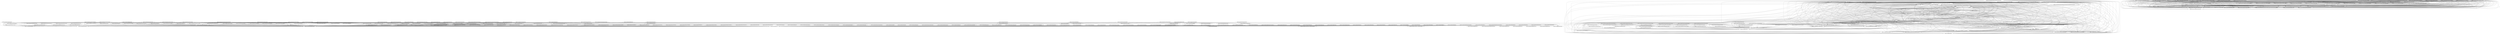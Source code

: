 digraph G {
  "org.apache.commons.lang3$ArrayUtils#removeAll(double[],int[])" -> "org.apache.commons.lang3$ArrayUtils#isNotEmpty(int[])";
  "org.apache.commons.lang3$ArrayUtils#removeAll(double[],int[])" -> "org.apache.commons.lang3$ArrayUtils#<clinit>()";
  "org.apache.commons.lang3$ArrayUtils#removeAll(double[],int[])" -> "org.apache.commons.lang3$ArrayUtils#getLength(java.lang.Object)";
  "org.apache.commons.lang3$ArrayUtils#removeAll(double[],int[])" -> "org.apache.commons.lang3$ArrayUtils#clone(int[])";
  "org.apache.commons.lang3$ArrayUtils#removeAll(double[],int[])" -> "org.apache.commons.lang3$ArrayUtils#removeAll(java.lang.Object,int[])";
  "org.apache.commons.lang3$ArrayUtils#removeAll(java.lang.Object,int[])" -> "org.apache.commons.lang3$ArrayUtils#isNotEmpty(int[])";
  "org.apache.commons.lang3$ArrayUtils#removeAll(java.lang.Object,int[])" -> "org.apache.commons.lang3$ArrayUtils#<clinit>()";
  "org.apache.commons.lang3$ArrayUtils#removeAll(java.lang.Object,int[])" -> "org.apache.commons.lang3$ArrayUtils#getLength(java.lang.Object)";
  "org.apache.commons.lang3$ArrayUtils#removeAll(boolean[],int[])" -> "org.apache.commons.lang3$ArrayUtils#isNotEmpty(int[])";
  "org.apache.commons.lang3$ArrayUtils#removeAll(boolean[],int[])" -> "org.apache.commons.lang3$ArrayUtils#<clinit>()";
  "org.apache.commons.lang3$ArrayUtils#removeAll(boolean[],int[])" -> "org.apache.commons.lang3$ArrayUtils#getLength(java.lang.Object)";
  "org.apache.commons.lang3$ArrayUtils#removeAll(boolean[],int[])" -> "org.apache.commons.lang3$ArrayUtils#clone(int[])";
  "org.apache.commons.lang3$ArrayUtils#removeAll(boolean[],int[])" -> "org.apache.commons.lang3$ArrayUtils#removeAll(java.lang.Object,int[])";
  "org.apache.commons.lang3$ArrayUtils#toString(java.lang.Object)" -> "org.apache.commons.lang3$ArrayUtils#<clinit>()";
  "org.apache.commons.lang3$ArrayUtils#toString(java.lang.Object)" -> "org.apache.commons.lang3$ArrayUtils#toString(java.lang.Object,java.lang.String)";
  "org.apache.commons.lang3$ArrayUtils#indexOf(java.lang.Object[],java.lang.Object)" -> "org.apache.commons.lang3$ArrayUtils#<clinit>()";
  "org.apache.commons.lang3$ArrayUtils#indexOf(java.lang.Object[],java.lang.Object)" -> "org.apache.commons.lang3$ArrayUtils#indexOf(java.lang.Object[],java.lang.Object,int)";
  "org.apache.commons.lang3$ArrayUtils#indexOf(double[],double,int,double)" -> "org.apache.commons.lang3$ArrayUtils#<clinit>()";
  "org.apache.commons.lang3$ArrayUtils#indexOf(double[],double,int,double)" -> "org.apache.commons.lang3$ArrayUtils#isEmpty(double[])";
  "org.apache.commons.lang3$ArrayUtils#lastIndexOf(boolean[],boolean,int)" -> "org.apache.commons.lang3$ArrayUtils#<clinit>()";
  "org.apache.commons.lang3$ArrayUtils#lastIndexOf(boolean[],boolean,int)" -> "org.apache.commons.lang3$ArrayUtils#isEmpty(boolean[])";
  "org.apache.commons.lang3$ArrayUtils#lastIndexOf(double[],double)" -> "org.apache.commons.lang3$ArrayUtils#<clinit>()";
  "org.apache.commons.lang3$ArrayUtils#lastIndexOf(double[],double)" -> "org.apache.commons.lang3$ArrayUtils#isEmpty(double[])";
  "org.apache.commons.lang3$ArrayUtils#lastIndexOf(double[],double)" -> "org.apache.commons.lang3$ArrayUtils#lastIndexOf(double[],double,int)";
  "org.apache.commons.lang3$ArrayUtils#lastIndexOf(double[],double,int)" -> "org.apache.commons.lang3$ArrayUtils#<clinit>()";
  "org.apache.commons.lang3$ArrayUtils#lastIndexOf(double[],double,int)" -> "org.apache.commons.lang3$ArrayUtils#isEmpty(double[])";
  "org.apache.commons.lang3$ArrayUtils#subarray(byte[],int,int)" -> "org.apache.commons.lang3$ArrayUtils#<clinit>()";
  "org.apache.commons.lang3$ArrayUtils#toObject(long[])" -> "org.apache.commons.lang3$ArrayUtils#<clinit>()";
  "org.apache.commons.lang3$StringEscapeUtils#unescapeHtml4(java.lang.String)" -> "org.apache.commons.lang3.text.translate$EntityArrays#invert(java.lang.String[][])";
  "org.apache.commons.lang3$StringEscapeUtils#unescapeHtml4(java.lang.String)" -> "org.apache.commons.lang3.text.translate$NumericEntityUnescaper#isSet(org.apache.commons.lang3.text.translate.NumericEntityUnescaper$OPTION)";
  "org.apache.commons.lang3$StringEscapeUtils#unescapeHtml4(java.lang.String)" -> "org.apache.commons.lang3.text.translate$CharSequenceTranslator#translate(java.lang.CharSequence)";
  "org.apache.commons.lang3$StringEscapeUtils#unescapeHtml4(java.lang.String)" -> "org.apache.commons.lang3.text.translate$UnicodeEscaper#translate(int,java.io.Writer)";
  "org.apache.commons.lang3$StringEscapeUtils#unescapeHtml4(java.lang.String)" -> "org.apache.commons.lang3.text.translate$NumericEntityUnescaper$OPTION#<clinit>()";
  "org.apache.commons.lang3$StringEscapeUtils#unescapeHtml4(java.lang.String)" -> "org.apache.commons.lang3.text.translate$OctalUnescaper#translate(java.lang.CharSequence,int,java.io.Writer)";
  "org.apache.commons.lang3$StringEscapeUtils#unescapeHtml4(java.lang.String)" -> "org.apache.commons.lang3.text.translate$EntityArrays#APOS_ESCAPE()";
  "org.apache.commons.lang3$StringEscapeUtils#unescapeHtml4(java.lang.String)" -> "org.apache.commons.lang3.text.translate$EntityArrays#HTML40_EXTENDED_ESCAPE()";
  "org.apache.commons.lang3$StringEscapeUtils#unescapeHtml4(java.lang.String)" -> "org.apache.commons.lang3$StringEscapeUtils$CsvUnescaper#translate(java.lang.CharSequence,int,java.io.Writer)";
  "org.apache.commons.lang3$StringEscapeUtils#unescapeHtml4(java.lang.String)" -> "org.apache.commons.lang3$StringEscapeUtils$CsvUnescaper#<clinit>()";
  "org.apache.commons.lang3$StringEscapeUtils#unescapeHtml4(java.lang.String)" -> "org.apache.commons.lang3.text.translate$EntityArrays#<clinit>()";
  "org.apache.commons.lang3$StringEscapeUtils#unescapeHtml4(java.lang.String)" -> "org.apache.commons.lang3.text.translate$EntityArrays#JAVA_CTRL_CHARS_ESCAPE()";
  "org.apache.commons.lang3$StringEscapeUtils#unescapeHtml4(java.lang.String)" -> "org.apache.commons.lang3.text.translate$CharSequenceTranslator#translate(java.lang.CharSequence,java.io.Writer)";
  "org.apache.commons.lang3$StringEscapeUtils#unescapeHtml4(java.lang.String)" -> "org.apache.commons.lang3.text.translate$EntityArrays#ISO8859_1_UNESCAPE()";
  "org.apache.commons.lang3$StringEscapeUtils#unescapeHtml4(java.lang.String)" -> "org.apache.commons.lang3.text.translate$UnicodeEscaper#outsideOf(int,int)";
  "org.apache.commons.lang3$StringEscapeUtils#unescapeHtml4(java.lang.String)" -> "org.apache.commons.lang3.text.translate$UnicodeUnescaper#translate(java.lang.CharSequence,int,java.io.Writer)";
  "org.apache.commons.lang3$StringEscapeUtils#unescapeHtml4(java.lang.String)" -> "org.apache.commons.lang3.text.translate$EntityArrays#HTML40_EXTENDED_UNESCAPE()";
  "org.apache.commons.lang3$StringEscapeUtils#unescapeHtml4(java.lang.String)" -> "org.apache.commons.lang3.text.translate$EntityArrays#BASIC_ESCAPE()";
  "org.apache.commons.lang3$StringEscapeUtils#unescapeHtml4(java.lang.String)" -> "org.apache.commons.lang3.text.translate$CodePointTranslator#translate(java.lang.CharSequence,int,java.io.Writer)";
  "org.apache.commons.lang3$StringEscapeUtils#unescapeHtml4(java.lang.String)" -> "org.apache.commons.lang3.text.translate$EntityArrays#ISO8859_1_ESCAPE()";
  "org.apache.commons.lang3$StringEscapeUtils#unescapeHtml4(java.lang.String)" -> "org.apache.commons.lang3.text.translate$CharSequenceTranslator#hex(int)";
  "org.apache.commons.lang3$StringEscapeUtils#unescapeHtml4(java.lang.String)" -> "org.apache.commons.lang3.text.translate$OctalUnescaper#<clinit>()";
  "org.apache.commons.lang3$StringEscapeUtils#unescapeHtml4(java.lang.String)" -> "org.apache.commons.lang3.text.translate$LookupTranslator#translate(java.lang.CharSequence,int,java.io.Writer)";
  "org.apache.commons.lang3$StringEscapeUtils#unescapeHtml4(java.lang.String)" -> "org.apache.commons.lang3.text.translate$AggregateTranslator#translate(java.lang.CharSequence,int,java.io.Writer)";
  "org.apache.commons.lang3$StringEscapeUtils#unescapeHtml4(java.lang.String)" -> "org.apache.commons.lang3$StringEscapeUtils#<clinit>()";
  "org.apache.commons.lang3$StringEscapeUtils#unescapeHtml4(java.lang.String)" -> "org.apache.commons.lang3.text.translate$EntityArrays#JAVA_CTRL_CHARS_UNESCAPE()";
  "org.apache.commons.lang3$StringEscapeUtils#unescapeHtml4(java.lang.String)" -> "org.apache.commons.lang3.text.translate$EntityArrays#APOS_UNESCAPE()";
  "org.apache.commons.lang3$StringEscapeUtils#unescapeHtml4(java.lang.String)" -> "org.apache.commons.lang3$StringEscapeUtils$CsvEscaper#<clinit>()";
  "org.apache.commons.lang3$StringEscapeUtils#unescapeHtml4(java.lang.String)" -> "org.apache.commons.lang3$StringEscapeUtils$CsvEscaper#translate(java.lang.CharSequence,int,java.io.Writer)";
  "org.apache.commons.lang3$StringEscapeUtils#unescapeHtml4(java.lang.String)" -> "org.apache.commons.lang3.text.translate$NumericEntityUnescaper#translate(java.lang.CharSequence,int,java.io.Writer)";
  "org.apache.commons.lang3$StringEscapeUtils#unescapeHtml4(java.lang.String)" -> "org.apache.commons.lang3.text.translate$EntityArrays#BASIC_UNESCAPE()";
  "org.apache.commons.lang3.text.translate$CharSequenceTranslator#translate(java.lang.CharSequence)" -> "org.apache.commons.lang3.text.translate$NumericEntityUnescaper#isSet(org.apache.commons.lang3.text.translate.NumericEntityUnescaper$OPTION)";
  "org.apache.commons.lang3.text.translate$CharSequenceTranslator#translate(java.lang.CharSequence)" -> "org.apache.commons.lang3.text.translate$UnicodeEscaper#translate(int,java.io.Writer)";
  "org.apache.commons.lang3.text.translate$CharSequenceTranslator#translate(java.lang.CharSequence)" -> "org.apache.commons.lang3.text.translate$NumericEntityUnescaper$OPTION#<clinit>()";
  "org.apache.commons.lang3.text.translate$CharSequenceTranslator#translate(java.lang.CharSequence)" -> "org.apache.commons.lang3.text.translate$OctalUnescaper#translate(java.lang.CharSequence,int,java.io.Writer)";
  "org.apache.commons.lang3.text.translate$CharSequenceTranslator#translate(java.lang.CharSequence)" -> "org.apache.commons.lang3$StringEscapeUtils$CsvUnescaper#translate(java.lang.CharSequence,int,java.io.Writer)";
  "org.apache.commons.lang3.text.translate$CharSequenceTranslator#translate(java.lang.CharSequence)" -> "org.apache.commons.lang3$StringEscapeUtils$CsvUnescaper#<clinit>()";
  "org.apache.commons.lang3.text.translate$CharSequenceTranslator#translate(java.lang.CharSequence)" -> "org.apache.commons.lang3.text.translate$CharSequenceTranslator#translate(java.lang.CharSequence,java.io.Writer)";
  "org.apache.commons.lang3.text.translate$CharSequenceTranslator#translate(java.lang.CharSequence)" -> "org.apache.commons.lang3.text.translate$UnicodeUnescaper#translate(java.lang.CharSequence,int,java.io.Writer)";
  "org.apache.commons.lang3.text.translate$CharSequenceTranslator#translate(java.lang.CharSequence)" -> "org.apache.commons.lang3.text.translate$CodePointTranslator#translate(java.lang.CharSequence,int,java.io.Writer)";
  "org.apache.commons.lang3.text.translate$CharSequenceTranslator#translate(java.lang.CharSequence)" -> "org.apache.commons.lang3.text.translate$CharSequenceTranslator#hex(int)";
  "org.apache.commons.lang3.text.translate$CharSequenceTranslator#translate(java.lang.CharSequence)" -> "org.apache.commons.lang3.text.translate$OctalUnescaper#<clinit>()";
  "org.apache.commons.lang3.text.translate$CharSequenceTranslator#translate(java.lang.CharSequence)" -> "org.apache.commons.lang3.text.translate$LookupTranslator#translate(java.lang.CharSequence,int,java.io.Writer)";
  "org.apache.commons.lang3.text.translate$CharSequenceTranslator#translate(java.lang.CharSequence)" -> "org.apache.commons.lang3.text.translate$AggregateTranslator#translate(java.lang.CharSequence,int,java.io.Writer)";
  "org.apache.commons.lang3.text.translate$CharSequenceTranslator#translate(java.lang.CharSequence)" -> "org.apache.commons.lang3$StringEscapeUtils$CsvEscaper#<clinit>()";
  "org.apache.commons.lang3.text.translate$CharSequenceTranslator#translate(java.lang.CharSequence)" -> "org.apache.commons.lang3$StringEscapeUtils$CsvEscaper#translate(java.lang.CharSequence,int,java.io.Writer)";
  "org.apache.commons.lang3.text.translate$CharSequenceTranslator#translate(java.lang.CharSequence)" -> "org.apache.commons.lang3.text.translate$NumericEntityUnescaper#translate(java.lang.CharSequence,int,java.io.Writer)";
  "org.apache.commons.lang3.text.translate$UnicodeEscaper#translate(int,java.io.Writer)" -> "org.apache.commons.lang3.text.translate$CharSequenceTranslator#hex(int)";
  "org.apache.commons.lang3.text.translate$OctalUnescaper#translate(java.lang.CharSequence,int,java.io.Writer)" -> "org.apache.commons.lang3.text.translate$OctalUnescaper#<clinit>()";
  "org.apache.commons.lang3.text.translate$EntityArrays#APOS_ESCAPE()" -> "org.apache.commons.lang3.text.translate$EntityArrays#invert(java.lang.String[][])";
  "org.apache.commons.lang3.text.translate$EntityArrays#APOS_ESCAPE()" -> "org.apache.commons.lang3.text.translate$EntityArrays#<clinit>()";
  "org.apache.commons.lang3.text.translate$EntityArrays#HTML40_EXTENDED_ESCAPE()" -> "org.apache.commons.lang3.text.translate$EntityArrays#invert(java.lang.String[][])";
  "org.apache.commons.lang3.text.translate$EntityArrays#HTML40_EXTENDED_ESCAPE()" -> "org.apache.commons.lang3.text.translate$EntityArrays#<clinit>()";
  "org.apache.commons.lang3$StringEscapeUtils$CsvUnescaper#translate(java.lang.CharSequence,int,java.io.Writer)" -> "org.apache.commons.lang3$StringEscapeUtils$CsvUnescaper#<clinit>()";
  "org.apache.commons.lang3.text.translate$EntityArrays#<clinit>()" -> "org.apache.commons.lang3.text.translate$EntityArrays#invert(java.lang.String[][])";
  "org.apache.commons.lang3.text.translate$EntityArrays#JAVA_CTRL_CHARS_ESCAPE()" -> "org.apache.commons.lang3.text.translate$EntityArrays#invert(java.lang.String[][])";
  "org.apache.commons.lang3.text.translate$EntityArrays#JAVA_CTRL_CHARS_ESCAPE()" -> "org.apache.commons.lang3.text.translate$EntityArrays#<clinit>()";
  "org.apache.commons.lang3.text.translate$CharSequenceTranslator#translate(java.lang.CharSequence,java.io.Writer)" -> "org.apache.commons.lang3.text.translate$NumericEntityUnescaper#isSet(org.apache.commons.lang3.text.translate.NumericEntityUnescaper$OPTION)";
  "org.apache.commons.lang3.text.translate$CharSequenceTranslator#translate(java.lang.CharSequence,java.io.Writer)" -> "org.apache.commons.lang3.text.translate$UnicodeEscaper#translate(int,java.io.Writer)";
  "org.apache.commons.lang3.text.translate$CharSequenceTranslator#translate(java.lang.CharSequence,java.io.Writer)" -> "org.apache.commons.lang3.text.translate$NumericEntityUnescaper$OPTION#<clinit>()";
  "org.apache.commons.lang3.text.translate$CharSequenceTranslator#translate(java.lang.CharSequence,java.io.Writer)" -> "org.apache.commons.lang3.text.translate$OctalUnescaper#translate(java.lang.CharSequence,int,java.io.Writer)";
  "org.apache.commons.lang3.text.translate$CharSequenceTranslator#translate(java.lang.CharSequence,java.io.Writer)" -> "org.apache.commons.lang3$StringEscapeUtils$CsvUnescaper#translate(java.lang.CharSequence,int,java.io.Writer)";
  "org.apache.commons.lang3.text.translate$CharSequenceTranslator#translate(java.lang.CharSequence,java.io.Writer)" -> "org.apache.commons.lang3$StringEscapeUtils$CsvUnescaper#<clinit>()";
  "org.apache.commons.lang3.text.translate$CharSequenceTranslator#translate(java.lang.CharSequence,java.io.Writer)" -> "org.apache.commons.lang3.text.translate$UnicodeUnescaper#translate(java.lang.CharSequence,int,java.io.Writer)";
  "org.apache.commons.lang3.text.translate$CharSequenceTranslator#translate(java.lang.CharSequence,java.io.Writer)" -> "org.apache.commons.lang3.text.translate$CodePointTranslator#translate(java.lang.CharSequence,int,java.io.Writer)";
  "org.apache.commons.lang3.text.translate$CharSequenceTranslator#translate(java.lang.CharSequence,java.io.Writer)" -> "org.apache.commons.lang3.text.translate$CharSequenceTranslator#hex(int)";
  "org.apache.commons.lang3.text.translate$CharSequenceTranslator#translate(java.lang.CharSequence,java.io.Writer)" -> "org.apache.commons.lang3.text.translate$OctalUnescaper#<clinit>()";
  "org.apache.commons.lang3.text.translate$CharSequenceTranslator#translate(java.lang.CharSequence,java.io.Writer)" -> "org.apache.commons.lang3.text.translate$LookupTranslator#translate(java.lang.CharSequence,int,java.io.Writer)";
  "org.apache.commons.lang3.text.translate$CharSequenceTranslator#translate(java.lang.CharSequence,java.io.Writer)" -> "org.apache.commons.lang3.text.translate$AggregateTranslator#translate(java.lang.CharSequence,int,java.io.Writer)";
  "org.apache.commons.lang3.text.translate$CharSequenceTranslator#translate(java.lang.CharSequence,java.io.Writer)" -> "org.apache.commons.lang3$StringEscapeUtils$CsvEscaper#<clinit>()";
  "org.apache.commons.lang3.text.translate$CharSequenceTranslator#translate(java.lang.CharSequence,java.io.Writer)" -> "org.apache.commons.lang3$StringEscapeUtils$CsvEscaper#translate(java.lang.CharSequence,int,java.io.Writer)";
  "org.apache.commons.lang3.text.translate$CharSequenceTranslator#translate(java.lang.CharSequence,java.io.Writer)" -> "org.apache.commons.lang3.text.translate$NumericEntityUnescaper#translate(java.lang.CharSequence,int,java.io.Writer)";
  "org.apache.commons.lang3.text.translate$EntityArrays#ISO8859_1_UNESCAPE()" -> "org.apache.commons.lang3.text.translate$EntityArrays#invert(java.lang.String[][])";
  "org.apache.commons.lang3.text.translate$EntityArrays#ISO8859_1_UNESCAPE()" -> "org.apache.commons.lang3.text.translate$EntityArrays#<clinit>()";
  "org.apache.commons.lang3.text.translate$EntityArrays#HTML40_EXTENDED_UNESCAPE()" -> "org.apache.commons.lang3.text.translate$EntityArrays#invert(java.lang.String[][])";
  "org.apache.commons.lang3.text.translate$EntityArrays#HTML40_EXTENDED_UNESCAPE()" -> "org.apache.commons.lang3.text.translate$EntityArrays#<clinit>()";
  "org.apache.commons.lang3.text.translate$EntityArrays#BASIC_ESCAPE()" -> "org.apache.commons.lang3.text.translate$EntityArrays#invert(java.lang.String[][])";
  "org.apache.commons.lang3.text.translate$EntityArrays#BASIC_ESCAPE()" -> "org.apache.commons.lang3.text.translate$EntityArrays#<clinit>()";
  "org.apache.commons.lang3.text.translate$CodePointTranslator#translate(java.lang.CharSequence,int,java.io.Writer)" -> "org.apache.commons.lang3.text.translate$UnicodeEscaper#translate(int,java.io.Writer)";
  "org.apache.commons.lang3.text.translate$CodePointTranslator#translate(java.lang.CharSequence,int,java.io.Writer)" -> "org.apache.commons.lang3.text.translate$CharSequenceTranslator#hex(int)";
  "org.apache.commons.lang3.text.translate$EntityArrays#ISO8859_1_ESCAPE()" -> "org.apache.commons.lang3.text.translate$EntityArrays#invert(java.lang.String[][])";
  "org.apache.commons.lang3.text.translate$EntityArrays#ISO8859_1_ESCAPE()" -> "org.apache.commons.lang3.text.translate$EntityArrays#<clinit>()";
  "org.apache.commons.lang3.text.translate$AggregateTranslator#translate(java.lang.CharSequence,int,java.io.Writer)" -> "org.apache.commons.lang3.text.translate$NumericEntityUnescaper#isSet(org.apache.commons.lang3.text.translate.NumericEntityUnescaper$OPTION)";
  "org.apache.commons.lang3.text.translate$AggregateTranslator#translate(java.lang.CharSequence,int,java.io.Writer)" -> "org.apache.commons.lang3.text.translate$UnicodeEscaper#translate(int,java.io.Writer)";
  "org.apache.commons.lang3.text.translate$AggregateTranslator#translate(java.lang.CharSequence,int,java.io.Writer)" -> "org.apache.commons.lang3.text.translate$NumericEntityUnescaper$OPTION#<clinit>()";
  "org.apache.commons.lang3.text.translate$AggregateTranslator#translate(java.lang.CharSequence,int,java.io.Writer)" -> "org.apache.commons.lang3.text.translate$OctalUnescaper#translate(java.lang.CharSequence,int,java.io.Writer)";
  "org.apache.commons.lang3.text.translate$AggregateTranslator#translate(java.lang.CharSequence,int,java.io.Writer)" -> "org.apache.commons.lang3$StringEscapeUtils$CsvUnescaper#translate(java.lang.CharSequence,int,java.io.Writer)";
  "org.apache.commons.lang3.text.translate$AggregateTranslator#translate(java.lang.CharSequence,int,java.io.Writer)" -> "org.apache.commons.lang3$StringEscapeUtils$CsvUnescaper#<clinit>()";
  "org.apache.commons.lang3.text.translate$AggregateTranslator#translate(java.lang.CharSequence,int,java.io.Writer)" -> "org.apache.commons.lang3.text.translate$UnicodeUnescaper#translate(java.lang.CharSequence,int,java.io.Writer)";
  "org.apache.commons.lang3.text.translate$AggregateTranslator#translate(java.lang.CharSequence,int,java.io.Writer)" -> "org.apache.commons.lang3.text.translate$CodePointTranslator#translate(java.lang.CharSequence,int,java.io.Writer)";
  "org.apache.commons.lang3.text.translate$AggregateTranslator#translate(java.lang.CharSequence,int,java.io.Writer)" -> "org.apache.commons.lang3.text.translate$CharSequenceTranslator#hex(int)";
  "org.apache.commons.lang3.text.translate$AggregateTranslator#translate(java.lang.CharSequence,int,java.io.Writer)" -> "org.apache.commons.lang3.text.translate$OctalUnescaper#<clinit>()";
  "org.apache.commons.lang3.text.translate$AggregateTranslator#translate(java.lang.CharSequence,int,java.io.Writer)" -> "org.apache.commons.lang3.text.translate$LookupTranslator#translate(java.lang.CharSequence,int,java.io.Writer)";
  "org.apache.commons.lang3.text.translate$AggregateTranslator#translate(java.lang.CharSequence,int,java.io.Writer)" -> "org.apache.commons.lang3$StringEscapeUtils$CsvEscaper#<clinit>()";
  "org.apache.commons.lang3.text.translate$AggregateTranslator#translate(java.lang.CharSequence,int,java.io.Writer)" -> "org.apache.commons.lang3$StringEscapeUtils$CsvEscaper#translate(java.lang.CharSequence,int,java.io.Writer)";
  "org.apache.commons.lang3.text.translate$AggregateTranslator#translate(java.lang.CharSequence,int,java.io.Writer)" -> "org.apache.commons.lang3.text.translate$NumericEntityUnescaper#translate(java.lang.CharSequence,int,java.io.Writer)";
  "org.apache.commons.lang3$StringEscapeUtils#<clinit>()" -> "org.apache.commons.lang3.text.translate$EntityArrays#invert(java.lang.String[][])";
  "org.apache.commons.lang3$StringEscapeUtils#<clinit>()" -> "org.apache.commons.lang3.text.translate$NumericEntityUnescaper$OPTION#<clinit>()";
  "org.apache.commons.lang3$StringEscapeUtils#<clinit>()" -> "org.apache.commons.lang3.text.translate$EntityArrays#APOS_ESCAPE()";
  "org.apache.commons.lang3$StringEscapeUtils#<clinit>()" -> "org.apache.commons.lang3.text.translate$EntityArrays#HTML40_EXTENDED_ESCAPE()";
  "org.apache.commons.lang3$StringEscapeUtils#<clinit>()" -> "org.apache.commons.lang3$StringEscapeUtils$CsvUnescaper#<clinit>()";
  "org.apache.commons.lang3$StringEscapeUtils#<clinit>()" -> "org.apache.commons.lang3.text.translate$EntityArrays#<clinit>()";
  "org.apache.commons.lang3$StringEscapeUtils#<clinit>()" -> "org.apache.commons.lang3.text.translate$EntityArrays#JAVA_CTRL_CHARS_ESCAPE()";
  "org.apache.commons.lang3$StringEscapeUtils#<clinit>()" -> "org.apache.commons.lang3.text.translate$EntityArrays#ISO8859_1_UNESCAPE()";
  "org.apache.commons.lang3$StringEscapeUtils#<clinit>()" -> "org.apache.commons.lang3.text.translate$UnicodeEscaper#outsideOf(int,int)";
  "org.apache.commons.lang3$StringEscapeUtils#<clinit>()" -> "org.apache.commons.lang3.text.translate$EntityArrays#HTML40_EXTENDED_UNESCAPE()";
  "org.apache.commons.lang3$StringEscapeUtils#<clinit>()" -> "org.apache.commons.lang3.text.translate$EntityArrays#BASIC_ESCAPE()";
  "org.apache.commons.lang3$StringEscapeUtils#<clinit>()" -> "org.apache.commons.lang3.text.translate$EntityArrays#ISO8859_1_ESCAPE()";
  "org.apache.commons.lang3$StringEscapeUtils#<clinit>()" -> "org.apache.commons.lang3.text.translate$OctalUnescaper#<clinit>()";
  "org.apache.commons.lang3$StringEscapeUtils#<clinit>()" -> "org.apache.commons.lang3.text.translate$EntityArrays#JAVA_CTRL_CHARS_UNESCAPE()";
  "org.apache.commons.lang3$StringEscapeUtils#<clinit>()" -> "org.apache.commons.lang3.text.translate$EntityArrays#APOS_UNESCAPE()";
  "org.apache.commons.lang3$StringEscapeUtils#<clinit>()" -> "org.apache.commons.lang3$StringEscapeUtils$CsvEscaper#<clinit>()";
  "org.apache.commons.lang3$StringEscapeUtils#<clinit>()" -> "org.apache.commons.lang3.text.translate$EntityArrays#BASIC_UNESCAPE()";
  "org.apache.commons.lang3.text.translate$EntityArrays#JAVA_CTRL_CHARS_UNESCAPE()" -> "org.apache.commons.lang3.text.translate$EntityArrays#invert(java.lang.String[][])";
  "org.apache.commons.lang3.text.translate$EntityArrays#JAVA_CTRL_CHARS_UNESCAPE()" -> "org.apache.commons.lang3.text.translate$EntityArrays#<clinit>()";
  "org.apache.commons.lang3.text.translate$EntityArrays#APOS_UNESCAPE()" -> "org.apache.commons.lang3.text.translate$EntityArrays#invert(java.lang.String[][])";
  "org.apache.commons.lang3.text.translate$EntityArrays#APOS_UNESCAPE()" -> "org.apache.commons.lang3.text.translate$EntityArrays#<clinit>()";
  "org.apache.commons.lang3$StringEscapeUtils$CsvEscaper#translate(java.lang.CharSequence,int,java.io.Writer)" -> "org.apache.commons.lang3$StringEscapeUtils$CsvEscaper#<clinit>()";
  "org.apache.commons.lang3.text.translate$NumericEntityUnescaper#translate(java.lang.CharSequence,int,java.io.Writer)" -> "org.apache.commons.lang3.text.translate$NumericEntityUnescaper#isSet(org.apache.commons.lang3.text.translate.NumericEntityUnescaper$OPTION)";
  "org.apache.commons.lang3.text.translate$NumericEntityUnescaper#translate(java.lang.CharSequence,int,java.io.Writer)" -> "org.apache.commons.lang3.text.translate$NumericEntityUnescaper$OPTION#<clinit>()";
  "org.apache.commons.lang3.text.translate$EntityArrays#BASIC_UNESCAPE()" -> "org.apache.commons.lang3.text.translate$EntityArrays#invert(java.lang.String[][])";
  "org.apache.commons.lang3.text.translate$EntityArrays#BASIC_UNESCAPE()" -> "org.apache.commons.lang3.text.translate$EntityArrays#<clinit>()";
  "org.apache.commons.lang3$ArrayUtils#removeAll(long[],int[])" -> "org.apache.commons.lang3$ArrayUtils#isNotEmpty(int[])";
  "org.apache.commons.lang3$ArrayUtils#removeAll(long[],int[])" -> "org.apache.commons.lang3$ArrayUtils#<clinit>()";
  "org.apache.commons.lang3$ArrayUtils#removeAll(long[],int[])" -> "org.apache.commons.lang3$ArrayUtils#getLength(java.lang.Object)";
  "org.apache.commons.lang3$ArrayUtils#removeAll(long[],int[])" -> "org.apache.commons.lang3$ArrayUtils#clone(int[])";
  "org.apache.commons.lang3$ArrayUtils#removeAll(long[],int[])" -> "org.apache.commons.lang3$ArrayUtils#removeAll(java.lang.Object,int[])";
  "org.apache.commons.lang3$ArrayUtils#removeElement(char[],char)" -> "org.apache.commons.lang3$ArrayUtils#<clinit>()";
  "org.apache.commons.lang3$ArrayUtils#removeElement(char[],char)" -> "org.apache.commons.lang3$ArrayUtils#indexOf(char[],char,int)";
  "org.apache.commons.lang3$ArrayUtils#removeElement(char[],char)" -> "org.apache.commons.lang3$ArrayUtils#getLength(java.lang.Object)";
  "org.apache.commons.lang3$ArrayUtils#removeElement(char[],char)" -> "org.apache.commons.lang3$ArrayUtils#remove(char[],int)";
  "org.apache.commons.lang3$ArrayUtils#removeElement(char[],char)" -> "org.apache.commons.lang3$ArrayUtils#remove(java.lang.Object,int)";
  "org.apache.commons.lang3$ArrayUtils#removeElement(char[],char)" -> "org.apache.commons.lang3$ArrayUtils#clone(char[])";
  "org.apache.commons.lang3$ArrayUtils#removeElement(char[],char)" -> "org.apache.commons.lang3$ArrayUtils#indexOf(char[],char)";
  "org.apache.commons.lang3$ArrayUtils#remove(char[],int)" -> "org.apache.commons.lang3$ArrayUtils#<clinit>()";
  "org.apache.commons.lang3$ArrayUtils#remove(char[],int)" -> "org.apache.commons.lang3$ArrayUtils#getLength(java.lang.Object)";
  "org.apache.commons.lang3$ArrayUtils#remove(char[],int)" -> "org.apache.commons.lang3$ArrayUtils#remove(java.lang.Object,int)";
  "org.apache.commons.lang3$ArrayUtils#remove(java.lang.Object,int)" -> "org.apache.commons.lang3$ArrayUtils#<clinit>()";
  "org.apache.commons.lang3$ArrayUtils#remove(java.lang.Object,int)" -> "org.apache.commons.lang3$ArrayUtils#getLength(java.lang.Object)";
  "org.apache.commons.lang3$ArrayUtils#indexOf(char[],char)" -> "org.apache.commons.lang3$ArrayUtils#<clinit>()";
  "org.apache.commons.lang3$ArrayUtils#indexOf(char[],char)" -> "org.apache.commons.lang3$ArrayUtils#indexOf(char[],char,int)";
  "org.apache.commons.lang3$ArrayUtils#removeAll(int[],int[])" -> "org.apache.commons.lang3$ArrayUtils#isNotEmpty(int[])";
  "org.apache.commons.lang3$ArrayUtils#removeAll(int[],int[])" -> "org.apache.commons.lang3$ArrayUtils#<clinit>()";
  "org.apache.commons.lang3$ArrayUtils#removeAll(int[],int[])" -> "org.apache.commons.lang3$ArrayUtils#getLength(java.lang.Object)";
  "org.apache.commons.lang3$ArrayUtils#removeAll(int[],int[])" -> "org.apache.commons.lang3$ArrayUtils#clone(int[])";
  "org.apache.commons.lang3$ArrayUtils#removeAll(int[],int[])" -> "org.apache.commons.lang3$ArrayUtils#removeAll(java.lang.Object,int[])";
  "org.apache.commons.lang3$ArrayUtils#removeElement(double[],double)" -> "org.apache.commons.lang3$ArrayUtils#<clinit>()";
  "org.apache.commons.lang3$ArrayUtils#removeElement(double[],double)" -> "org.apache.commons.lang3$ArrayUtils#getLength(java.lang.Object)";
  "org.apache.commons.lang3$ArrayUtils#removeElement(double[],double)" -> "org.apache.commons.lang3$ArrayUtils#isEmpty(double[])";
  "org.apache.commons.lang3$ArrayUtils#removeElement(double[],double)" -> "org.apache.commons.lang3$ArrayUtils#remove(java.lang.Object,int)";
  "org.apache.commons.lang3$ArrayUtils#removeElement(double[],double)" -> "org.apache.commons.lang3$ArrayUtils#indexOf(double[],double,int)";
  "org.apache.commons.lang3$ArrayUtils#removeElement(double[],double)" -> "org.apache.commons.lang3$ArrayUtils#indexOf(double[],double)";
  "org.apache.commons.lang3$ArrayUtils#removeElement(double[],double)" -> "org.apache.commons.lang3$ArrayUtils#remove(double[],int)";
  "org.apache.commons.lang3$ArrayUtils#removeElement(double[],double)" -> "org.apache.commons.lang3$ArrayUtils#clone(double[])";
  "org.apache.commons.lang3$ArrayUtils#indexOf(double[],double,int)" -> "org.apache.commons.lang3$ArrayUtils#<clinit>()";
  "org.apache.commons.lang3$ArrayUtils#indexOf(double[],double,int)" -> "org.apache.commons.lang3$ArrayUtils#isEmpty(double[])";
  "org.apache.commons.lang3$ArrayUtils#indexOf(double[],double)" -> "org.apache.commons.lang3$ArrayUtils#<clinit>()";
  "org.apache.commons.lang3$ArrayUtils#indexOf(double[],double)" -> "org.apache.commons.lang3$ArrayUtils#isEmpty(double[])";
  "org.apache.commons.lang3$ArrayUtils#indexOf(double[],double)" -> "org.apache.commons.lang3$ArrayUtils#indexOf(double[],double,int)";
  "org.apache.commons.lang3$ArrayUtils#remove(double[],int)" -> "org.apache.commons.lang3$ArrayUtils#<clinit>()";
  "org.apache.commons.lang3$ArrayUtils#remove(double[],int)" -> "org.apache.commons.lang3$ArrayUtils#getLength(java.lang.Object)";
  "org.apache.commons.lang3$ArrayUtils#remove(double[],int)" -> "org.apache.commons.lang3$ArrayUtils#remove(java.lang.Object,int)";
  "org.apache.commons.lang3$ClassUtils#getShortCanonicalName(java.lang.Object,java.lang.String)" -> "org.apache.commons.lang3$ClassUtils#addAbbreviation(java.lang.String,java.lang.String)";
  "org.apache.commons.lang3$ClassUtils#getShortCanonicalName(java.lang.Object,java.lang.String)" -> "org.apache.commons.lang3$ClassUtils#<clinit>()";
  "org.apache.commons.lang3$ClassUtils#getShortCanonicalName(java.lang.Object,java.lang.String)" -> "org.apache.commons.lang3$ClassUtils#getShortClassName(java.lang.String)";
  "org.apache.commons.lang3$ClassUtils#getShortCanonicalName(java.lang.Object,java.lang.String)" -> "org.apache.commons.lang3$ClassUtils#getCanonicalName(java.lang.String)";
  "org.apache.commons.lang3$ClassUtils#getShortCanonicalName(java.lang.Object,java.lang.String)" -> "org.apache.commons.lang3$ClassUtils#getShortCanonicalName(java.lang.String)";
  "org.apache.commons.lang3$ClassUtils#addAbbreviation(java.lang.String,java.lang.String)" -> "org.apache.commons.lang3$ClassUtils#<clinit>()";
  "org.apache.commons.lang3$ClassUtils#<clinit>()" -> "org.apache.commons.lang3$ClassUtils#addAbbreviation(java.lang.String,java.lang.String)";
  "org.apache.commons.lang3$ClassUtils#getShortClassName(java.lang.String)" -> "org.apache.commons.lang3$ClassUtils#addAbbreviation(java.lang.String,java.lang.String)";
  "org.apache.commons.lang3$ClassUtils#getShortClassName(java.lang.String)" -> "org.apache.commons.lang3$ClassUtils#<clinit>()";
  "org.apache.commons.lang3$ClassUtils#getCanonicalName(java.lang.String)" -> "org.apache.commons.lang3$ClassUtils#addAbbreviation(java.lang.String,java.lang.String)";
  "org.apache.commons.lang3$ClassUtils#getCanonicalName(java.lang.String)" -> "org.apache.commons.lang3$ClassUtils#<clinit>()";
  "org.apache.commons.lang3$ClassUtils#getShortCanonicalName(java.lang.String)" -> "org.apache.commons.lang3$ClassUtils#addAbbreviation(java.lang.String,java.lang.String)";
  "org.apache.commons.lang3$ClassUtils#getShortCanonicalName(java.lang.String)" -> "org.apache.commons.lang3$ClassUtils#<clinit>()";
  "org.apache.commons.lang3$ClassUtils#getShortCanonicalName(java.lang.String)" -> "org.apache.commons.lang3$ClassUtils#getShortClassName(java.lang.String)";
  "org.apache.commons.lang3$ClassUtils#getShortCanonicalName(java.lang.String)" -> "org.apache.commons.lang3$ClassUtils#getCanonicalName(java.lang.String)";
  "org.apache.commons.lang3$ArrayUtils#nullToEmpty(byte[])" -> "org.apache.commons.lang3$ArrayUtils#<clinit>()";
  "org.apache.commons.lang3$ClassUtils#isPrimitiveOrWrapper(java.lang.Class)" -> "org.apache.commons.lang3$ClassUtils#addAbbreviation(java.lang.String,java.lang.String)";
  "org.apache.commons.lang3$ClassUtils#isPrimitiveOrWrapper(java.lang.Class)" -> "org.apache.commons.lang3$ClassUtils#<clinit>()";
  "org.apache.commons.lang3$ClassUtils#isPrimitiveOrWrapper(java.lang.Class)" -> "org.apache.commons.lang3$ClassUtils#isPrimitiveWrapper(java.lang.Class)";
  "org.apache.commons.lang3$ClassUtils#isPrimitiveWrapper(java.lang.Class)" -> "org.apache.commons.lang3$ClassUtils#addAbbreviation(java.lang.String,java.lang.String)";
  "org.apache.commons.lang3$ClassUtils#isPrimitiveWrapper(java.lang.Class)" -> "org.apache.commons.lang3$ClassUtils#<clinit>()";
  "org.apache.commons.lang3$ClassUtils#isAssignable(java.lang.Class[],java.lang.Class[],boolean)" -> "org.apache.commons.lang3$ArrayUtils#<clinit>()";
  "org.apache.commons.lang3$ClassUtils#isAssignable(java.lang.Class[],java.lang.Class[],boolean)" -> "org.apache.commons.lang3$ArrayUtils#isSameLength(java.lang.Object[],java.lang.Object[])";
  "org.apache.commons.lang3$ClassUtils#isAssignable(java.lang.Class[],java.lang.Class[],boolean)" -> "org.apache.commons.lang3$ClassUtils#addAbbreviation(java.lang.String,java.lang.String)";
  "org.apache.commons.lang3$ClassUtils#isAssignable(java.lang.Class[],java.lang.Class[],boolean)" -> "org.apache.commons.lang3$ClassUtils#<clinit>()";
  "org.apache.commons.lang3$ClassUtils#isAssignable(java.lang.Class[],java.lang.Class[],boolean)" -> "org.apache.commons.lang3$ClassUtils#wrapperToPrimitive(java.lang.Class)";
  "org.apache.commons.lang3$ClassUtils#isAssignable(java.lang.Class[],java.lang.Class[],boolean)" -> "org.apache.commons.lang3$ClassUtils#primitiveToWrapper(java.lang.Class)";
  "org.apache.commons.lang3$ClassUtils#isAssignable(java.lang.Class[],java.lang.Class[],boolean)" -> "org.apache.commons.lang3$ClassUtils#isAssignable(java.lang.Class,java.lang.Class,boolean)";
  "org.apache.commons.lang3$ClassUtils#wrapperToPrimitive(java.lang.Class)" -> "org.apache.commons.lang3$ClassUtils#addAbbreviation(java.lang.String,java.lang.String)";
  "org.apache.commons.lang3$ClassUtils#wrapperToPrimitive(java.lang.Class)" -> "org.apache.commons.lang3$ClassUtils#<clinit>()";
  "org.apache.commons.lang3$ClassUtils#primitiveToWrapper(java.lang.Class)" -> "org.apache.commons.lang3$ClassUtils#addAbbreviation(java.lang.String,java.lang.String)";
  "org.apache.commons.lang3$ClassUtils#primitiveToWrapper(java.lang.Class)" -> "org.apache.commons.lang3$ClassUtils#<clinit>()";
  "org.apache.commons.lang3$ClassUtils#isAssignable(java.lang.Class,java.lang.Class,boolean)" -> "org.apache.commons.lang3$ClassUtils#addAbbreviation(java.lang.String,java.lang.String)";
  "org.apache.commons.lang3$ClassUtils#isAssignable(java.lang.Class,java.lang.Class,boolean)" -> "org.apache.commons.lang3$ClassUtils#<clinit>()";
  "org.apache.commons.lang3$ClassUtils#isAssignable(java.lang.Class,java.lang.Class,boolean)" -> "org.apache.commons.lang3$ClassUtils#wrapperToPrimitive(java.lang.Class)";
  "org.apache.commons.lang3$ClassUtils#isAssignable(java.lang.Class,java.lang.Class,boolean)" -> "org.apache.commons.lang3$ClassUtils#primitiveToWrapper(java.lang.Class)";
  "org.apache.commons.lang3$StringEscapeUtils#escapeEcmaScript(java.lang.String)" -> "org.apache.commons.lang3.text.translate$EntityArrays#invert(java.lang.String[][])";
  "org.apache.commons.lang3$StringEscapeUtils#escapeEcmaScript(java.lang.String)" -> "org.apache.commons.lang3.text.translate$NumericEntityUnescaper#isSet(org.apache.commons.lang3.text.translate.NumericEntityUnescaper$OPTION)";
  "org.apache.commons.lang3$StringEscapeUtils#escapeEcmaScript(java.lang.String)" -> "org.apache.commons.lang3.text.translate$CharSequenceTranslator#translate(java.lang.CharSequence)";
  "org.apache.commons.lang3$StringEscapeUtils#escapeEcmaScript(java.lang.String)" -> "org.apache.commons.lang3.text.translate$UnicodeEscaper#translate(int,java.io.Writer)";
  "org.apache.commons.lang3$StringEscapeUtils#escapeEcmaScript(java.lang.String)" -> "org.apache.commons.lang3.text.translate$NumericEntityUnescaper$OPTION#<clinit>()";
  "org.apache.commons.lang3$StringEscapeUtils#escapeEcmaScript(java.lang.String)" -> "org.apache.commons.lang3.text.translate$OctalUnescaper#translate(java.lang.CharSequence,int,java.io.Writer)";
  "org.apache.commons.lang3$StringEscapeUtils#escapeEcmaScript(java.lang.String)" -> "org.apache.commons.lang3.text.translate$EntityArrays#APOS_ESCAPE()";
  "org.apache.commons.lang3$StringEscapeUtils#escapeEcmaScript(java.lang.String)" -> "org.apache.commons.lang3.text.translate$EntityArrays#HTML40_EXTENDED_ESCAPE()";
  "org.apache.commons.lang3$StringEscapeUtils#escapeEcmaScript(java.lang.String)" -> "org.apache.commons.lang3$StringEscapeUtils$CsvUnescaper#translate(java.lang.CharSequence,int,java.io.Writer)";
  "org.apache.commons.lang3$StringEscapeUtils#escapeEcmaScript(java.lang.String)" -> "org.apache.commons.lang3$StringEscapeUtils$CsvUnescaper#<clinit>()";
  "org.apache.commons.lang3$StringEscapeUtils#escapeEcmaScript(java.lang.String)" -> "org.apache.commons.lang3.text.translate$EntityArrays#<clinit>()";
  "org.apache.commons.lang3$StringEscapeUtils#escapeEcmaScript(java.lang.String)" -> "org.apache.commons.lang3.text.translate$EntityArrays#JAVA_CTRL_CHARS_ESCAPE()";
  "org.apache.commons.lang3$StringEscapeUtils#escapeEcmaScript(java.lang.String)" -> "org.apache.commons.lang3.text.translate$CharSequenceTranslator#translate(java.lang.CharSequence,java.io.Writer)";
  "org.apache.commons.lang3$StringEscapeUtils#escapeEcmaScript(java.lang.String)" -> "org.apache.commons.lang3.text.translate$EntityArrays#ISO8859_1_UNESCAPE()";
  "org.apache.commons.lang3$StringEscapeUtils#escapeEcmaScript(java.lang.String)" -> "org.apache.commons.lang3.text.translate$UnicodeEscaper#outsideOf(int,int)";
  "org.apache.commons.lang3$StringEscapeUtils#escapeEcmaScript(java.lang.String)" -> "org.apache.commons.lang3.text.translate$UnicodeUnescaper#translate(java.lang.CharSequence,int,java.io.Writer)";
  "org.apache.commons.lang3$StringEscapeUtils#escapeEcmaScript(java.lang.String)" -> "org.apache.commons.lang3.text.translate$EntityArrays#HTML40_EXTENDED_UNESCAPE()";
  "org.apache.commons.lang3$StringEscapeUtils#escapeEcmaScript(java.lang.String)" -> "org.apache.commons.lang3.text.translate$EntityArrays#BASIC_ESCAPE()";
  "org.apache.commons.lang3$StringEscapeUtils#escapeEcmaScript(java.lang.String)" -> "org.apache.commons.lang3.text.translate$CodePointTranslator#translate(java.lang.CharSequence,int,java.io.Writer)";
  "org.apache.commons.lang3$StringEscapeUtils#escapeEcmaScript(java.lang.String)" -> "org.apache.commons.lang3.text.translate$EntityArrays#ISO8859_1_ESCAPE()";
  "org.apache.commons.lang3$StringEscapeUtils#escapeEcmaScript(java.lang.String)" -> "org.apache.commons.lang3.text.translate$CharSequenceTranslator#hex(int)";
  "org.apache.commons.lang3$StringEscapeUtils#escapeEcmaScript(java.lang.String)" -> "org.apache.commons.lang3.text.translate$OctalUnescaper#<clinit>()";
  "org.apache.commons.lang3$StringEscapeUtils#escapeEcmaScript(java.lang.String)" -> "org.apache.commons.lang3.text.translate$LookupTranslator#translate(java.lang.CharSequence,int,java.io.Writer)";
  "org.apache.commons.lang3$StringEscapeUtils#escapeEcmaScript(java.lang.String)" -> "org.apache.commons.lang3.text.translate$AggregateTranslator#translate(java.lang.CharSequence,int,java.io.Writer)";
  "org.apache.commons.lang3$StringEscapeUtils#escapeEcmaScript(java.lang.String)" -> "org.apache.commons.lang3$StringEscapeUtils#<clinit>()";
  "org.apache.commons.lang3$StringEscapeUtils#escapeEcmaScript(java.lang.String)" -> "org.apache.commons.lang3.text.translate$EntityArrays#JAVA_CTRL_CHARS_UNESCAPE()";
  "org.apache.commons.lang3$StringEscapeUtils#escapeEcmaScript(java.lang.String)" -> "org.apache.commons.lang3.text.translate$EntityArrays#APOS_UNESCAPE()";
  "org.apache.commons.lang3$StringEscapeUtils#escapeEcmaScript(java.lang.String)" -> "org.apache.commons.lang3$StringEscapeUtils$CsvEscaper#<clinit>()";
  "org.apache.commons.lang3$StringEscapeUtils#escapeEcmaScript(java.lang.String)" -> "org.apache.commons.lang3$StringEscapeUtils$CsvEscaper#translate(java.lang.CharSequence,int,java.io.Writer)";
  "org.apache.commons.lang3$StringEscapeUtils#escapeEcmaScript(java.lang.String)" -> "org.apache.commons.lang3.text.translate$NumericEntityUnescaper#translate(java.lang.CharSequence,int,java.io.Writer)";
  "org.apache.commons.lang3$StringEscapeUtils#escapeEcmaScript(java.lang.String)" -> "org.apache.commons.lang3.text.translate$EntityArrays#BASIC_UNESCAPE()";
  "org.apache.commons.lang3$ArrayUtils#removeElements(byte[],byte[])" -> "org.apache.commons.lang3$ArrayUtils#isEmpty(byte[])";
  "org.apache.commons.lang3$ArrayUtils#removeElements(byte[],byte[])" -> "org.apache.commons.lang3$ArrayUtils#isNotEmpty(int[])";
  "org.apache.commons.lang3$ArrayUtils#removeElements(byte[],byte[])" -> "org.apache.commons.lang3$ArrayUtils#<clinit>()";
  "org.apache.commons.lang3$ArrayUtils#removeElements(byte[],byte[])" -> "org.apache.commons.lang3$ArrayUtils#getLength(java.lang.Object)";
  "org.apache.commons.lang3$ArrayUtils#removeElements(byte[],byte[])" -> "org.apache.commons.lang3$ArrayUtils#clone(int[])";
  "org.apache.commons.lang3$ArrayUtils#removeElements(byte[],byte[])" -> "org.apache.commons.lang3$ArrayUtils#removeAll(java.lang.Object,int[])";
  "org.apache.commons.lang3$ArrayUtils#removeElements(byte[],byte[])" -> "org.apache.commons.lang3$ArrayUtils#indexOf(byte[],byte,int)";
  "org.apache.commons.lang3$ArrayUtils#removeElements(byte[],byte[])" -> "org.apache.commons.lang3$ArrayUtils#removeAll(byte[],int[])";
  "org.apache.commons.lang3$ArrayUtils#removeElements(byte[],byte[])" -> "org.apache.commons.lang3$ArrayUtils#extractIndices(java.util.HashSet)";
  "org.apache.commons.lang3$ArrayUtils#removeElements(byte[],byte[])" -> "org.apache.commons.lang3$ArrayUtils#clone(byte[])";
  "org.apache.commons.lang3$ArrayUtils#removeAll(byte[],int[])" -> "org.apache.commons.lang3$ArrayUtils#isNotEmpty(int[])";
  "org.apache.commons.lang3$ArrayUtils#removeAll(byte[],int[])" -> "org.apache.commons.lang3$ArrayUtils#<clinit>()";
  "org.apache.commons.lang3$ArrayUtils#removeAll(byte[],int[])" -> "org.apache.commons.lang3$ArrayUtils#getLength(java.lang.Object)";
  "org.apache.commons.lang3$ArrayUtils#removeAll(byte[],int[])" -> "org.apache.commons.lang3$ArrayUtils#clone(int[])";
  "org.apache.commons.lang3$ArrayUtils#removeAll(byte[],int[])" -> "org.apache.commons.lang3$ArrayUtils#removeAll(java.lang.Object,int[])";
  "org.apache.commons.lang3$ArrayUtils#add(java.lang.Object[],int,java.lang.Object)" -> "org.apache.commons.lang3$ArrayUtils#add(java.lang.Object,int,java.lang.Object,java.lang.Class)";
  "org.apache.commons.lang3$ArrayUtils#add(java.lang.Object[],int,java.lang.Object)" -> "org.apache.commons.lang3$ArrayUtils#<clinit>()";
  "org.apache.commons.lang3$ArrayUtils#add(short[],short)" -> "org.apache.commons.lang3$ArrayUtils#<clinit>()";
  "org.apache.commons.lang3$ArrayUtils#add(short[],short)" -> "org.apache.commons.lang3$ArrayUtils#copyArrayGrow1(java.lang.Object,java.lang.Class)";
  "org.apache.commons.lang3$ArrayUtils#indexOf(float[],float)" -> "org.apache.commons.lang3$ArrayUtils#<clinit>()";
  "org.apache.commons.lang3$ArrayUtils#indexOf(float[],float)" -> "org.apache.commons.lang3$ArrayUtils#isEmpty(float[])";
  "org.apache.commons.lang3$ArrayUtils#indexOf(float[],float)" -> "org.apache.commons.lang3$ArrayUtils#indexOf(float[],float,int)";
  "org.apache.commons.lang3$ArrayUtils#indexOf(float[],float,int)" -> "org.apache.commons.lang3$ArrayUtils#<clinit>()";
  "org.apache.commons.lang3$ArrayUtils#indexOf(float[],float,int)" -> "org.apache.commons.lang3$ArrayUtils#isEmpty(float[])";
  "org.apache.commons.lang3$ArrayUtils#add(float[],float)" -> "org.apache.commons.lang3$ArrayUtils#<clinit>()";
  "org.apache.commons.lang3$ArrayUtils#add(float[],float)" -> "org.apache.commons.lang3$ArrayUtils#copyArrayGrow1(java.lang.Object,java.lang.Class)";
  "org.apache.commons.lang3$StringEscapeUtils#unescapeCsv(java.lang.String)" -> "org.apache.commons.lang3.text.translate$EntityArrays#invert(java.lang.String[][])";
  "org.apache.commons.lang3$StringEscapeUtils#unescapeCsv(java.lang.String)" -> "org.apache.commons.lang3.text.translate$NumericEntityUnescaper#isSet(org.apache.commons.lang3.text.translate.NumericEntityUnescaper$OPTION)";
  "org.apache.commons.lang3$StringEscapeUtils#unescapeCsv(java.lang.String)" -> "org.apache.commons.lang3.text.translate$CharSequenceTranslator#translate(java.lang.CharSequence)";
  "org.apache.commons.lang3$StringEscapeUtils#unescapeCsv(java.lang.String)" -> "org.apache.commons.lang3.text.translate$UnicodeEscaper#translate(int,java.io.Writer)";
  "org.apache.commons.lang3$StringEscapeUtils#unescapeCsv(java.lang.String)" -> "org.apache.commons.lang3.text.translate$NumericEntityUnescaper$OPTION#<clinit>()";
  "org.apache.commons.lang3$StringEscapeUtils#unescapeCsv(java.lang.String)" -> "org.apache.commons.lang3.text.translate$OctalUnescaper#translate(java.lang.CharSequence,int,java.io.Writer)";
  "org.apache.commons.lang3$StringEscapeUtils#unescapeCsv(java.lang.String)" -> "org.apache.commons.lang3.text.translate$EntityArrays#APOS_ESCAPE()";
  "org.apache.commons.lang3$StringEscapeUtils#unescapeCsv(java.lang.String)" -> "org.apache.commons.lang3.text.translate$EntityArrays#HTML40_EXTENDED_ESCAPE()";
  "org.apache.commons.lang3$StringEscapeUtils#unescapeCsv(java.lang.String)" -> "org.apache.commons.lang3$StringEscapeUtils$CsvUnescaper#translate(java.lang.CharSequence,int,java.io.Writer)";
  "org.apache.commons.lang3$StringEscapeUtils#unescapeCsv(java.lang.String)" -> "org.apache.commons.lang3$StringEscapeUtils$CsvUnescaper#<clinit>()";
  "org.apache.commons.lang3$StringEscapeUtils#unescapeCsv(java.lang.String)" -> "org.apache.commons.lang3.text.translate$EntityArrays#<clinit>()";
  "org.apache.commons.lang3$StringEscapeUtils#unescapeCsv(java.lang.String)" -> "org.apache.commons.lang3.text.translate$EntityArrays#JAVA_CTRL_CHARS_ESCAPE()";
  "org.apache.commons.lang3$StringEscapeUtils#unescapeCsv(java.lang.String)" -> "org.apache.commons.lang3.text.translate$CharSequenceTranslator#translate(java.lang.CharSequence,java.io.Writer)";
  "org.apache.commons.lang3$StringEscapeUtils#unescapeCsv(java.lang.String)" -> "org.apache.commons.lang3.text.translate$EntityArrays#ISO8859_1_UNESCAPE()";
  "org.apache.commons.lang3$StringEscapeUtils#unescapeCsv(java.lang.String)" -> "org.apache.commons.lang3.text.translate$UnicodeEscaper#outsideOf(int,int)";
  "org.apache.commons.lang3$StringEscapeUtils#unescapeCsv(java.lang.String)" -> "org.apache.commons.lang3.text.translate$UnicodeUnescaper#translate(java.lang.CharSequence,int,java.io.Writer)";
  "org.apache.commons.lang3$StringEscapeUtils#unescapeCsv(java.lang.String)" -> "org.apache.commons.lang3.text.translate$EntityArrays#HTML40_EXTENDED_UNESCAPE()";
  "org.apache.commons.lang3$StringEscapeUtils#unescapeCsv(java.lang.String)" -> "org.apache.commons.lang3.text.translate$EntityArrays#BASIC_ESCAPE()";
  "org.apache.commons.lang3$StringEscapeUtils#unescapeCsv(java.lang.String)" -> "org.apache.commons.lang3.text.translate$CodePointTranslator#translate(java.lang.CharSequence,int,java.io.Writer)";
  "org.apache.commons.lang3$StringEscapeUtils#unescapeCsv(java.lang.String)" -> "org.apache.commons.lang3.text.translate$EntityArrays#ISO8859_1_ESCAPE()";
  "org.apache.commons.lang3$StringEscapeUtils#unescapeCsv(java.lang.String)" -> "org.apache.commons.lang3.text.translate$CharSequenceTranslator#hex(int)";
  "org.apache.commons.lang3$StringEscapeUtils#unescapeCsv(java.lang.String)" -> "org.apache.commons.lang3.text.translate$OctalUnescaper#<clinit>()";
  "org.apache.commons.lang3$StringEscapeUtils#unescapeCsv(java.lang.String)" -> "org.apache.commons.lang3.text.translate$LookupTranslator#translate(java.lang.CharSequence,int,java.io.Writer)";
  "org.apache.commons.lang3$StringEscapeUtils#unescapeCsv(java.lang.String)" -> "org.apache.commons.lang3.text.translate$AggregateTranslator#translate(java.lang.CharSequence,int,java.io.Writer)";
  "org.apache.commons.lang3$StringEscapeUtils#unescapeCsv(java.lang.String)" -> "org.apache.commons.lang3$StringEscapeUtils#<clinit>()";
  "org.apache.commons.lang3$StringEscapeUtils#unescapeCsv(java.lang.String)" -> "org.apache.commons.lang3.text.translate$EntityArrays#JAVA_CTRL_CHARS_UNESCAPE()";
  "org.apache.commons.lang3$StringEscapeUtils#unescapeCsv(java.lang.String)" -> "org.apache.commons.lang3.text.translate$EntityArrays#APOS_UNESCAPE()";
  "org.apache.commons.lang3$StringEscapeUtils#unescapeCsv(java.lang.String)" -> "org.apache.commons.lang3$StringEscapeUtils$CsvEscaper#<clinit>()";
  "org.apache.commons.lang3$StringEscapeUtils#unescapeCsv(java.lang.String)" -> "org.apache.commons.lang3$StringEscapeUtils$CsvEscaper#translate(java.lang.CharSequence,int,java.io.Writer)";
  "org.apache.commons.lang3$StringEscapeUtils#unescapeCsv(java.lang.String)" -> "org.apache.commons.lang3.text.translate$NumericEntityUnescaper#translate(java.lang.CharSequence,int,java.io.Writer)";
  "org.apache.commons.lang3$StringEscapeUtils#unescapeCsv(java.lang.String)" -> "org.apache.commons.lang3.text.translate$EntityArrays#BASIC_UNESCAPE()";
  "org.apache.commons.lang3.reflect$TypeUtils#getTypeArguments(java.lang.reflect.Type,java.lang.Class,java.util.Map)" -> "org.apache.commons.lang3$ClassUtils#addAbbreviation(java.lang.String,java.lang.String)";
  "org.apache.commons.lang3.reflect$TypeUtils#getTypeArguments(java.lang.reflect.Type,java.lang.Class,java.util.Map)" -> "org.apache.commons.lang3.reflect$TypeUtils#isAssignable(java.lang.reflect.Type,java.lang.reflect.TypeVariable,java.util.Map)";
  "org.apache.commons.lang3.reflect$TypeUtils#getTypeArguments(java.lang.reflect.Type,java.lang.Class,java.util.Map)" -> "org.apache.commons.lang3$SystemUtils#getOSMatchesName(java.lang.String)";
  "org.apache.commons.lang3.reflect$TypeUtils#getTypeArguments(java.lang.reflect.Type,java.lang.Class,java.util.Map)" -> "org.apache.commons.lang3$SystemUtils#isJavaVersionMatch(java.lang.String,java.lang.String)";
  "org.apache.commons.lang3.reflect$TypeUtils#getTypeArguments(java.lang.reflect.Type,java.lang.Class,java.util.Map)" -> "org.apache.commons.lang3.reflect$TypeUtils#getImplicitBounds(java.lang.reflect.TypeVariable)";
  "org.apache.commons.lang3.reflect$TypeUtils#getTypeArguments(java.lang.reflect.Type,java.lang.Class,java.util.Map)" -> "org.apache.commons.lang3.reflect$TypeUtils#getRawType(java.lang.reflect.ParameterizedType)";
  "org.apache.commons.lang3.reflect$TypeUtils#getTypeArguments(java.lang.reflect.Type,java.lang.Class,java.util.Map)" -> "org.apache.commons.lang3$SystemUtils#getOSMatches(java.lang.String,java.lang.String)";
  "org.apache.commons.lang3.reflect$TypeUtils#getTypeArguments(java.lang.reflect.Type,java.lang.Class,java.util.Map)" -> "org.apache.commons.lang3$ClassUtils#isAssignable(java.lang.Class,java.lang.Class)";
  "org.apache.commons.lang3.reflect$TypeUtils#getTypeArguments(java.lang.reflect.Type,java.lang.Class,java.util.Map)" -> "org.apache.commons.lang3.reflect$TypeUtils#getClosestParentType(java.lang.Class,java.lang.Class)";
  "org.apache.commons.lang3.reflect$TypeUtils#getTypeArguments(java.lang.reflect.Type,java.lang.Class,java.util.Map)" -> "org.apache.commons.lang3.reflect$TypeUtils#isAssignable(java.lang.reflect.Type,java.lang.Class)";
  "org.apache.commons.lang3.reflect$TypeUtils#getTypeArguments(java.lang.reflect.Type,java.lang.Class,java.util.Map)" -> "org.apache.commons.lang3.reflect$TypeUtils#normalizeUpperBounds(java.lang.reflect.Type[])";
  "org.apache.commons.lang3.reflect$TypeUtils#getTypeArguments(java.lang.reflect.Type,java.lang.Class,java.util.Map)" -> "org.apache.commons.lang3$SystemUtils#isOSNameMatch(java.lang.String,java.lang.String)";
  "org.apache.commons.lang3.reflect$TypeUtils#getTypeArguments(java.lang.reflect.Type,java.lang.Class,java.util.Map)" -> "org.apache.commons.lang3$SystemUtils#isOSMatch(java.lang.String,java.lang.String,java.lang.String,java.lang.String)";
  "org.apache.commons.lang3.reflect$TypeUtils#getTypeArguments(java.lang.reflect.Type,java.lang.Class,java.util.Map)" -> "org.apache.commons.lang3$ClassUtils#<clinit>()";
  "org.apache.commons.lang3.reflect$TypeUtils#getTypeArguments(java.lang.reflect.Type,java.lang.Class,java.util.Map)" -> "org.apache.commons.lang3$JavaVersion#get(java.lang.String)";
  "org.apache.commons.lang3.reflect$TypeUtils#getTypeArguments(java.lang.reflect.Type,java.lang.Class,java.util.Map)" -> "org.apache.commons.lang3.reflect$TypeUtils#isAssignable(java.lang.reflect.Type,java.lang.reflect.Type,java.util.Map)";
  "org.apache.commons.lang3.reflect$TypeUtils#getTypeArguments(java.lang.reflect.Type,java.lang.Class,java.util.Map)" -> "org.apache.commons.lang3.reflect$TypeUtils#getTypeArguments(java.lang.Class,java.lang.Class,java.util.Map)";
  "org.apache.commons.lang3.reflect$TypeUtils#getTypeArguments(java.lang.reflect.Type,java.lang.Class,java.util.Map)" -> "org.apache.commons.lang3$ClassUtils#wrapperToPrimitive(java.lang.Class)";
  "org.apache.commons.lang3.reflect$TypeUtils#getTypeArguments(java.lang.reflect.Type,java.lang.Class,java.util.Map)" -> "org.apache.commons.lang3$ClassUtils#primitiveToWrapper(java.lang.Class)";
  "org.apache.commons.lang3.reflect$TypeUtils#getTypeArguments(java.lang.reflect.Type,java.lang.Class,java.util.Map)" -> "org.apache.commons.lang3.reflect$TypeUtils#isAssignable(java.lang.reflect.Type,java.lang.reflect.WildcardType,java.util.Map)";
  "org.apache.commons.lang3.reflect$TypeUtils#getTypeArguments(java.lang.reflect.Type,java.lang.Class,java.util.Map)" -> "org.apache.commons.lang3$ClassUtils#isAssignable(java.lang.Class,java.lang.Class,boolean)";
  "org.apache.commons.lang3.reflect$TypeUtils#getTypeArguments(java.lang.reflect.Type,java.lang.Class,java.util.Map)" -> "org.apache.commons.lang3.reflect$TypeUtils#isAssignable(java.lang.reflect.Type,java.lang.reflect.ParameterizedType,java.util.Map)";
  "org.apache.commons.lang3.reflect$TypeUtils#getTypeArguments(java.lang.reflect.Type,java.lang.Class,java.util.Map)" -> "org.apache.commons.lang3.reflect$TypeUtils#getImplicitUpperBounds(java.lang.reflect.WildcardType)";
  "org.apache.commons.lang3.reflect$TypeUtils#getTypeArguments(java.lang.reflect.Type,java.lang.Class,java.util.Map)" -> "org.apache.commons.lang3.reflect$TypeUtils#substituteTypeVariables(java.lang.reflect.Type,java.util.Map)";
  "org.apache.commons.lang3.reflect$TypeUtils#getTypeArguments(java.lang.reflect.Type,java.lang.Class,java.util.Map)" -> "org.apache.commons.lang3.reflect$TypeUtils#isAssignable(java.lang.reflect.Type,java.lang.reflect.Type)";
  "org.apache.commons.lang3.reflect$TypeUtils#getTypeArguments(java.lang.reflect.Type,java.lang.Class,java.util.Map)" -> "org.apache.commons.lang3$SystemUtils#<clinit>()";
  "org.apache.commons.lang3.reflect$TypeUtils#getTypeArguments(java.lang.reflect.Type,java.lang.Class,java.util.Map)" -> "org.apache.commons.lang3$SystemUtils#getJavaVersionMatches(java.lang.String)";
  "org.apache.commons.lang3.reflect$TypeUtils#getTypeArguments(java.lang.reflect.Type,java.lang.Class,java.util.Map)" -> "org.apache.commons.lang3$JavaVersion#atLeast(org.apache.commons.lang3.JavaVersion)";
  "org.apache.commons.lang3.reflect$TypeUtils#getTypeArguments(java.lang.reflect.Type,java.lang.Class,java.util.Map)" -> "org.apache.commons.lang3$JavaVersion#<clinit>()";
  "org.apache.commons.lang3.reflect$TypeUtils#getTypeArguments(java.lang.reflect.Type,java.lang.Class,java.util.Map)" -> "org.apache.commons.lang3.reflect$TypeUtils#isAssignable(java.lang.reflect.Type,java.lang.reflect.GenericArrayType,java.util.Map)";
  "org.apache.commons.lang3.reflect$TypeUtils#getTypeArguments(java.lang.reflect.Type,java.lang.Class,java.util.Map)" -> "org.apache.commons.lang3$SystemUtils#getSystemProperty(java.lang.String)";
  "org.apache.commons.lang3.reflect$TypeUtils#getTypeArguments(java.lang.reflect.Type,java.lang.Class,java.util.Map)" -> "org.apache.commons.lang3.reflect$TypeUtils#getTypeArguments(java.lang.reflect.ParameterizedType,java.lang.Class,java.util.Map)";
  "org.apache.commons.lang3.reflect$TypeUtils#getTypeArguments(java.lang.reflect.Type,java.lang.Class,java.util.Map)" -> "org.apache.commons.lang3$SystemUtils#isJavaVersionAtLeast(org.apache.commons.lang3.JavaVersion)";
  "org.apache.commons.lang3.reflect$TypeUtils#getTypeArguments(java.lang.reflect.Type,java.lang.Class,java.util.Map)" -> "org.apache.commons.lang3.reflect$TypeUtils#getImplicitLowerBounds(java.lang.reflect.WildcardType)";
  "org.apache.commons.lang3.reflect$TypeUtils#isAssignable(java.lang.reflect.Type,java.lang.reflect.TypeVariable,java.util.Map)" -> "org.apache.commons.lang3.reflect$TypeUtils#getTypeArguments(java.lang.reflect.Type,java.lang.Class,java.util.Map)";
  "org.apache.commons.lang3.reflect$TypeUtils#isAssignable(java.lang.reflect.Type,java.lang.reflect.TypeVariable,java.util.Map)" -> "org.apache.commons.lang3$ClassUtils#addAbbreviation(java.lang.String,java.lang.String)";
  "org.apache.commons.lang3.reflect$TypeUtils#isAssignable(java.lang.reflect.Type,java.lang.reflect.TypeVariable,java.util.Map)" -> "org.apache.commons.lang3$SystemUtils#getOSMatchesName(java.lang.String)";
  "org.apache.commons.lang3.reflect$TypeUtils#isAssignable(java.lang.reflect.Type,java.lang.reflect.TypeVariable,java.util.Map)" -> "org.apache.commons.lang3$SystemUtils#isJavaVersionMatch(java.lang.String,java.lang.String)";
  "org.apache.commons.lang3.reflect$TypeUtils#isAssignable(java.lang.reflect.Type,java.lang.reflect.TypeVariable,java.util.Map)" -> "org.apache.commons.lang3.reflect$TypeUtils#getImplicitBounds(java.lang.reflect.TypeVariable)";
  "org.apache.commons.lang3.reflect$TypeUtils#isAssignable(java.lang.reflect.Type,java.lang.reflect.TypeVariable,java.util.Map)" -> "org.apache.commons.lang3.reflect$TypeUtils#getRawType(java.lang.reflect.ParameterizedType)";
  "org.apache.commons.lang3.reflect$TypeUtils#isAssignable(java.lang.reflect.Type,java.lang.reflect.TypeVariable,java.util.Map)" -> "org.apache.commons.lang3$SystemUtils#getOSMatches(java.lang.String,java.lang.String)";
  "org.apache.commons.lang3.reflect$TypeUtils#isAssignable(java.lang.reflect.Type,java.lang.reflect.TypeVariable,java.util.Map)" -> "org.apache.commons.lang3$ClassUtils#isAssignable(java.lang.Class,java.lang.Class)";
  "org.apache.commons.lang3.reflect$TypeUtils#isAssignable(java.lang.reflect.Type,java.lang.reflect.TypeVariable,java.util.Map)" -> "org.apache.commons.lang3.reflect$TypeUtils#getClosestParentType(java.lang.Class,java.lang.Class)";
  "org.apache.commons.lang3.reflect$TypeUtils#isAssignable(java.lang.reflect.Type,java.lang.reflect.TypeVariable,java.util.Map)" -> "org.apache.commons.lang3.reflect$TypeUtils#isAssignable(java.lang.reflect.Type,java.lang.Class)";
  "org.apache.commons.lang3.reflect$TypeUtils#isAssignable(java.lang.reflect.Type,java.lang.reflect.TypeVariable,java.util.Map)" -> "org.apache.commons.lang3.reflect$TypeUtils#normalizeUpperBounds(java.lang.reflect.Type[])";
  "org.apache.commons.lang3.reflect$TypeUtils#isAssignable(java.lang.reflect.Type,java.lang.reflect.TypeVariable,java.util.Map)" -> "org.apache.commons.lang3$SystemUtils#isOSNameMatch(java.lang.String,java.lang.String)";
  "org.apache.commons.lang3.reflect$TypeUtils#isAssignable(java.lang.reflect.Type,java.lang.reflect.TypeVariable,java.util.Map)" -> "org.apache.commons.lang3$SystemUtils#isOSMatch(java.lang.String,java.lang.String,java.lang.String,java.lang.String)";
  "org.apache.commons.lang3.reflect$TypeUtils#isAssignable(java.lang.reflect.Type,java.lang.reflect.TypeVariable,java.util.Map)" -> "org.apache.commons.lang3$ClassUtils#<clinit>()";
  "org.apache.commons.lang3.reflect$TypeUtils#isAssignable(java.lang.reflect.Type,java.lang.reflect.TypeVariable,java.util.Map)" -> "org.apache.commons.lang3$JavaVersion#get(java.lang.String)";
  "org.apache.commons.lang3.reflect$TypeUtils#isAssignable(java.lang.reflect.Type,java.lang.reflect.TypeVariable,java.util.Map)" -> "org.apache.commons.lang3.reflect$TypeUtils#isAssignable(java.lang.reflect.Type,java.lang.reflect.Type,java.util.Map)";
  "org.apache.commons.lang3.reflect$TypeUtils#isAssignable(java.lang.reflect.Type,java.lang.reflect.TypeVariable,java.util.Map)" -> "org.apache.commons.lang3.reflect$TypeUtils#getTypeArguments(java.lang.Class,java.lang.Class,java.util.Map)";
  "org.apache.commons.lang3.reflect$TypeUtils#isAssignable(java.lang.reflect.Type,java.lang.reflect.TypeVariable,java.util.Map)" -> "org.apache.commons.lang3$ClassUtils#wrapperToPrimitive(java.lang.Class)";
  "org.apache.commons.lang3.reflect$TypeUtils#isAssignable(java.lang.reflect.Type,java.lang.reflect.TypeVariable,java.util.Map)" -> "org.apache.commons.lang3$ClassUtils#primitiveToWrapper(java.lang.Class)";
  "org.apache.commons.lang3.reflect$TypeUtils#isAssignable(java.lang.reflect.Type,java.lang.reflect.TypeVariable,java.util.Map)" -> "org.apache.commons.lang3.reflect$TypeUtils#isAssignable(java.lang.reflect.Type,java.lang.reflect.WildcardType,java.util.Map)";
  "org.apache.commons.lang3.reflect$TypeUtils#isAssignable(java.lang.reflect.Type,java.lang.reflect.TypeVariable,java.util.Map)" -> "org.apache.commons.lang3$ClassUtils#isAssignable(java.lang.Class,java.lang.Class,boolean)";
  "org.apache.commons.lang3.reflect$TypeUtils#isAssignable(java.lang.reflect.Type,java.lang.reflect.TypeVariable,java.util.Map)" -> "org.apache.commons.lang3.reflect$TypeUtils#isAssignable(java.lang.reflect.Type,java.lang.reflect.ParameterizedType,java.util.Map)";
  "org.apache.commons.lang3.reflect$TypeUtils#isAssignable(java.lang.reflect.Type,java.lang.reflect.TypeVariable,java.util.Map)" -> "org.apache.commons.lang3.reflect$TypeUtils#getImplicitUpperBounds(java.lang.reflect.WildcardType)";
  "org.apache.commons.lang3.reflect$TypeUtils#isAssignable(java.lang.reflect.Type,java.lang.reflect.TypeVariable,java.util.Map)" -> "org.apache.commons.lang3.reflect$TypeUtils#substituteTypeVariables(java.lang.reflect.Type,java.util.Map)";
  "org.apache.commons.lang3.reflect$TypeUtils#isAssignable(java.lang.reflect.Type,java.lang.reflect.TypeVariable,java.util.Map)" -> "org.apache.commons.lang3.reflect$TypeUtils#isAssignable(java.lang.reflect.Type,java.lang.reflect.Type)";
  "org.apache.commons.lang3.reflect$TypeUtils#isAssignable(java.lang.reflect.Type,java.lang.reflect.TypeVariable,java.util.Map)" -> "org.apache.commons.lang3$SystemUtils#<clinit>()";
  "org.apache.commons.lang3.reflect$TypeUtils#isAssignable(java.lang.reflect.Type,java.lang.reflect.TypeVariable,java.util.Map)" -> "org.apache.commons.lang3$SystemUtils#getJavaVersionMatches(java.lang.String)";
  "org.apache.commons.lang3.reflect$TypeUtils#isAssignable(java.lang.reflect.Type,java.lang.reflect.TypeVariable,java.util.Map)" -> "org.apache.commons.lang3$JavaVersion#atLeast(org.apache.commons.lang3.JavaVersion)";
  "org.apache.commons.lang3.reflect$TypeUtils#isAssignable(java.lang.reflect.Type,java.lang.reflect.TypeVariable,java.util.Map)" -> "org.apache.commons.lang3$JavaVersion#<clinit>()";
  "org.apache.commons.lang3.reflect$TypeUtils#isAssignable(java.lang.reflect.Type,java.lang.reflect.TypeVariable,java.util.Map)" -> "org.apache.commons.lang3.reflect$TypeUtils#isAssignable(java.lang.reflect.Type,java.lang.reflect.GenericArrayType,java.util.Map)";
  "org.apache.commons.lang3.reflect$TypeUtils#isAssignable(java.lang.reflect.Type,java.lang.reflect.TypeVariable,java.util.Map)" -> "org.apache.commons.lang3$SystemUtils#getSystemProperty(java.lang.String)";
  "org.apache.commons.lang3.reflect$TypeUtils#isAssignable(java.lang.reflect.Type,java.lang.reflect.TypeVariable,java.util.Map)" -> "org.apache.commons.lang3.reflect$TypeUtils#getTypeArguments(java.lang.reflect.ParameterizedType,java.lang.Class,java.util.Map)";
  "org.apache.commons.lang3.reflect$TypeUtils#isAssignable(java.lang.reflect.Type,java.lang.reflect.TypeVariable,java.util.Map)" -> "org.apache.commons.lang3$SystemUtils#isJavaVersionAtLeast(org.apache.commons.lang3.JavaVersion)";
  "org.apache.commons.lang3.reflect$TypeUtils#isAssignable(java.lang.reflect.Type,java.lang.reflect.TypeVariable,java.util.Map)" -> "org.apache.commons.lang3.reflect$TypeUtils#getImplicitLowerBounds(java.lang.reflect.WildcardType)";
  "org.apache.commons.lang3$SystemUtils#getOSMatchesName(java.lang.String)" -> "org.apache.commons.lang3$SystemUtils#isJavaVersionMatch(java.lang.String,java.lang.String)";
  "org.apache.commons.lang3$SystemUtils#getOSMatchesName(java.lang.String)" -> "org.apache.commons.lang3$SystemUtils#getOSMatches(java.lang.String,java.lang.String)";
  "org.apache.commons.lang3$SystemUtils#getOSMatchesName(java.lang.String)" -> "org.apache.commons.lang3$SystemUtils#isOSNameMatch(java.lang.String,java.lang.String)";
  "org.apache.commons.lang3$SystemUtils#getOSMatchesName(java.lang.String)" -> "org.apache.commons.lang3$SystemUtils#isOSMatch(java.lang.String,java.lang.String,java.lang.String,java.lang.String)";
  "org.apache.commons.lang3$SystemUtils#getOSMatchesName(java.lang.String)" -> "org.apache.commons.lang3$JavaVersion#get(java.lang.String)";
  "org.apache.commons.lang3$SystemUtils#getOSMatchesName(java.lang.String)" -> "org.apache.commons.lang3$SystemUtils#<clinit>()";
  "org.apache.commons.lang3$SystemUtils#getOSMatchesName(java.lang.String)" -> "org.apache.commons.lang3$SystemUtils#getJavaVersionMatches(java.lang.String)";
  "org.apache.commons.lang3$SystemUtils#getOSMatchesName(java.lang.String)" -> "org.apache.commons.lang3$JavaVersion#<clinit>()";
  "org.apache.commons.lang3$SystemUtils#getOSMatchesName(java.lang.String)" -> "org.apache.commons.lang3$SystemUtils#getSystemProperty(java.lang.String)";
  "org.apache.commons.lang3.reflect$TypeUtils#getImplicitBounds(java.lang.reflect.TypeVariable)" -> "org.apache.commons.lang3.reflect$TypeUtils#getTypeArguments(java.lang.reflect.Type,java.lang.Class,java.util.Map)";
  "org.apache.commons.lang3.reflect$TypeUtils#getImplicitBounds(java.lang.reflect.TypeVariable)" -> "org.apache.commons.lang3$ClassUtils#addAbbreviation(java.lang.String,java.lang.String)";
  "org.apache.commons.lang3.reflect$TypeUtils#getImplicitBounds(java.lang.reflect.TypeVariable)" -> "org.apache.commons.lang3.reflect$TypeUtils#isAssignable(java.lang.reflect.Type,java.lang.reflect.TypeVariable,java.util.Map)";
  "org.apache.commons.lang3.reflect$TypeUtils#getImplicitBounds(java.lang.reflect.TypeVariable)" -> "org.apache.commons.lang3$SystemUtils#getOSMatchesName(java.lang.String)";
  "org.apache.commons.lang3.reflect$TypeUtils#getImplicitBounds(java.lang.reflect.TypeVariable)" -> "org.apache.commons.lang3$SystemUtils#isJavaVersionMatch(java.lang.String,java.lang.String)";
  "org.apache.commons.lang3.reflect$TypeUtils#getImplicitBounds(java.lang.reflect.TypeVariable)" -> "org.apache.commons.lang3.reflect$TypeUtils#getRawType(java.lang.reflect.ParameterizedType)";
  "org.apache.commons.lang3.reflect$TypeUtils#getImplicitBounds(java.lang.reflect.TypeVariable)" -> "org.apache.commons.lang3$SystemUtils#getOSMatches(java.lang.String,java.lang.String)";
  "org.apache.commons.lang3.reflect$TypeUtils#getImplicitBounds(java.lang.reflect.TypeVariable)" -> "org.apache.commons.lang3$ClassUtils#isAssignable(java.lang.Class,java.lang.Class)";
  "org.apache.commons.lang3.reflect$TypeUtils#getImplicitBounds(java.lang.reflect.TypeVariable)" -> "org.apache.commons.lang3.reflect$TypeUtils#getClosestParentType(java.lang.Class,java.lang.Class)";
  "org.apache.commons.lang3.reflect$TypeUtils#getImplicitBounds(java.lang.reflect.TypeVariable)" -> "org.apache.commons.lang3.reflect$TypeUtils#isAssignable(java.lang.reflect.Type,java.lang.Class)";
  "org.apache.commons.lang3.reflect$TypeUtils#getImplicitBounds(java.lang.reflect.TypeVariable)" -> "org.apache.commons.lang3.reflect$TypeUtils#normalizeUpperBounds(java.lang.reflect.Type[])";
  "org.apache.commons.lang3.reflect$TypeUtils#getImplicitBounds(java.lang.reflect.TypeVariable)" -> "org.apache.commons.lang3$SystemUtils#isOSNameMatch(java.lang.String,java.lang.String)";
  "org.apache.commons.lang3.reflect$TypeUtils#getImplicitBounds(java.lang.reflect.TypeVariable)" -> "org.apache.commons.lang3$SystemUtils#isOSMatch(java.lang.String,java.lang.String,java.lang.String,java.lang.String)";
  "org.apache.commons.lang3.reflect$TypeUtils#getImplicitBounds(java.lang.reflect.TypeVariable)" -> "org.apache.commons.lang3$ClassUtils#<clinit>()";
  "org.apache.commons.lang3.reflect$TypeUtils#getImplicitBounds(java.lang.reflect.TypeVariable)" -> "org.apache.commons.lang3$JavaVersion#get(java.lang.String)";
  "org.apache.commons.lang3.reflect$TypeUtils#getImplicitBounds(java.lang.reflect.TypeVariable)" -> "org.apache.commons.lang3.reflect$TypeUtils#isAssignable(java.lang.reflect.Type,java.lang.reflect.Type,java.util.Map)";
  "org.apache.commons.lang3.reflect$TypeUtils#getImplicitBounds(java.lang.reflect.TypeVariable)" -> "org.apache.commons.lang3.reflect$TypeUtils#getTypeArguments(java.lang.Class,java.lang.Class,java.util.Map)";
  "org.apache.commons.lang3.reflect$TypeUtils#getImplicitBounds(java.lang.reflect.TypeVariable)" -> "org.apache.commons.lang3$ClassUtils#wrapperToPrimitive(java.lang.Class)";
  "org.apache.commons.lang3.reflect$TypeUtils#getImplicitBounds(java.lang.reflect.TypeVariable)" -> "org.apache.commons.lang3$ClassUtils#primitiveToWrapper(java.lang.Class)";
  "org.apache.commons.lang3.reflect$TypeUtils#getImplicitBounds(java.lang.reflect.TypeVariable)" -> "org.apache.commons.lang3.reflect$TypeUtils#isAssignable(java.lang.reflect.Type,java.lang.reflect.WildcardType,java.util.Map)";
  "org.apache.commons.lang3.reflect$TypeUtils#getImplicitBounds(java.lang.reflect.TypeVariable)" -> "org.apache.commons.lang3$ClassUtils#isAssignable(java.lang.Class,java.lang.Class,boolean)";
  "org.apache.commons.lang3.reflect$TypeUtils#getImplicitBounds(java.lang.reflect.TypeVariable)" -> "org.apache.commons.lang3.reflect$TypeUtils#isAssignable(java.lang.reflect.Type,java.lang.reflect.ParameterizedType,java.util.Map)";
  "org.apache.commons.lang3.reflect$TypeUtils#getImplicitBounds(java.lang.reflect.TypeVariable)" -> "org.apache.commons.lang3.reflect$TypeUtils#getImplicitUpperBounds(java.lang.reflect.WildcardType)";
  "org.apache.commons.lang3.reflect$TypeUtils#getImplicitBounds(java.lang.reflect.TypeVariable)" -> "org.apache.commons.lang3.reflect$TypeUtils#substituteTypeVariables(java.lang.reflect.Type,java.util.Map)";
  "org.apache.commons.lang3.reflect$TypeUtils#getImplicitBounds(java.lang.reflect.TypeVariable)" -> "org.apache.commons.lang3.reflect$TypeUtils#isAssignable(java.lang.reflect.Type,java.lang.reflect.Type)";
  "org.apache.commons.lang3.reflect$TypeUtils#getImplicitBounds(java.lang.reflect.TypeVariable)" -> "org.apache.commons.lang3$SystemUtils#<clinit>()";
  "org.apache.commons.lang3.reflect$TypeUtils#getImplicitBounds(java.lang.reflect.TypeVariable)" -> "org.apache.commons.lang3$SystemUtils#getJavaVersionMatches(java.lang.String)";
  "org.apache.commons.lang3.reflect$TypeUtils#getImplicitBounds(java.lang.reflect.TypeVariable)" -> "org.apache.commons.lang3$JavaVersion#atLeast(org.apache.commons.lang3.JavaVersion)";
  "org.apache.commons.lang3.reflect$TypeUtils#getImplicitBounds(java.lang.reflect.TypeVariable)" -> "org.apache.commons.lang3$JavaVersion#<clinit>()";
  "org.apache.commons.lang3.reflect$TypeUtils#getImplicitBounds(java.lang.reflect.TypeVariable)" -> "org.apache.commons.lang3.reflect$TypeUtils#isAssignable(java.lang.reflect.Type,java.lang.reflect.GenericArrayType,java.util.Map)";
  "org.apache.commons.lang3.reflect$TypeUtils#getImplicitBounds(java.lang.reflect.TypeVariable)" -> "org.apache.commons.lang3$SystemUtils#getSystemProperty(java.lang.String)";
  "org.apache.commons.lang3.reflect$TypeUtils#getImplicitBounds(java.lang.reflect.TypeVariable)" -> "org.apache.commons.lang3.reflect$TypeUtils#getTypeArguments(java.lang.reflect.ParameterizedType,java.lang.Class,java.util.Map)";
  "org.apache.commons.lang3.reflect$TypeUtils#getImplicitBounds(java.lang.reflect.TypeVariable)" -> "org.apache.commons.lang3$SystemUtils#isJavaVersionAtLeast(org.apache.commons.lang3.JavaVersion)";
  "org.apache.commons.lang3.reflect$TypeUtils#getImplicitBounds(java.lang.reflect.TypeVariable)" -> "org.apache.commons.lang3.reflect$TypeUtils#getImplicitLowerBounds(java.lang.reflect.WildcardType)";
  "org.apache.commons.lang3$SystemUtils#getOSMatches(java.lang.String,java.lang.String)" -> "org.apache.commons.lang3$SystemUtils#getOSMatchesName(java.lang.String)";
  "org.apache.commons.lang3$SystemUtils#getOSMatches(java.lang.String,java.lang.String)" -> "org.apache.commons.lang3$SystemUtils#isJavaVersionMatch(java.lang.String,java.lang.String)";
  "org.apache.commons.lang3$SystemUtils#getOSMatches(java.lang.String,java.lang.String)" -> "org.apache.commons.lang3$SystemUtils#isOSNameMatch(java.lang.String,java.lang.String)";
  "org.apache.commons.lang3$SystemUtils#getOSMatches(java.lang.String,java.lang.String)" -> "org.apache.commons.lang3$SystemUtils#isOSMatch(java.lang.String,java.lang.String,java.lang.String,java.lang.String)";
  "org.apache.commons.lang3$SystemUtils#getOSMatches(java.lang.String,java.lang.String)" -> "org.apache.commons.lang3$JavaVersion#get(java.lang.String)";
  "org.apache.commons.lang3$SystemUtils#getOSMatches(java.lang.String,java.lang.String)" -> "org.apache.commons.lang3$SystemUtils#<clinit>()";
  "org.apache.commons.lang3$SystemUtils#getOSMatches(java.lang.String,java.lang.String)" -> "org.apache.commons.lang3$SystemUtils#getJavaVersionMatches(java.lang.String)";
  "org.apache.commons.lang3$SystemUtils#getOSMatches(java.lang.String,java.lang.String)" -> "org.apache.commons.lang3$JavaVersion#<clinit>()";
  "org.apache.commons.lang3$SystemUtils#getOSMatches(java.lang.String,java.lang.String)" -> "org.apache.commons.lang3$SystemUtils#getSystemProperty(java.lang.String)";
  "org.apache.commons.lang3$ClassUtils#isAssignable(java.lang.Class,java.lang.Class)" -> "org.apache.commons.lang3$ClassUtils#addAbbreviation(java.lang.String,java.lang.String)";
  "org.apache.commons.lang3$ClassUtils#isAssignable(java.lang.Class,java.lang.Class)" -> "org.apache.commons.lang3$SystemUtils#getOSMatchesName(java.lang.String)";
  "org.apache.commons.lang3$ClassUtils#isAssignable(java.lang.Class,java.lang.Class)" -> "org.apache.commons.lang3$SystemUtils#isJavaVersionMatch(java.lang.String,java.lang.String)";
  "org.apache.commons.lang3$ClassUtils#isAssignable(java.lang.Class,java.lang.Class)" -> "org.apache.commons.lang3$SystemUtils#getOSMatches(java.lang.String,java.lang.String)";
  "org.apache.commons.lang3$ClassUtils#isAssignable(java.lang.Class,java.lang.Class)" -> "org.apache.commons.lang3$SystemUtils#isOSNameMatch(java.lang.String,java.lang.String)";
  "org.apache.commons.lang3$ClassUtils#isAssignable(java.lang.Class,java.lang.Class)" -> "org.apache.commons.lang3$SystemUtils#isOSMatch(java.lang.String,java.lang.String,java.lang.String,java.lang.String)";
  "org.apache.commons.lang3$ClassUtils#isAssignable(java.lang.Class,java.lang.Class)" -> "org.apache.commons.lang3$ClassUtils#<clinit>()";
  "org.apache.commons.lang3$ClassUtils#isAssignable(java.lang.Class,java.lang.Class)" -> "org.apache.commons.lang3$JavaVersion#get(java.lang.String)";
  "org.apache.commons.lang3$ClassUtils#isAssignable(java.lang.Class,java.lang.Class)" -> "org.apache.commons.lang3$ClassUtils#wrapperToPrimitive(java.lang.Class)";
  "org.apache.commons.lang3$ClassUtils#isAssignable(java.lang.Class,java.lang.Class)" -> "org.apache.commons.lang3$ClassUtils#primitiveToWrapper(java.lang.Class)";
  "org.apache.commons.lang3$ClassUtils#isAssignable(java.lang.Class,java.lang.Class)" -> "org.apache.commons.lang3$ClassUtils#isAssignable(java.lang.Class,java.lang.Class,boolean)";
  "org.apache.commons.lang3$ClassUtils#isAssignable(java.lang.Class,java.lang.Class)" -> "org.apache.commons.lang3$SystemUtils#<clinit>()";
  "org.apache.commons.lang3$ClassUtils#isAssignable(java.lang.Class,java.lang.Class)" -> "org.apache.commons.lang3$SystemUtils#getJavaVersionMatches(java.lang.String)";
  "org.apache.commons.lang3$ClassUtils#isAssignable(java.lang.Class,java.lang.Class)" -> "org.apache.commons.lang3$JavaVersion#atLeast(org.apache.commons.lang3.JavaVersion)";
  "org.apache.commons.lang3$ClassUtils#isAssignable(java.lang.Class,java.lang.Class)" -> "org.apache.commons.lang3$JavaVersion#<clinit>()";
  "org.apache.commons.lang3$ClassUtils#isAssignable(java.lang.Class,java.lang.Class)" -> "org.apache.commons.lang3$SystemUtils#getSystemProperty(java.lang.String)";
  "org.apache.commons.lang3$ClassUtils#isAssignable(java.lang.Class,java.lang.Class)" -> "org.apache.commons.lang3$SystemUtils#isJavaVersionAtLeast(org.apache.commons.lang3.JavaVersion)";
  "org.apache.commons.lang3.reflect$TypeUtils#getClosestParentType(java.lang.Class,java.lang.Class)" -> "org.apache.commons.lang3.reflect$TypeUtils#getTypeArguments(java.lang.reflect.Type,java.lang.Class,java.util.Map)";
  "org.apache.commons.lang3.reflect$TypeUtils#getClosestParentType(java.lang.Class,java.lang.Class)" -> "org.apache.commons.lang3$ClassUtils#addAbbreviation(java.lang.String,java.lang.String)";
  "org.apache.commons.lang3.reflect$TypeUtils#getClosestParentType(java.lang.Class,java.lang.Class)" -> "org.apache.commons.lang3.reflect$TypeUtils#isAssignable(java.lang.reflect.Type,java.lang.reflect.TypeVariable,java.util.Map)";
  "org.apache.commons.lang3.reflect$TypeUtils#getClosestParentType(java.lang.Class,java.lang.Class)" -> "org.apache.commons.lang3$SystemUtils#getOSMatchesName(java.lang.String)";
  "org.apache.commons.lang3.reflect$TypeUtils#getClosestParentType(java.lang.Class,java.lang.Class)" -> "org.apache.commons.lang3$SystemUtils#isJavaVersionMatch(java.lang.String,java.lang.String)";
  "org.apache.commons.lang3.reflect$TypeUtils#getClosestParentType(java.lang.Class,java.lang.Class)" -> "org.apache.commons.lang3.reflect$TypeUtils#getImplicitBounds(java.lang.reflect.TypeVariable)";
  "org.apache.commons.lang3.reflect$TypeUtils#getClosestParentType(java.lang.Class,java.lang.Class)" -> "org.apache.commons.lang3.reflect$TypeUtils#getRawType(java.lang.reflect.ParameterizedType)";
  "org.apache.commons.lang3.reflect$TypeUtils#getClosestParentType(java.lang.Class,java.lang.Class)" -> "org.apache.commons.lang3$SystemUtils#getOSMatches(java.lang.String,java.lang.String)";
  "org.apache.commons.lang3.reflect$TypeUtils#getClosestParentType(java.lang.Class,java.lang.Class)" -> "org.apache.commons.lang3$ClassUtils#isAssignable(java.lang.Class,java.lang.Class)";
  "org.apache.commons.lang3.reflect$TypeUtils#getClosestParentType(java.lang.Class,java.lang.Class)" -> "org.apache.commons.lang3.reflect$TypeUtils#isAssignable(java.lang.reflect.Type,java.lang.Class)";
  "org.apache.commons.lang3.reflect$TypeUtils#getClosestParentType(java.lang.Class,java.lang.Class)" -> "org.apache.commons.lang3.reflect$TypeUtils#normalizeUpperBounds(java.lang.reflect.Type[])";
  "org.apache.commons.lang3.reflect$TypeUtils#getClosestParentType(java.lang.Class,java.lang.Class)" -> "org.apache.commons.lang3$SystemUtils#isOSNameMatch(java.lang.String,java.lang.String)";
  "org.apache.commons.lang3.reflect$TypeUtils#getClosestParentType(java.lang.Class,java.lang.Class)" -> "org.apache.commons.lang3$SystemUtils#isOSMatch(java.lang.String,java.lang.String,java.lang.String,java.lang.String)";
  "org.apache.commons.lang3.reflect$TypeUtils#getClosestParentType(java.lang.Class,java.lang.Class)" -> "org.apache.commons.lang3$ClassUtils#<clinit>()";
  "org.apache.commons.lang3.reflect$TypeUtils#getClosestParentType(java.lang.Class,java.lang.Class)" -> "org.apache.commons.lang3$JavaVersion#get(java.lang.String)";
  "org.apache.commons.lang3.reflect$TypeUtils#getClosestParentType(java.lang.Class,java.lang.Class)" -> "org.apache.commons.lang3.reflect$TypeUtils#isAssignable(java.lang.reflect.Type,java.lang.reflect.Type,java.util.Map)";
  "org.apache.commons.lang3.reflect$TypeUtils#getClosestParentType(java.lang.Class,java.lang.Class)" -> "org.apache.commons.lang3.reflect$TypeUtils#getTypeArguments(java.lang.Class,java.lang.Class,java.util.Map)";
  "org.apache.commons.lang3.reflect$TypeUtils#getClosestParentType(java.lang.Class,java.lang.Class)" -> "org.apache.commons.lang3$ClassUtils#wrapperToPrimitive(java.lang.Class)";
  "org.apache.commons.lang3.reflect$TypeUtils#getClosestParentType(java.lang.Class,java.lang.Class)" -> "org.apache.commons.lang3$ClassUtils#primitiveToWrapper(java.lang.Class)";
  "org.apache.commons.lang3.reflect$TypeUtils#getClosestParentType(java.lang.Class,java.lang.Class)" -> "org.apache.commons.lang3.reflect$TypeUtils#isAssignable(java.lang.reflect.Type,java.lang.reflect.WildcardType,java.util.Map)";
  "org.apache.commons.lang3.reflect$TypeUtils#getClosestParentType(java.lang.Class,java.lang.Class)" -> "org.apache.commons.lang3$ClassUtils#isAssignable(java.lang.Class,java.lang.Class,boolean)";
  "org.apache.commons.lang3.reflect$TypeUtils#getClosestParentType(java.lang.Class,java.lang.Class)" -> "org.apache.commons.lang3.reflect$TypeUtils#isAssignable(java.lang.reflect.Type,java.lang.reflect.ParameterizedType,java.util.Map)";
  "org.apache.commons.lang3.reflect$TypeUtils#getClosestParentType(java.lang.Class,java.lang.Class)" -> "org.apache.commons.lang3.reflect$TypeUtils#getImplicitUpperBounds(java.lang.reflect.WildcardType)";
  "org.apache.commons.lang3.reflect$TypeUtils#getClosestParentType(java.lang.Class,java.lang.Class)" -> "org.apache.commons.lang3.reflect$TypeUtils#substituteTypeVariables(java.lang.reflect.Type,java.util.Map)";
  "org.apache.commons.lang3.reflect$TypeUtils#getClosestParentType(java.lang.Class,java.lang.Class)" -> "org.apache.commons.lang3.reflect$TypeUtils#isAssignable(java.lang.reflect.Type,java.lang.reflect.Type)";
  "org.apache.commons.lang3.reflect$TypeUtils#getClosestParentType(java.lang.Class,java.lang.Class)" -> "org.apache.commons.lang3$SystemUtils#<clinit>()";
  "org.apache.commons.lang3.reflect$TypeUtils#getClosestParentType(java.lang.Class,java.lang.Class)" -> "org.apache.commons.lang3$SystemUtils#getJavaVersionMatches(java.lang.String)";
  "org.apache.commons.lang3.reflect$TypeUtils#getClosestParentType(java.lang.Class,java.lang.Class)" -> "org.apache.commons.lang3$JavaVersion#atLeast(org.apache.commons.lang3.JavaVersion)";
  "org.apache.commons.lang3.reflect$TypeUtils#getClosestParentType(java.lang.Class,java.lang.Class)" -> "org.apache.commons.lang3$JavaVersion#<clinit>()";
  "org.apache.commons.lang3.reflect$TypeUtils#getClosestParentType(java.lang.Class,java.lang.Class)" -> "org.apache.commons.lang3.reflect$TypeUtils#isAssignable(java.lang.reflect.Type,java.lang.reflect.GenericArrayType,java.util.Map)";
  "org.apache.commons.lang3.reflect$TypeUtils#getClosestParentType(java.lang.Class,java.lang.Class)" -> "org.apache.commons.lang3$SystemUtils#getSystemProperty(java.lang.String)";
  "org.apache.commons.lang3.reflect$TypeUtils#getClosestParentType(java.lang.Class,java.lang.Class)" -> "org.apache.commons.lang3.reflect$TypeUtils#getTypeArguments(java.lang.reflect.ParameterizedType,java.lang.Class,java.util.Map)";
  "org.apache.commons.lang3.reflect$TypeUtils#getClosestParentType(java.lang.Class,java.lang.Class)" -> "org.apache.commons.lang3$SystemUtils#isJavaVersionAtLeast(org.apache.commons.lang3.JavaVersion)";
  "org.apache.commons.lang3.reflect$TypeUtils#getClosestParentType(java.lang.Class,java.lang.Class)" -> "org.apache.commons.lang3.reflect$TypeUtils#getImplicitLowerBounds(java.lang.reflect.WildcardType)";
  "org.apache.commons.lang3.reflect$TypeUtils#isAssignable(java.lang.reflect.Type,java.lang.Class)" -> "org.apache.commons.lang3$ClassUtils#addAbbreviation(java.lang.String,java.lang.String)";
  "org.apache.commons.lang3.reflect$TypeUtils#isAssignable(java.lang.reflect.Type,java.lang.Class)" -> "org.apache.commons.lang3$SystemUtils#getOSMatchesName(java.lang.String)";
  "org.apache.commons.lang3.reflect$TypeUtils#isAssignable(java.lang.reflect.Type,java.lang.Class)" -> "org.apache.commons.lang3$SystemUtils#isJavaVersionMatch(java.lang.String,java.lang.String)";
  "org.apache.commons.lang3.reflect$TypeUtils#isAssignable(java.lang.reflect.Type,java.lang.Class)" -> "org.apache.commons.lang3.reflect$TypeUtils#getRawType(java.lang.reflect.ParameterizedType)";
  "org.apache.commons.lang3.reflect$TypeUtils#isAssignable(java.lang.reflect.Type,java.lang.Class)" -> "org.apache.commons.lang3$SystemUtils#getOSMatches(java.lang.String,java.lang.String)";
  "org.apache.commons.lang3.reflect$TypeUtils#isAssignable(java.lang.reflect.Type,java.lang.Class)" -> "org.apache.commons.lang3$ClassUtils#isAssignable(java.lang.Class,java.lang.Class)";
  "org.apache.commons.lang3.reflect$TypeUtils#isAssignable(java.lang.reflect.Type,java.lang.Class)" -> "org.apache.commons.lang3$SystemUtils#isOSNameMatch(java.lang.String,java.lang.String)";
  "org.apache.commons.lang3.reflect$TypeUtils#isAssignable(java.lang.reflect.Type,java.lang.Class)" -> "org.apache.commons.lang3$SystemUtils#isOSMatch(java.lang.String,java.lang.String,java.lang.String,java.lang.String)";
  "org.apache.commons.lang3.reflect$TypeUtils#isAssignable(java.lang.reflect.Type,java.lang.Class)" -> "org.apache.commons.lang3$ClassUtils#<clinit>()";
  "org.apache.commons.lang3.reflect$TypeUtils#isAssignable(java.lang.reflect.Type,java.lang.Class)" -> "org.apache.commons.lang3$JavaVersion#get(java.lang.String)";
  "org.apache.commons.lang3.reflect$TypeUtils#isAssignable(java.lang.reflect.Type,java.lang.Class)" -> "org.apache.commons.lang3$ClassUtils#wrapperToPrimitive(java.lang.Class)";
  "org.apache.commons.lang3.reflect$TypeUtils#isAssignable(java.lang.reflect.Type,java.lang.Class)" -> "org.apache.commons.lang3$ClassUtils#primitiveToWrapper(java.lang.Class)";
  "org.apache.commons.lang3.reflect$TypeUtils#isAssignable(java.lang.reflect.Type,java.lang.Class)" -> "org.apache.commons.lang3$ClassUtils#isAssignable(java.lang.Class,java.lang.Class,boolean)";
  "org.apache.commons.lang3.reflect$TypeUtils#isAssignable(java.lang.reflect.Type,java.lang.Class)" -> "org.apache.commons.lang3$SystemUtils#<clinit>()";
  "org.apache.commons.lang3.reflect$TypeUtils#isAssignable(java.lang.reflect.Type,java.lang.Class)" -> "org.apache.commons.lang3$SystemUtils#getJavaVersionMatches(java.lang.String)";
  "org.apache.commons.lang3.reflect$TypeUtils#isAssignable(java.lang.reflect.Type,java.lang.Class)" -> "org.apache.commons.lang3$JavaVersion#atLeast(org.apache.commons.lang3.JavaVersion)";
  "org.apache.commons.lang3.reflect$TypeUtils#isAssignable(java.lang.reflect.Type,java.lang.Class)" -> "org.apache.commons.lang3$JavaVersion#<clinit>()";
  "org.apache.commons.lang3.reflect$TypeUtils#isAssignable(java.lang.reflect.Type,java.lang.Class)" -> "org.apache.commons.lang3$SystemUtils#getSystemProperty(java.lang.String)";
  "org.apache.commons.lang3.reflect$TypeUtils#isAssignable(java.lang.reflect.Type,java.lang.Class)" -> "org.apache.commons.lang3$SystemUtils#isJavaVersionAtLeast(org.apache.commons.lang3.JavaVersion)";
  "org.apache.commons.lang3.reflect$TypeUtils#normalizeUpperBounds(java.lang.reflect.Type[])" -> "org.apache.commons.lang3.reflect$TypeUtils#getTypeArguments(java.lang.reflect.Type,java.lang.Class,java.util.Map)";
  "org.apache.commons.lang3.reflect$TypeUtils#normalizeUpperBounds(java.lang.reflect.Type[])" -> "org.apache.commons.lang3$ClassUtils#addAbbreviation(java.lang.String,java.lang.String)";
  "org.apache.commons.lang3.reflect$TypeUtils#normalizeUpperBounds(java.lang.reflect.Type[])" -> "org.apache.commons.lang3.reflect$TypeUtils#isAssignable(java.lang.reflect.Type,java.lang.reflect.TypeVariable,java.util.Map)";
  "org.apache.commons.lang3.reflect$TypeUtils#normalizeUpperBounds(java.lang.reflect.Type[])" -> "org.apache.commons.lang3$SystemUtils#getOSMatchesName(java.lang.String)";
  "org.apache.commons.lang3.reflect$TypeUtils#normalizeUpperBounds(java.lang.reflect.Type[])" -> "org.apache.commons.lang3$SystemUtils#isJavaVersionMatch(java.lang.String,java.lang.String)";
  "org.apache.commons.lang3.reflect$TypeUtils#normalizeUpperBounds(java.lang.reflect.Type[])" -> "org.apache.commons.lang3.reflect$TypeUtils#getImplicitBounds(java.lang.reflect.TypeVariable)";
  "org.apache.commons.lang3.reflect$TypeUtils#normalizeUpperBounds(java.lang.reflect.Type[])" -> "org.apache.commons.lang3.reflect$TypeUtils#getRawType(java.lang.reflect.ParameterizedType)";
  "org.apache.commons.lang3.reflect$TypeUtils#normalizeUpperBounds(java.lang.reflect.Type[])" -> "org.apache.commons.lang3$SystemUtils#getOSMatches(java.lang.String,java.lang.String)";
  "org.apache.commons.lang3.reflect$TypeUtils#normalizeUpperBounds(java.lang.reflect.Type[])" -> "org.apache.commons.lang3$ClassUtils#isAssignable(java.lang.Class,java.lang.Class)";
  "org.apache.commons.lang3.reflect$TypeUtils#normalizeUpperBounds(java.lang.reflect.Type[])" -> "org.apache.commons.lang3.reflect$TypeUtils#getClosestParentType(java.lang.Class,java.lang.Class)";
  "org.apache.commons.lang3.reflect$TypeUtils#normalizeUpperBounds(java.lang.reflect.Type[])" -> "org.apache.commons.lang3.reflect$TypeUtils#isAssignable(java.lang.reflect.Type,java.lang.Class)";
  "org.apache.commons.lang3.reflect$TypeUtils#normalizeUpperBounds(java.lang.reflect.Type[])" -> "org.apache.commons.lang3$SystemUtils#isOSNameMatch(java.lang.String,java.lang.String)";
  "org.apache.commons.lang3.reflect$TypeUtils#normalizeUpperBounds(java.lang.reflect.Type[])" -> "org.apache.commons.lang3$SystemUtils#isOSMatch(java.lang.String,java.lang.String,java.lang.String,java.lang.String)";
  "org.apache.commons.lang3.reflect$TypeUtils#normalizeUpperBounds(java.lang.reflect.Type[])" -> "org.apache.commons.lang3$ClassUtils#<clinit>()";
  "org.apache.commons.lang3.reflect$TypeUtils#normalizeUpperBounds(java.lang.reflect.Type[])" -> "org.apache.commons.lang3$JavaVersion#get(java.lang.String)";
  "org.apache.commons.lang3.reflect$TypeUtils#normalizeUpperBounds(java.lang.reflect.Type[])" -> "org.apache.commons.lang3.reflect$TypeUtils#isAssignable(java.lang.reflect.Type,java.lang.reflect.Type,java.util.Map)";
  "org.apache.commons.lang3.reflect$TypeUtils#normalizeUpperBounds(java.lang.reflect.Type[])" -> "org.apache.commons.lang3.reflect$TypeUtils#getTypeArguments(java.lang.Class,java.lang.Class,java.util.Map)";
  "org.apache.commons.lang3.reflect$TypeUtils#normalizeUpperBounds(java.lang.reflect.Type[])" -> "org.apache.commons.lang3$ClassUtils#wrapperToPrimitive(java.lang.Class)";
  "org.apache.commons.lang3.reflect$TypeUtils#normalizeUpperBounds(java.lang.reflect.Type[])" -> "org.apache.commons.lang3$ClassUtils#primitiveToWrapper(java.lang.Class)";
  "org.apache.commons.lang3.reflect$TypeUtils#normalizeUpperBounds(java.lang.reflect.Type[])" -> "org.apache.commons.lang3.reflect$TypeUtils#isAssignable(java.lang.reflect.Type,java.lang.reflect.WildcardType,java.util.Map)";
  "org.apache.commons.lang3.reflect$TypeUtils#normalizeUpperBounds(java.lang.reflect.Type[])" -> "org.apache.commons.lang3$ClassUtils#isAssignable(java.lang.Class,java.lang.Class,boolean)";
  "org.apache.commons.lang3.reflect$TypeUtils#normalizeUpperBounds(java.lang.reflect.Type[])" -> "org.apache.commons.lang3.reflect$TypeUtils#isAssignable(java.lang.reflect.Type,java.lang.reflect.ParameterizedType,java.util.Map)";
  "org.apache.commons.lang3.reflect$TypeUtils#normalizeUpperBounds(java.lang.reflect.Type[])" -> "org.apache.commons.lang3.reflect$TypeUtils#getImplicitUpperBounds(java.lang.reflect.WildcardType)";
  "org.apache.commons.lang3.reflect$TypeUtils#normalizeUpperBounds(java.lang.reflect.Type[])" -> "org.apache.commons.lang3.reflect$TypeUtils#substituteTypeVariables(java.lang.reflect.Type,java.util.Map)";
  "org.apache.commons.lang3.reflect$TypeUtils#normalizeUpperBounds(java.lang.reflect.Type[])" -> "org.apache.commons.lang3.reflect$TypeUtils#isAssignable(java.lang.reflect.Type,java.lang.reflect.Type)";
  "org.apache.commons.lang3.reflect$TypeUtils#normalizeUpperBounds(java.lang.reflect.Type[])" -> "org.apache.commons.lang3$SystemUtils#<clinit>()";
  "org.apache.commons.lang3.reflect$TypeUtils#normalizeUpperBounds(java.lang.reflect.Type[])" -> "org.apache.commons.lang3$SystemUtils#getJavaVersionMatches(java.lang.String)";
  "org.apache.commons.lang3.reflect$TypeUtils#normalizeUpperBounds(java.lang.reflect.Type[])" -> "org.apache.commons.lang3$JavaVersion#atLeast(org.apache.commons.lang3.JavaVersion)";
  "org.apache.commons.lang3.reflect$TypeUtils#normalizeUpperBounds(java.lang.reflect.Type[])" -> "org.apache.commons.lang3$JavaVersion#<clinit>()";
  "org.apache.commons.lang3.reflect$TypeUtils#normalizeUpperBounds(java.lang.reflect.Type[])" -> "org.apache.commons.lang3.reflect$TypeUtils#isAssignable(java.lang.reflect.Type,java.lang.reflect.GenericArrayType,java.util.Map)";
  "org.apache.commons.lang3.reflect$TypeUtils#normalizeUpperBounds(java.lang.reflect.Type[])" -> "org.apache.commons.lang3$SystemUtils#getSystemProperty(java.lang.String)";
  "org.apache.commons.lang3.reflect$TypeUtils#normalizeUpperBounds(java.lang.reflect.Type[])" -> "org.apache.commons.lang3.reflect$TypeUtils#getTypeArguments(java.lang.reflect.ParameterizedType,java.lang.Class,java.util.Map)";
  "org.apache.commons.lang3.reflect$TypeUtils#normalizeUpperBounds(java.lang.reflect.Type[])" -> "org.apache.commons.lang3$SystemUtils#isJavaVersionAtLeast(org.apache.commons.lang3.JavaVersion)";
  "org.apache.commons.lang3.reflect$TypeUtils#normalizeUpperBounds(java.lang.reflect.Type[])" -> "org.apache.commons.lang3.reflect$TypeUtils#getImplicitLowerBounds(java.lang.reflect.WildcardType)";
  "org.apache.commons.lang3$JavaVersion#get(java.lang.String)" -> "org.apache.commons.lang3$JavaVersion#<clinit>()";
  "org.apache.commons.lang3.reflect$TypeUtils#isAssignable(java.lang.reflect.Type,java.lang.reflect.Type,java.util.Map)" -> "org.apache.commons.lang3.reflect$TypeUtils#getTypeArguments(java.lang.reflect.Type,java.lang.Class,java.util.Map)";
  "org.apache.commons.lang3.reflect$TypeUtils#isAssignable(java.lang.reflect.Type,java.lang.reflect.Type,java.util.Map)" -> "org.apache.commons.lang3$ClassUtils#addAbbreviation(java.lang.String,java.lang.String)";
  "org.apache.commons.lang3.reflect$TypeUtils#isAssignable(java.lang.reflect.Type,java.lang.reflect.Type,java.util.Map)" -> "org.apache.commons.lang3.reflect$TypeUtils#isAssignable(java.lang.reflect.Type,java.lang.reflect.TypeVariable,java.util.Map)";
  "org.apache.commons.lang3.reflect$TypeUtils#isAssignable(java.lang.reflect.Type,java.lang.reflect.Type,java.util.Map)" -> "org.apache.commons.lang3$SystemUtils#getOSMatchesName(java.lang.String)";
  "org.apache.commons.lang3.reflect$TypeUtils#isAssignable(java.lang.reflect.Type,java.lang.reflect.Type,java.util.Map)" -> "org.apache.commons.lang3$SystemUtils#isJavaVersionMatch(java.lang.String,java.lang.String)";
  "org.apache.commons.lang3.reflect$TypeUtils#isAssignable(java.lang.reflect.Type,java.lang.reflect.Type,java.util.Map)" -> "org.apache.commons.lang3.reflect$TypeUtils#getImplicitBounds(java.lang.reflect.TypeVariable)";
  "org.apache.commons.lang3.reflect$TypeUtils#isAssignable(java.lang.reflect.Type,java.lang.reflect.Type,java.util.Map)" -> "org.apache.commons.lang3.reflect$TypeUtils#getRawType(java.lang.reflect.ParameterizedType)";
  "org.apache.commons.lang3.reflect$TypeUtils#isAssignable(java.lang.reflect.Type,java.lang.reflect.Type,java.util.Map)" -> "org.apache.commons.lang3$SystemUtils#getOSMatches(java.lang.String,java.lang.String)";
  "org.apache.commons.lang3.reflect$TypeUtils#isAssignable(java.lang.reflect.Type,java.lang.reflect.Type,java.util.Map)" -> "org.apache.commons.lang3$ClassUtils#isAssignable(java.lang.Class,java.lang.Class)";
  "org.apache.commons.lang3.reflect$TypeUtils#isAssignable(java.lang.reflect.Type,java.lang.reflect.Type,java.util.Map)" -> "org.apache.commons.lang3.reflect$TypeUtils#getClosestParentType(java.lang.Class,java.lang.Class)";
  "org.apache.commons.lang3.reflect$TypeUtils#isAssignable(java.lang.reflect.Type,java.lang.reflect.Type,java.util.Map)" -> "org.apache.commons.lang3.reflect$TypeUtils#isAssignable(java.lang.reflect.Type,java.lang.Class)";
  "org.apache.commons.lang3.reflect$TypeUtils#isAssignable(java.lang.reflect.Type,java.lang.reflect.Type,java.util.Map)" -> "org.apache.commons.lang3.reflect$TypeUtils#normalizeUpperBounds(java.lang.reflect.Type[])";
  "org.apache.commons.lang3.reflect$TypeUtils#isAssignable(java.lang.reflect.Type,java.lang.reflect.Type,java.util.Map)" -> "org.apache.commons.lang3$SystemUtils#isOSNameMatch(java.lang.String,java.lang.String)";
  "org.apache.commons.lang3.reflect$TypeUtils#isAssignable(java.lang.reflect.Type,java.lang.reflect.Type,java.util.Map)" -> "org.apache.commons.lang3$SystemUtils#isOSMatch(java.lang.String,java.lang.String,java.lang.String,java.lang.String)";
  "org.apache.commons.lang3.reflect$TypeUtils#isAssignable(java.lang.reflect.Type,java.lang.reflect.Type,java.util.Map)" -> "org.apache.commons.lang3$ClassUtils#<clinit>()";
  "org.apache.commons.lang3.reflect$TypeUtils#isAssignable(java.lang.reflect.Type,java.lang.reflect.Type,java.util.Map)" -> "org.apache.commons.lang3$JavaVersion#get(java.lang.String)";
  "org.apache.commons.lang3.reflect$TypeUtils#isAssignable(java.lang.reflect.Type,java.lang.reflect.Type,java.util.Map)" -> "org.apache.commons.lang3.reflect$TypeUtils#getTypeArguments(java.lang.Class,java.lang.Class,java.util.Map)";
  "org.apache.commons.lang3.reflect$TypeUtils#isAssignable(java.lang.reflect.Type,java.lang.reflect.Type,java.util.Map)" -> "org.apache.commons.lang3$ClassUtils#wrapperToPrimitive(java.lang.Class)";
  "org.apache.commons.lang3.reflect$TypeUtils#isAssignable(java.lang.reflect.Type,java.lang.reflect.Type,java.util.Map)" -> "org.apache.commons.lang3$ClassUtils#primitiveToWrapper(java.lang.Class)";
  "org.apache.commons.lang3.reflect$TypeUtils#isAssignable(java.lang.reflect.Type,java.lang.reflect.Type,java.util.Map)" -> "org.apache.commons.lang3.reflect$TypeUtils#isAssignable(java.lang.reflect.Type,java.lang.reflect.WildcardType,java.util.Map)";
  "org.apache.commons.lang3.reflect$TypeUtils#isAssignable(java.lang.reflect.Type,java.lang.reflect.Type,java.util.Map)" -> "org.apache.commons.lang3$ClassUtils#isAssignable(java.lang.Class,java.lang.Class,boolean)";
  "org.apache.commons.lang3.reflect$TypeUtils#isAssignable(java.lang.reflect.Type,java.lang.reflect.Type,java.util.Map)" -> "org.apache.commons.lang3.reflect$TypeUtils#isAssignable(java.lang.reflect.Type,java.lang.reflect.ParameterizedType,java.util.Map)";
  "org.apache.commons.lang3.reflect$TypeUtils#isAssignable(java.lang.reflect.Type,java.lang.reflect.Type,java.util.Map)" -> "org.apache.commons.lang3.reflect$TypeUtils#getImplicitUpperBounds(java.lang.reflect.WildcardType)";
  "org.apache.commons.lang3.reflect$TypeUtils#isAssignable(java.lang.reflect.Type,java.lang.reflect.Type,java.util.Map)" -> "org.apache.commons.lang3.reflect$TypeUtils#substituteTypeVariables(java.lang.reflect.Type,java.util.Map)";
  "org.apache.commons.lang3.reflect$TypeUtils#isAssignable(java.lang.reflect.Type,java.lang.reflect.Type,java.util.Map)" -> "org.apache.commons.lang3.reflect$TypeUtils#isAssignable(java.lang.reflect.Type,java.lang.reflect.Type)";
  "org.apache.commons.lang3.reflect$TypeUtils#isAssignable(java.lang.reflect.Type,java.lang.reflect.Type,java.util.Map)" -> "org.apache.commons.lang3$SystemUtils#<clinit>()";
  "org.apache.commons.lang3.reflect$TypeUtils#isAssignable(java.lang.reflect.Type,java.lang.reflect.Type,java.util.Map)" -> "org.apache.commons.lang3$SystemUtils#getJavaVersionMatches(java.lang.String)";
  "org.apache.commons.lang3.reflect$TypeUtils#isAssignable(java.lang.reflect.Type,java.lang.reflect.Type,java.util.Map)" -> "org.apache.commons.lang3$JavaVersion#atLeast(org.apache.commons.lang3.JavaVersion)";
  "org.apache.commons.lang3.reflect$TypeUtils#isAssignable(java.lang.reflect.Type,java.lang.reflect.Type,java.util.Map)" -> "org.apache.commons.lang3$JavaVersion#<clinit>()";
  "org.apache.commons.lang3.reflect$TypeUtils#isAssignable(java.lang.reflect.Type,java.lang.reflect.Type,java.util.Map)" -> "org.apache.commons.lang3.reflect$TypeUtils#isAssignable(java.lang.reflect.Type,java.lang.reflect.GenericArrayType,java.util.Map)";
  "org.apache.commons.lang3.reflect$TypeUtils#isAssignable(java.lang.reflect.Type,java.lang.reflect.Type,java.util.Map)" -> "org.apache.commons.lang3$SystemUtils#getSystemProperty(java.lang.String)";
  "org.apache.commons.lang3.reflect$TypeUtils#isAssignable(java.lang.reflect.Type,java.lang.reflect.Type,java.util.Map)" -> "org.apache.commons.lang3.reflect$TypeUtils#getTypeArguments(java.lang.reflect.ParameterizedType,java.lang.Class,java.util.Map)";
  "org.apache.commons.lang3.reflect$TypeUtils#isAssignable(java.lang.reflect.Type,java.lang.reflect.Type,java.util.Map)" -> "org.apache.commons.lang3$SystemUtils#isJavaVersionAtLeast(org.apache.commons.lang3.JavaVersion)";
  "org.apache.commons.lang3.reflect$TypeUtils#isAssignable(java.lang.reflect.Type,java.lang.reflect.Type,java.util.Map)" -> "org.apache.commons.lang3.reflect$TypeUtils#getImplicitLowerBounds(java.lang.reflect.WildcardType)";
  "org.apache.commons.lang3.reflect$TypeUtils#getTypeArguments(java.lang.Class,java.lang.Class,java.util.Map)" -> "org.apache.commons.lang3.reflect$TypeUtils#getTypeArguments(java.lang.reflect.Type,java.lang.Class,java.util.Map)";
  "org.apache.commons.lang3.reflect$TypeUtils#getTypeArguments(java.lang.Class,java.lang.Class,java.util.Map)" -> "org.apache.commons.lang3$ClassUtils#addAbbreviation(java.lang.String,java.lang.String)";
  "org.apache.commons.lang3.reflect$TypeUtils#getTypeArguments(java.lang.Class,java.lang.Class,java.util.Map)" -> "org.apache.commons.lang3.reflect$TypeUtils#isAssignable(java.lang.reflect.Type,java.lang.reflect.TypeVariable,java.util.Map)";
  "org.apache.commons.lang3.reflect$TypeUtils#getTypeArguments(java.lang.Class,java.lang.Class,java.util.Map)" -> "org.apache.commons.lang3$SystemUtils#getOSMatchesName(java.lang.String)";
  "org.apache.commons.lang3.reflect$TypeUtils#getTypeArguments(java.lang.Class,java.lang.Class,java.util.Map)" -> "org.apache.commons.lang3$SystemUtils#isJavaVersionMatch(java.lang.String,java.lang.String)";
  "org.apache.commons.lang3.reflect$TypeUtils#getTypeArguments(java.lang.Class,java.lang.Class,java.util.Map)" -> "org.apache.commons.lang3.reflect$TypeUtils#getImplicitBounds(java.lang.reflect.TypeVariable)";
  "org.apache.commons.lang3.reflect$TypeUtils#getTypeArguments(java.lang.Class,java.lang.Class,java.util.Map)" -> "org.apache.commons.lang3.reflect$TypeUtils#getRawType(java.lang.reflect.ParameterizedType)";
  "org.apache.commons.lang3.reflect$TypeUtils#getTypeArguments(java.lang.Class,java.lang.Class,java.util.Map)" -> "org.apache.commons.lang3$SystemUtils#getOSMatches(java.lang.String,java.lang.String)";
  "org.apache.commons.lang3.reflect$TypeUtils#getTypeArguments(java.lang.Class,java.lang.Class,java.util.Map)" -> "org.apache.commons.lang3$ClassUtils#isAssignable(java.lang.Class,java.lang.Class)";
  "org.apache.commons.lang3.reflect$TypeUtils#getTypeArguments(java.lang.Class,java.lang.Class,java.util.Map)" -> "org.apache.commons.lang3.reflect$TypeUtils#getClosestParentType(java.lang.Class,java.lang.Class)";
  "org.apache.commons.lang3.reflect$TypeUtils#getTypeArguments(java.lang.Class,java.lang.Class,java.util.Map)" -> "org.apache.commons.lang3.reflect$TypeUtils#isAssignable(java.lang.reflect.Type,java.lang.Class)";
  "org.apache.commons.lang3.reflect$TypeUtils#getTypeArguments(java.lang.Class,java.lang.Class,java.util.Map)" -> "org.apache.commons.lang3.reflect$TypeUtils#normalizeUpperBounds(java.lang.reflect.Type[])";
  "org.apache.commons.lang3.reflect$TypeUtils#getTypeArguments(java.lang.Class,java.lang.Class,java.util.Map)" -> "org.apache.commons.lang3$SystemUtils#isOSNameMatch(java.lang.String,java.lang.String)";
  "org.apache.commons.lang3.reflect$TypeUtils#getTypeArguments(java.lang.Class,java.lang.Class,java.util.Map)" -> "org.apache.commons.lang3$SystemUtils#isOSMatch(java.lang.String,java.lang.String,java.lang.String,java.lang.String)";
  "org.apache.commons.lang3.reflect$TypeUtils#getTypeArguments(java.lang.Class,java.lang.Class,java.util.Map)" -> "org.apache.commons.lang3$ClassUtils#<clinit>()";
  "org.apache.commons.lang3.reflect$TypeUtils#getTypeArguments(java.lang.Class,java.lang.Class,java.util.Map)" -> "org.apache.commons.lang3$JavaVersion#get(java.lang.String)";
  "org.apache.commons.lang3.reflect$TypeUtils#getTypeArguments(java.lang.Class,java.lang.Class,java.util.Map)" -> "org.apache.commons.lang3.reflect$TypeUtils#isAssignable(java.lang.reflect.Type,java.lang.reflect.Type,java.util.Map)";
  "org.apache.commons.lang3.reflect$TypeUtils#getTypeArguments(java.lang.Class,java.lang.Class,java.util.Map)" -> "org.apache.commons.lang3$ClassUtils#wrapperToPrimitive(java.lang.Class)";
  "org.apache.commons.lang3.reflect$TypeUtils#getTypeArguments(java.lang.Class,java.lang.Class,java.util.Map)" -> "org.apache.commons.lang3$ClassUtils#primitiveToWrapper(java.lang.Class)";
  "org.apache.commons.lang3.reflect$TypeUtils#getTypeArguments(java.lang.Class,java.lang.Class,java.util.Map)" -> "org.apache.commons.lang3.reflect$TypeUtils#isAssignable(java.lang.reflect.Type,java.lang.reflect.WildcardType,java.util.Map)";
  "org.apache.commons.lang3.reflect$TypeUtils#getTypeArguments(java.lang.Class,java.lang.Class,java.util.Map)" -> "org.apache.commons.lang3$ClassUtils#isAssignable(java.lang.Class,java.lang.Class,boolean)";
  "org.apache.commons.lang3.reflect$TypeUtils#getTypeArguments(java.lang.Class,java.lang.Class,java.util.Map)" -> "org.apache.commons.lang3.reflect$TypeUtils#isAssignable(java.lang.reflect.Type,java.lang.reflect.ParameterizedType,java.util.Map)";
  "org.apache.commons.lang3.reflect$TypeUtils#getTypeArguments(java.lang.Class,java.lang.Class,java.util.Map)" -> "org.apache.commons.lang3.reflect$TypeUtils#getImplicitUpperBounds(java.lang.reflect.WildcardType)";
  "org.apache.commons.lang3.reflect$TypeUtils#getTypeArguments(java.lang.Class,java.lang.Class,java.util.Map)" -> "org.apache.commons.lang3.reflect$TypeUtils#substituteTypeVariables(java.lang.reflect.Type,java.util.Map)";
  "org.apache.commons.lang3.reflect$TypeUtils#getTypeArguments(java.lang.Class,java.lang.Class,java.util.Map)" -> "org.apache.commons.lang3.reflect$TypeUtils#isAssignable(java.lang.reflect.Type,java.lang.reflect.Type)";
  "org.apache.commons.lang3.reflect$TypeUtils#getTypeArguments(java.lang.Class,java.lang.Class,java.util.Map)" -> "org.apache.commons.lang3$SystemUtils#<clinit>()";
  "org.apache.commons.lang3.reflect$TypeUtils#getTypeArguments(java.lang.Class,java.lang.Class,java.util.Map)" -> "org.apache.commons.lang3$SystemUtils#getJavaVersionMatches(java.lang.String)";
  "org.apache.commons.lang3.reflect$TypeUtils#getTypeArguments(java.lang.Class,java.lang.Class,java.util.Map)" -> "org.apache.commons.lang3$JavaVersion#atLeast(org.apache.commons.lang3.JavaVersion)";
  "org.apache.commons.lang3.reflect$TypeUtils#getTypeArguments(java.lang.Class,java.lang.Class,java.util.Map)" -> "org.apache.commons.lang3$JavaVersion#<clinit>()";
  "org.apache.commons.lang3.reflect$TypeUtils#getTypeArguments(java.lang.Class,java.lang.Class,java.util.Map)" -> "org.apache.commons.lang3.reflect$TypeUtils#isAssignable(java.lang.reflect.Type,java.lang.reflect.GenericArrayType,java.util.Map)";
  "org.apache.commons.lang3.reflect$TypeUtils#getTypeArguments(java.lang.Class,java.lang.Class,java.util.Map)" -> "org.apache.commons.lang3$SystemUtils#getSystemProperty(java.lang.String)";
  "org.apache.commons.lang3.reflect$TypeUtils#getTypeArguments(java.lang.Class,java.lang.Class,java.util.Map)" -> "org.apache.commons.lang3.reflect$TypeUtils#getTypeArguments(java.lang.reflect.ParameterizedType,java.lang.Class,java.util.Map)";
  "org.apache.commons.lang3.reflect$TypeUtils#getTypeArguments(java.lang.Class,java.lang.Class,java.util.Map)" -> "org.apache.commons.lang3$SystemUtils#isJavaVersionAtLeast(org.apache.commons.lang3.JavaVersion)";
  "org.apache.commons.lang3.reflect$TypeUtils#getTypeArguments(java.lang.Class,java.lang.Class,java.util.Map)" -> "org.apache.commons.lang3.reflect$TypeUtils#getImplicitLowerBounds(java.lang.reflect.WildcardType)";
  "org.apache.commons.lang3.reflect$TypeUtils#isAssignable(java.lang.reflect.Type,java.lang.reflect.WildcardType,java.util.Map)" -> "org.apache.commons.lang3.reflect$TypeUtils#getTypeArguments(java.lang.reflect.Type,java.lang.Class,java.util.Map)";
  "org.apache.commons.lang3.reflect$TypeUtils#isAssignable(java.lang.reflect.Type,java.lang.reflect.WildcardType,java.util.Map)" -> "org.apache.commons.lang3$ClassUtils#addAbbreviation(java.lang.String,java.lang.String)";
  "org.apache.commons.lang3.reflect$TypeUtils#isAssignable(java.lang.reflect.Type,java.lang.reflect.WildcardType,java.util.Map)" -> "org.apache.commons.lang3.reflect$TypeUtils#isAssignable(java.lang.reflect.Type,java.lang.reflect.TypeVariable,java.util.Map)";
  "org.apache.commons.lang3.reflect$TypeUtils#isAssignable(java.lang.reflect.Type,java.lang.reflect.WildcardType,java.util.Map)" -> "org.apache.commons.lang3$SystemUtils#getOSMatchesName(java.lang.String)";
  "org.apache.commons.lang3.reflect$TypeUtils#isAssignable(java.lang.reflect.Type,java.lang.reflect.WildcardType,java.util.Map)" -> "org.apache.commons.lang3$SystemUtils#isJavaVersionMatch(java.lang.String,java.lang.String)";
  "org.apache.commons.lang3.reflect$TypeUtils#isAssignable(java.lang.reflect.Type,java.lang.reflect.WildcardType,java.util.Map)" -> "org.apache.commons.lang3.reflect$TypeUtils#getImplicitBounds(java.lang.reflect.TypeVariable)";
  "org.apache.commons.lang3.reflect$TypeUtils#isAssignable(java.lang.reflect.Type,java.lang.reflect.WildcardType,java.util.Map)" -> "org.apache.commons.lang3.reflect$TypeUtils#getRawType(java.lang.reflect.ParameterizedType)";
  "org.apache.commons.lang3.reflect$TypeUtils#isAssignable(java.lang.reflect.Type,java.lang.reflect.WildcardType,java.util.Map)" -> "org.apache.commons.lang3$SystemUtils#getOSMatches(java.lang.String,java.lang.String)";
  "org.apache.commons.lang3.reflect$TypeUtils#isAssignable(java.lang.reflect.Type,java.lang.reflect.WildcardType,java.util.Map)" -> "org.apache.commons.lang3$ClassUtils#isAssignable(java.lang.Class,java.lang.Class)";
  "org.apache.commons.lang3.reflect$TypeUtils#isAssignable(java.lang.reflect.Type,java.lang.reflect.WildcardType,java.util.Map)" -> "org.apache.commons.lang3.reflect$TypeUtils#getClosestParentType(java.lang.Class,java.lang.Class)";
  "org.apache.commons.lang3.reflect$TypeUtils#isAssignable(java.lang.reflect.Type,java.lang.reflect.WildcardType,java.util.Map)" -> "org.apache.commons.lang3.reflect$TypeUtils#isAssignable(java.lang.reflect.Type,java.lang.Class)";
  "org.apache.commons.lang3.reflect$TypeUtils#isAssignable(java.lang.reflect.Type,java.lang.reflect.WildcardType,java.util.Map)" -> "org.apache.commons.lang3.reflect$TypeUtils#normalizeUpperBounds(java.lang.reflect.Type[])";
  "org.apache.commons.lang3.reflect$TypeUtils#isAssignable(java.lang.reflect.Type,java.lang.reflect.WildcardType,java.util.Map)" -> "org.apache.commons.lang3$SystemUtils#isOSNameMatch(java.lang.String,java.lang.String)";
  "org.apache.commons.lang3.reflect$TypeUtils#isAssignable(java.lang.reflect.Type,java.lang.reflect.WildcardType,java.util.Map)" -> "org.apache.commons.lang3$SystemUtils#isOSMatch(java.lang.String,java.lang.String,java.lang.String,java.lang.String)";
  "org.apache.commons.lang3.reflect$TypeUtils#isAssignable(java.lang.reflect.Type,java.lang.reflect.WildcardType,java.util.Map)" -> "org.apache.commons.lang3$ClassUtils#<clinit>()";
  "org.apache.commons.lang3.reflect$TypeUtils#isAssignable(java.lang.reflect.Type,java.lang.reflect.WildcardType,java.util.Map)" -> "org.apache.commons.lang3$JavaVersion#get(java.lang.String)";
  "org.apache.commons.lang3.reflect$TypeUtils#isAssignable(java.lang.reflect.Type,java.lang.reflect.WildcardType,java.util.Map)" -> "org.apache.commons.lang3.reflect$TypeUtils#isAssignable(java.lang.reflect.Type,java.lang.reflect.Type,java.util.Map)";
  "org.apache.commons.lang3.reflect$TypeUtils#isAssignable(java.lang.reflect.Type,java.lang.reflect.WildcardType,java.util.Map)" -> "org.apache.commons.lang3.reflect$TypeUtils#getTypeArguments(java.lang.Class,java.lang.Class,java.util.Map)";
  "org.apache.commons.lang3.reflect$TypeUtils#isAssignable(java.lang.reflect.Type,java.lang.reflect.WildcardType,java.util.Map)" -> "org.apache.commons.lang3$ClassUtils#wrapperToPrimitive(java.lang.Class)";
  "org.apache.commons.lang3.reflect$TypeUtils#isAssignable(java.lang.reflect.Type,java.lang.reflect.WildcardType,java.util.Map)" -> "org.apache.commons.lang3$ClassUtils#primitiveToWrapper(java.lang.Class)";
  "org.apache.commons.lang3.reflect$TypeUtils#isAssignable(java.lang.reflect.Type,java.lang.reflect.WildcardType,java.util.Map)" -> "org.apache.commons.lang3$ClassUtils#isAssignable(java.lang.Class,java.lang.Class,boolean)";
  "org.apache.commons.lang3.reflect$TypeUtils#isAssignable(java.lang.reflect.Type,java.lang.reflect.WildcardType,java.util.Map)" -> "org.apache.commons.lang3.reflect$TypeUtils#isAssignable(java.lang.reflect.Type,java.lang.reflect.ParameterizedType,java.util.Map)";
  "org.apache.commons.lang3.reflect$TypeUtils#isAssignable(java.lang.reflect.Type,java.lang.reflect.WildcardType,java.util.Map)" -> "org.apache.commons.lang3.reflect$TypeUtils#getImplicitUpperBounds(java.lang.reflect.WildcardType)";
  "org.apache.commons.lang3.reflect$TypeUtils#isAssignable(java.lang.reflect.Type,java.lang.reflect.WildcardType,java.util.Map)" -> "org.apache.commons.lang3.reflect$TypeUtils#substituteTypeVariables(java.lang.reflect.Type,java.util.Map)";
  "org.apache.commons.lang3.reflect$TypeUtils#isAssignable(java.lang.reflect.Type,java.lang.reflect.WildcardType,java.util.Map)" -> "org.apache.commons.lang3.reflect$TypeUtils#isAssignable(java.lang.reflect.Type,java.lang.reflect.Type)";
  "org.apache.commons.lang3.reflect$TypeUtils#isAssignable(java.lang.reflect.Type,java.lang.reflect.WildcardType,java.util.Map)" -> "org.apache.commons.lang3$SystemUtils#<clinit>()";
  "org.apache.commons.lang3.reflect$TypeUtils#isAssignable(java.lang.reflect.Type,java.lang.reflect.WildcardType,java.util.Map)" -> "org.apache.commons.lang3$SystemUtils#getJavaVersionMatches(java.lang.String)";
  "org.apache.commons.lang3.reflect$TypeUtils#isAssignable(java.lang.reflect.Type,java.lang.reflect.WildcardType,java.util.Map)" -> "org.apache.commons.lang3$JavaVersion#atLeast(org.apache.commons.lang3.JavaVersion)";
  "org.apache.commons.lang3.reflect$TypeUtils#isAssignable(java.lang.reflect.Type,java.lang.reflect.WildcardType,java.util.Map)" -> "org.apache.commons.lang3$JavaVersion#<clinit>()";
  "org.apache.commons.lang3.reflect$TypeUtils#isAssignable(java.lang.reflect.Type,java.lang.reflect.WildcardType,java.util.Map)" -> "org.apache.commons.lang3.reflect$TypeUtils#isAssignable(java.lang.reflect.Type,java.lang.reflect.GenericArrayType,java.util.Map)";
  "org.apache.commons.lang3.reflect$TypeUtils#isAssignable(java.lang.reflect.Type,java.lang.reflect.WildcardType,java.util.Map)" -> "org.apache.commons.lang3$SystemUtils#getSystemProperty(java.lang.String)";
  "org.apache.commons.lang3.reflect$TypeUtils#isAssignable(java.lang.reflect.Type,java.lang.reflect.WildcardType,java.util.Map)" -> "org.apache.commons.lang3.reflect$TypeUtils#getTypeArguments(java.lang.reflect.ParameterizedType,java.lang.Class,java.util.Map)";
  "org.apache.commons.lang3.reflect$TypeUtils#isAssignable(java.lang.reflect.Type,java.lang.reflect.WildcardType,java.util.Map)" -> "org.apache.commons.lang3$SystemUtils#isJavaVersionAtLeast(org.apache.commons.lang3.JavaVersion)";
  "org.apache.commons.lang3.reflect$TypeUtils#isAssignable(java.lang.reflect.Type,java.lang.reflect.WildcardType,java.util.Map)" -> "org.apache.commons.lang3.reflect$TypeUtils#getImplicitLowerBounds(java.lang.reflect.WildcardType)";
  "org.apache.commons.lang3.reflect$TypeUtils#isAssignable(java.lang.reflect.Type,java.lang.reflect.ParameterizedType,java.util.Map)" -> "org.apache.commons.lang3.reflect$TypeUtils#getTypeArguments(java.lang.reflect.Type,java.lang.Class,java.util.Map)";
  "org.apache.commons.lang3.reflect$TypeUtils#isAssignable(java.lang.reflect.Type,java.lang.reflect.ParameterizedType,java.util.Map)" -> "org.apache.commons.lang3$ClassUtils#addAbbreviation(java.lang.String,java.lang.String)";
  "org.apache.commons.lang3.reflect$TypeUtils#isAssignable(java.lang.reflect.Type,java.lang.reflect.ParameterizedType,java.util.Map)" -> "org.apache.commons.lang3.reflect$TypeUtils#isAssignable(java.lang.reflect.Type,java.lang.reflect.TypeVariable,java.util.Map)";
  "org.apache.commons.lang3.reflect$TypeUtils#isAssignable(java.lang.reflect.Type,java.lang.reflect.ParameterizedType,java.util.Map)" -> "org.apache.commons.lang3$SystemUtils#getOSMatchesName(java.lang.String)";
  "org.apache.commons.lang3.reflect$TypeUtils#isAssignable(java.lang.reflect.Type,java.lang.reflect.ParameterizedType,java.util.Map)" -> "org.apache.commons.lang3$SystemUtils#isJavaVersionMatch(java.lang.String,java.lang.String)";
  "org.apache.commons.lang3.reflect$TypeUtils#isAssignable(java.lang.reflect.Type,java.lang.reflect.ParameterizedType,java.util.Map)" -> "org.apache.commons.lang3.reflect$TypeUtils#getImplicitBounds(java.lang.reflect.TypeVariable)";
  "org.apache.commons.lang3.reflect$TypeUtils#isAssignable(java.lang.reflect.Type,java.lang.reflect.ParameterizedType,java.util.Map)" -> "org.apache.commons.lang3.reflect$TypeUtils#getRawType(java.lang.reflect.ParameterizedType)";
  "org.apache.commons.lang3.reflect$TypeUtils#isAssignable(java.lang.reflect.Type,java.lang.reflect.ParameterizedType,java.util.Map)" -> "org.apache.commons.lang3$SystemUtils#getOSMatches(java.lang.String,java.lang.String)";
  "org.apache.commons.lang3.reflect$TypeUtils#isAssignable(java.lang.reflect.Type,java.lang.reflect.ParameterizedType,java.util.Map)" -> "org.apache.commons.lang3$ClassUtils#isAssignable(java.lang.Class,java.lang.Class)";
  "org.apache.commons.lang3.reflect$TypeUtils#isAssignable(java.lang.reflect.Type,java.lang.reflect.ParameterizedType,java.util.Map)" -> "org.apache.commons.lang3.reflect$TypeUtils#getClosestParentType(java.lang.Class,java.lang.Class)";
  "org.apache.commons.lang3.reflect$TypeUtils#isAssignable(java.lang.reflect.Type,java.lang.reflect.ParameterizedType,java.util.Map)" -> "org.apache.commons.lang3.reflect$TypeUtils#isAssignable(java.lang.reflect.Type,java.lang.Class)";
  "org.apache.commons.lang3.reflect$TypeUtils#isAssignable(java.lang.reflect.Type,java.lang.reflect.ParameterizedType,java.util.Map)" -> "org.apache.commons.lang3.reflect$TypeUtils#normalizeUpperBounds(java.lang.reflect.Type[])";
  "org.apache.commons.lang3.reflect$TypeUtils#isAssignable(java.lang.reflect.Type,java.lang.reflect.ParameterizedType,java.util.Map)" -> "org.apache.commons.lang3$SystemUtils#isOSNameMatch(java.lang.String,java.lang.String)";
  "org.apache.commons.lang3.reflect$TypeUtils#isAssignable(java.lang.reflect.Type,java.lang.reflect.ParameterizedType,java.util.Map)" -> "org.apache.commons.lang3$SystemUtils#isOSMatch(java.lang.String,java.lang.String,java.lang.String,java.lang.String)";
  "org.apache.commons.lang3.reflect$TypeUtils#isAssignable(java.lang.reflect.Type,java.lang.reflect.ParameterizedType,java.util.Map)" -> "org.apache.commons.lang3$ClassUtils#<clinit>()";
  "org.apache.commons.lang3.reflect$TypeUtils#isAssignable(java.lang.reflect.Type,java.lang.reflect.ParameterizedType,java.util.Map)" -> "org.apache.commons.lang3$JavaVersion#get(java.lang.String)";
  "org.apache.commons.lang3.reflect$TypeUtils#isAssignable(java.lang.reflect.Type,java.lang.reflect.ParameterizedType,java.util.Map)" -> "org.apache.commons.lang3.reflect$TypeUtils#isAssignable(java.lang.reflect.Type,java.lang.reflect.Type,java.util.Map)";
  "org.apache.commons.lang3.reflect$TypeUtils#isAssignable(java.lang.reflect.Type,java.lang.reflect.ParameterizedType,java.util.Map)" -> "org.apache.commons.lang3.reflect$TypeUtils#getTypeArguments(java.lang.Class,java.lang.Class,java.util.Map)";
  "org.apache.commons.lang3.reflect$TypeUtils#isAssignable(java.lang.reflect.Type,java.lang.reflect.ParameterizedType,java.util.Map)" -> "org.apache.commons.lang3$ClassUtils#wrapperToPrimitive(java.lang.Class)";
  "org.apache.commons.lang3.reflect$TypeUtils#isAssignable(java.lang.reflect.Type,java.lang.reflect.ParameterizedType,java.util.Map)" -> "org.apache.commons.lang3$ClassUtils#primitiveToWrapper(java.lang.Class)";
  "org.apache.commons.lang3.reflect$TypeUtils#isAssignable(java.lang.reflect.Type,java.lang.reflect.ParameterizedType,java.util.Map)" -> "org.apache.commons.lang3.reflect$TypeUtils#isAssignable(java.lang.reflect.Type,java.lang.reflect.WildcardType,java.util.Map)";
  "org.apache.commons.lang3.reflect$TypeUtils#isAssignable(java.lang.reflect.Type,java.lang.reflect.ParameterizedType,java.util.Map)" -> "org.apache.commons.lang3$ClassUtils#isAssignable(java.lang.Class,java.lang.Class,boolean)";
  "org.apache.commons.lang3.reflect$TypeUtils#isAssignable(java.lang.reflect.Type,java.lang.reflect.ParameterizedType,java.util.Map)" -> "org.apache.commons.lang3.reflect$TypeUtils#getImplicitUpperBounds(java.lang.reflect.WildcardType)";
  "org.apache.commons.lang3.reflect$TypeUtils#isAssignable(java.lang.reflect.Type,java.lang.reflect.ParameterizedType,java.util.Map)" -> "org.apache.commons.lang3.reflect$TypeUtils#substituteTypeVariables(java.lang.reflect.Type,java.util.Map)";
  "org.apache.commons.lang3.reflect$TypeUtils#isAssignable(java.lang.reflect.Type,java.lang.reflect.ParameterizedType,java.util.Map)" -> "org.apache.commons.lang3.reflect$TypeUtils#isAssignable(java.lang.reflect.Type,java.lang.reflect.Type)";
  "org.apache.commons.lang3.reflect$TypeUtils#isAssignable(java.lang.reflect.Type,java.lang.reflect.ParameterizedType,java.util.Map)" -> "org.apache.commons.lang3$SystemUtils#<clinit>()";
  "org.apache.commons.lang3.reflect$TypeUtils#isAssignable(java.lang.reflect.Type,java.lang.reflect.ParameterizedType,java.util.Map)" -> "org.apache.commons.lang3$SystemUtils#getJavaVersionMatches(java.lang.String)";
  "org.apache.commons.lang3.reflect$TypeUtils#isAssignable(java.lang.reflect.Type,java.lang.reflect.ParameterizedType,java.util.Map)" -> "org.apache.commons.lang3$JavaVersion#atLeast(org.apache.commons.lang3.JavaVersion)";
  "org.apache.commons.lang3.reflect$TypeUtils#isAssignable(java.lang.reflect.Type,java.lang.reflect.ParameterizedType,java.util.Map)" -> "org.apache.commons.lang3$JavaVersion#<clinit>()";
  "org.apache.commons.lang3.reflect$TypeUtils#isAssignable(java.lang.reflect.Type,java.lang.reflect.ParameterizedType,java.util.Map)" -> "org.apache.commons.lang3.reflect$TypeUtils#isAssignable(java.lang.reflect.Type,java.lang.reflect.GenericArrayType,java.util.Map)";
  "org.apache.commons.lang3.reflect$TypeUtils#isAssignable(java.lang.reflect.Type,java.lang.reflect.ParameterizedType,java.util.Map)" -> "org.apache.commons.lang3$SystemUtils#getSystemProperty(java.lang.String)";
  "org.apache.commons.lang3.reflect$TypeUtils#isAssignable(java.lang.reflect.Type,java.lang.reflect.ParameterizedType,java.util.Map)" -> "org.apache.commons.lang3.reflect$TypeUtils#getTypeArguments(java.lang.reflect.ParameterizedType,java.lang.Class,java.util.Map)";
  "org.apache.commons.lang3.reflect$TypeUtils#isAssignable(java.lang.reflect.Type,java.lang.reflect.ParameterizedType,java.util.Map)" -> "org.apache.commons.lang3$SystemUtils#isJavaVersionAtLeast(org.apache.commons.lang3.JavaVersion)";
  "org.apache.commons.lang3.reflect$TypeUtils#isAssignable(java.lang.reflect.Type,java.lang.reflect.ParameterizedType,java.util.Map)" -> "org.apache.commons.lang3.reflect$TypeUtils#getImplicitLowerBounds(java.lang.reflect.WildcardType)";
  "org.apache.commons.lang3.reflect$TypeUtils#getImplicitUpperBounds(java.lang.reflect.WildcardType)" -> "org.apache.commons.lang3.reflect$TypeUtils#getTypeArguments(java.lang.reflect.Type,java.lang.Class,java.util.Map)";
  "org.apache.commons.lang3.reflect$TypeUtils#getImplicitUpperBounds(java.lang.reflect.WildcardType)" -> "org.apache.commons.lang3$ClassUtils#addAbbreviation(java.lang.String,java.lang.String)";
  "org.apache.commons.lang3.reflect$TypeUtils#getImplicitUpperBounds(java.lang.reflect.WildcardType)" -> "org.apache.commons.lang3.reflect$TypeUtils#isAssignable(java.lang.reflect.Type,java.lang.reflect.TypeVariable,java.util.Map)";
  "org.apache.commons.lang3.reflect$TypeUtils#getImplicitUpperBounds(java.lang.reflect.WildcardType)" -> "org.apache.commons.lang3$SystemUtils#getOSMatchesName(java.lang.String)";
  "org.apache.commons.lang3.reflect$TypeUtils#getImplicitUpperBounds(java.lang.reflect.WildcardType)" -> "org.apache.commons.lang3$SystemUtils#isJavaVersionMatch(java.lang.String,java.lang.String)";
  "org.apache.commons.lang3.reflect$TypeUtils#getImplicitUpperBounds(java.lang.reflect.WildcardType)" -> "org.apache.commons.lang3.reflect$TypeUtils#getImplicitBounds(java.lang.reflect.TypeVariable)";
  "org.apache.commons.lang3.reflect$TypeUtils#getImplicitUpperBounds(java.lang.reflect.WildcardType)" -> "org.apache.commons.lang3.reflect$TypeUtils#getRawType(java.lang.reflect.ParameterizedType)";
  "org.apache.commons.lang3.reflect$TypeUtils#getImplicitUpperBounds(java.lang.reflect.WildcardType)" -> "org.apache.commons.lang3$SystemUtils#getOSMatches(java.lang.String,java.lang.String)";
  "org.apache.commons.lang3.reflect$TypeUtils#getImplicitUpperBounds(java.lang.reflect.WildcardType)" -> "org.apache.commons.lang3$ClassUtils#isAssignable(java.lang.Class,java.lang.Class)";
  "org.apache.commons.lang3.reflect$TypeUtils#getImplicitUpperBounds(java.lang.reflect.WildcardType)" -> "org.apache.commons.lang3.reflect$TypeUtils#getClosestParentType(java.lang.Class,java.lang.Class)";
  "org.apache.commons.lang3.reflect$TypeUtils#getImplicitUpperBounds(java.lang.reflect.WildcardType)" -> "org.apache.commons.lang3.reflect$TypeUtils#isAssignable(java.lang.reflect.Type,java.lang.Class)";
  "org.apache.commons.lang3.reflect$TypeUtils#getImplicitUpperBounds(java.lang.reflect.WildcardType)" -> "org.apache.commons.lang3.reflect$TypeUtils#normalizeUpperBounds(java.lang.reflect.Type[])";
  "org.apache.commons.lang3.reflect$TypeUtils#getImplicitUpperBounds(java.lang.reflect.WildcardType)" -> "org.apache.commons.lang3$SystemUtils#isOSNameMatch(java.lang.String,java.lang.String)";
  "org.apache.commons.lang3.reflect$TypeUtils#getImplicitUpperBounds(java.lang.reflect.WildcardType)" -> "org.apache.commons.lang3$SystemUtils#isOSMatch(java.lang.String,java.lang.String,java.lang.String,java.lang.String)";
  "org.apache.commons.lang3.reflect$TypeUtils#getImplicitUpperBounds(java.lang.reflect.WildcardType)" -> "org.apache.commons.lang3$ClassUtils#<clinit>()";
  "org.apache.commons.lang3.reflect$TypeUtils#getImplicitUpperBounds(java.lang.reflect.WildcardType)" -> "org.apache.commons.lang3$JavaVersion#get(java.lang.String)";
  "org.apache.commons.lang3.reflect$TypeUtils#getImplicitUpperBounds(java.lang.reflect.WildcardType)" -> "org.apache.commons.lang3.reflect$TypeUtils#isAssignable(java.lang.reflect.Type,java.lang.reflect.Type,java.util.Map)";
  "org.apache.commons.lang3.reflect$TypeUtils#getImplicitUpperBounds(java.lang.reflect.WildcardType)" -> "org.apache.commons.lang3.reflect$TypeUtils#getTypeArguments(java.lang.Class,java.lang.Class,java.util.Map)";
  "org.apache.commons.lang3.reflect$TypeUtils#getImplicitUpperBounds(java.lang.reflect.WildcardType)" -> "org.apache.commons.lang3$ClassUtils#wrapperToPrimitive(java.lang.Class)";
  "org.apache.commons.lang3.reflect$TypeUtils#getImplicitUpperBounds(java.lang.reflect.WildcardType)" -> "org.apache.commons.lang3$ClassUtils#primitiveToWrapper(java.lang.Class)";
  "org.apache.commons.lang3.reflect$TypeUtils#getImplicitUpperBounds(java.lang.reflect.WildcardType)" -> "org.apache.commons.lang3.reflect$TypeUtils#isAssignable(java.lang.reflect.Type,java.lang.reflect.WildcardType,java.util.Map)";
  "org.apache.commons.lang3.reflect$TypeUtils#getImplicitUpperBounds(java.lang.reflect.WildcardType)" -> "org.apache.commons.lang3$ClassUtils#isAssignable(java.lang.Class,java.lang.Class,boolean)";
  "org.apache.commons.lang3.reflect$TypeUtils#getImplicitUpperBounds(java.lang.reflect.WildcardType)" -> "org.apache.commons.lang3.reflect$TypeUtils#isAssignable(java.lang.reflect.Type,java.lang.reflect.ParameterizedType,java.util.Map)";
  "org.apache.commons.lang3.reflect$TypeUtils#getImplicitUpperBounds(java.lang.reflect.WildcardType)" -> "org.apache.commons.lang3.reflect$TypeUtils#substituteTypeVariables(java.lang.reflect.Type,java.util.Map)";
  "org.apache.commons.lang3.reflect$TypeUtils#getImplicitUpperBounds(java.lang.reflect.WildcardType)" -> "org.apache.commons.lang3.reflect$TypeUtils#isAssignable(java.lang.reflect.Type,java.lang.reflect.Type)";
  "org.apache.commons.lang3.reflect$TypeUtils#getImplicitUpperBounds(java.lang.reflect.WildcardType)" -> "org.apache.commons.lang3$SystemUtils#<clinit>()";
  "org.apache.commons.lang3.reflect$TypeUtils#getImplicitUpperBounds(java.lang.reflect.WildcardType)" -> "org.apache.commons.lang3$SystemUtils#getJavaVersionMatches(java.lang.String)";
  "org.apache.commons.lang3.reflect$TypeUtils#getImplicitUpperBounds(java.lang.reflect.WildcardType)" -> "org.apache.commons.lang3$JavaVersion#atLeast(org.apache.commons.lang3.JavaVersion)";
  "org.apache.commons.lang3.reflect$TypeUtils#getImplicitUpperBounds(java.lang.reflect.WildcardType)" -> "org.apache.commons.lang3$JavaVersion#<clinit>()";
  "org.apache.commons.lang3.reflect$TypeUtils#getImplicitUpperBounds(java.lang.reflect.WildcardType)" -> "org.apache.commons.lang3.reflect$TypeUtils#isAssignable(java.lang.reflect.Type,java.lang.reflect.GenericArrayType,java.util.Map)";
  "org.apache.commons.lang3.reflect$TypeUtils#getImplicitUpperBounds(java.lang.reflect.WildcardType)" -> "org.apache.commons.lang3$SystemUtils#getSystemProperty(java.lang.String)";
  "org.apache.commons.lang3.reflect$TypeUtils#getImplicitUpperBounds(java.lang.reflect.WildcardType)" -> "org.apache.commons.lang3.reflect$TypeUtils#getTypeArguments(java.lang.reflect.ParameterizedType,java.lang.Class,java.util.Map)";
  "org.apache.commons.lang3.reflect$TypeUtils#getImplicitUpperBounds(java.lang.reflect.WildcardType)" -> "org.apache.commons.lang3$SystemUtils#isJavaVersionAtLeast(org.apache.commons.lang3.JavaVersion)";
  "org.apache.commons.lang3.reflect$TypeUtils#getImplicitUpperBounds(java.lang.reflect.WildcardType)" -> "org.apache.commons.lang3.reflect$TypeUtils#getImplicitLowerBounds(java.lang.reflect.WildcardType)";
  "org.apache.commons.lang3.reflect$TypeUtils#isAssignable(java.lang.reflect.Type,java.lang.reflect.Type)" -> "org.apache.commons.lang3.reflect$TypeUtils#getTypeArguments(java.lang.reflect.Type,java.lang.Class,java.util.Map)";
  "org.apache.commons.lang3.reflect$TypeUtils#isAssignable(java.lang.reflect.Type,java.lang.reflect.Type)" -> "org.apache.commons.lang3$ClassUtils#addAbbreviation(java.lang.String,java.lang.String)";
  "org.apache.commons.lang3.reflect$TypeUtils#isAssignable(java.lang.reflect.Type,java.lang.reflect.Type)" -> "org.apache.commons.lang3.reflect$TypeUtils#isAssignable(java.lang.reflect.Type,java.lang.reflect.TypeVariable,java.util.Map)";
  "org.apache.commons.lang3.reflect$TypeUtils#isAssignable(java.lang.reflect.Type,java.lang.reflect.Type)" -> "org.apache.commons.lang3$SystemUtils#getOSMatchesName(java.lang.String)";
  "org.apache.commons.lang3.reflect$TypeUtils#isAssignable(java.lang.reflect.Type,java.lang.reflect.Type)" -> "org.apache.commons.lang3$SystemUtils#isJavaVersionMatch(java.lang.String,java.lang.String)";
  "org.apache.commons.lang3.reflect$TypeUtils#isAssignable(java.lang.reflect.Type,java.lang.reflect.Type)" -> "org.apache.commons.lang3.reflect$TypeUtils#getImplicitBounds(java.lang.reflect.TypeVariable)";
  "org.apache.commons.lang3.reflect$TypeUtils#isAssignable(java.lang.reflect.Type,java.lang.reflect.Type)" -> "org.apache.commons.lang3.reflect$TypeUtils#getRawType(java.lang.reflect.ParameterizedType)";
  "org.apache.commons.lang3.reflect$TypeUtils#isAssignable(java.lang.reflect.Type,java.lang.reflect.Type)" -> "org.apache.commons.lang3$SystemUtils#getOSMatches(java.lang.String,java.lang.String)";
  "org.apache.commons.lang3.reflect$TypeUtils#isAssignable(java.lang.reflect.Type,java.lang.reflect.Type)" -> "org.apache.commons.lang3$ClassUtils#isAssignable(java.lang.Class,java.lang.Class)";
  "org.apache.commons.lang3.reflect$TypeUtils#isAssignable(java.lang.reflect.Type,java.lang.reflect.Type)" -> "org.apache.commons.lang3.reflect$TypeUtils#getClosestParentType(java.lang.Class,java.lang.Class)";
  "org.apache.commons.lang3.reflect$TypeUtils#isAssignable(java.lang.reflect.Type,java.lang.reflect.Type)" -> "org.apache.commons.lang3.reflect$TypeUtils#isAssignable(java.lang.reflect.Type,java.lang.Class)";
  "org.apache.commons.lang3.reflect$TypeUtils#isAssignable(java.lang.reflect.Type,java.lang.reflect.Type)" -> "org.apache.commons.lang3.reflect$TypeUtils#normalizeUpperBounds(java.lang.reflect.Type[])";
  "org.apache.commons.lang3.reflect$TypeUtils#isAssignable(java.lang.reflect.Type,java.lang.reflect.Type)" -> "org.apache.commons.lang3$SystemUtils#isOSNameMatch(java.lang.String,java.lang.String)";
  "org.apache.commons.lang3.reflect$TypeUtils#isAssignable(java.lang.reflect.Type,java.lang.reflect.Type)" -> "org.apache.commons.lang3$SystemUtils#isOSMatch(java.lang.String,java.lang.String,java.lang.String,java.lang.String)";
  "org.apache.commons.lang3.reflect$TypeUtils#isAssignable(java.lang.reflect.Type,java.lang.reflect.Type)" -> "org.apache.commons.lang3$ClassUtils#<clinit>()";
  "org.apache.commons.lang3.reflect$TypeUtils#isAssignable(java.lang.reflect.Type,java.lang.reflect.Type)" -> "org.apache.commons.lang3$JavaVersion#get(java.lang.String)";
  "org.apache.commons.lang3.reflect$TypeUtils#isAssignable(java.lang.reflect.Type,java.lang.reflect.Type)" -> "org.apache.commons.lang3.reflect$TypeUtils#isAssignable(java.lang.reflect.Type,java.lang.reflect.Type,java.util.Map)";
  "org.apache.commons.lang3.reflect$TypeUtils#isAssignable(java.lang.reflect.Type,java.lang.reflect.Type)" -> "org.apache.commons.lang3.reflect$TypeUtils#getTypeArguments(java.lang.Class,java.lang.Class,java.util.Map)";
  "org.apache.commons.lang3.reflect$TypeUtils#isAssignable(java.lang.reflect.Type,java.lang.reflect.Type)" -> "org.apache.commons.lang3$ClassUtils#wrapperToPrimitive(java.lang.Class)";
  "org.apache.commons.lang3.reflect$TypeUtils#isAssignable(java.lang.reflect.Type,java.lang.reflect.Type)" -> "org.apache.commons.lang3$ClassUtils#primitiveToWrapper(java.lang.Class)";
  "org.apache.commons.lang3.reflect$TypeUtils#isAssignable(java.lang.reflect.Type,java.lang.reflect.Type)" -> "org.apache.commons.lang3.reflect$TypeUtils#isAssignable(java.lang.reflect.Type,java.lang.reflect.WildcardType,java.util.Map)";
  "org.apache.commons.lang3.reflect$TypeUtils#isAssignable(java.lang.reflect.Type,java.lang.reflect.Type)" -> "org.apache.commons.lang3$ClassUtils#isAssignable(java.lang.Class,java.lang.Class,boolean)";
  "org.apache.commons.lang3.reflect$TypeUtils#isAssignable(java.lang.reflect.Type,java.lang.reflect.Type)" -> "org.apache.commons.lang3.reflect$TypeUtils#isAssignable(java.lang.reflect.Type,java.lang.reflect.ParameterizedType,java.util.Map)";
  "org.apache.commons.lang3.reflect$TypeUtils#isAssignable(java.lang.reflect.Type,java.lang.reflect.Type)" -> "org.apache.commons.lang3.reflect$TypeUtils#getImplicitUpperBounds(java.lang.reflect.WildcardType)";
  "org.apache.commons.lang3.reflect$TypeUtils#isAssignable(java.lang.reflect.Type,java.lang.reflect.Type)" -> "org.apache.commons.lang3.reflect$TypeUtils#substituteTypeVariables(java.lang.reflect.Type,java.util.Map)";
  "org.apache.commons.lang3.reflect$TypeUtils#isAssignable(java.lang.reflect.Type,java.lang.reflect.Type)" -> "org.apache.commons.lang3$SystemUtils#<clinit>()";
  "org.apache.commons.lang3.reflect$TypeUtils#isAssignable(java.lang.reflect.Type,java.lang.reflect.Type)" -> "org.apache.commons.lang3$SystemUtils#getJavaVersionMatches(java.lang.String)";
  "org.apache.commons.lang3.reflect$TypeUtils#isAssignable(java.lang.reflect.Type,java.lang.reflect.Type)" -> "org.apache.commons.lang3$JavaVersion#atLeast(org.apache.commons.lang3.JavaVersion)";
  "org.apache.commons.lang3.reflect$TypeUtils#isAssignable(java.lang.reflect.Type,java.lang.reflect.Type)" -> "org.apache.commons.lang3$JavaVersion#<clinit>()";
  "org.apache.commons.lang3.reflect$TypeUtils#isAssignable(java.lang.reflect.Type,java.lang.reflect.Type)" -> "org.apache.commons.lang3.reflect$TypeUtils#isAssignable(java.lang.reflect.Type,java.lang.reflect.GenericArrayType,java.util.Map)";
  "org.apache.commons.lang3.reflect$TypeUtils#isAssignable(java.lang.reflect.Type,java.lang.reflect.Type)" -> "org.apache.commons.lang3$SystemUtils#getSystemProperty(java.lang.String)";
  "org.apache.commons.lang3.reflect$TypeUtils#isAssignable(java.lang.reflect.Type,java.lang.reflect.Type)" -> "org.apache.commons.lang3.reflect$TypeUtils#getTypeArguments(java.lang.reflect.ParameterizedType,java.lang.Class,java.util.Map)";
  "org.apache.commons.lang3.reflect$TypeUtils#isAssignable(java.lang.reflect.Type,java.lang.reflect.Type)" -> "org.apache.commons.lang3$SystemUtils#isJavaVersionAtLeast(org.apache.commons.lang3.JavaVersion)";
  "org.apache.commons.lang3.reflect$TypeUtils#isAssignable(java.lang.reflect.Type,java.lang.reflect.Type)" -> "org.apache.commons.lang3.reflect$TypeUtils#getImplicitLowerBounds(java.lang.reflect.WildcardType)";
  "org.apache.commons.lang3$SystemUtils#<clinit>()" -> "org.apache.commons.lang3$SystemUtils#getOSMatchesName(java.lang.String)";
  "org.apache.commons.lang3$SystemUtils#<clinit>()" -> "org.apache.commons.lang3$SystemUtils#isJavaVersionMatch(java.lang.String,java.lang.String)";
  "org.apache.commons.lang3$SystemUtils#<clinit>()" -> "org.apache.commons.lang3$SystemUtils#getOSMatches(java.lang.String,java.lang.String)";
  "org.apache.commons.lang3$SystemUtils#<clinit>()" -> "org.apache.commons.lang3$SystemUtils#isOSNameMatch(java.lang.String,java.lang.String)";
  "org.apache.commons.lang3$SystemUtils#<clinit>()" -> "org.apache.commons.lang3$SystemUtils#isOSMatch(java.lang.String,java.lang.String,java.lang.String,java.lang.String)";
  "org.apache.commons.lang3$SystemUtils#<clinit>()" -> "org.apache.commons.lang3$JavaVersion#get(java.lang.String)";
  "org.apache.commons.lang3$SystemUtils#<clinit>()" -> "org.apache.commons.lang3$SystemUtils#getJavaVersionMatches(java.lang.String)";
  "org.apache.commons.lang3$SystemUtils#<clinit>()" -> "org.apache.commons.lang3$JavaVersion#<clinit>()";
  "org.apache.commons.lang3$SystemUtils#<clinit>()" -> "org.apache.commons.lang3$SystemUtils#getSystemProperty(java.lang.String)";
  "org.apache.commons.lang3$SystemUtils#getJavaVersionMatches(java.lang.String)" -> "org.apache.commons.lang3$SystemUtils#getOSMatchesName(java.lang.String)";
  "org.apache.commons.lang3$SystemUtils#getJavaVersionMatches(java.lang.String)" -> "org.apache.commons.lang3$SystemUtils#isJavaVersionMatch(java.lang.String,java.lang.String)";
  "org.apache.commons.lang3$SystemUtils#getJavaVersionMatches(java.lang.String)" -> "org.apache.commons.lang3$SystemUtils#getOSMatches(java.lang.String,java.lang.String)";
  "org.apache.commons.lang3$SystemUtils#getJavaVersionMatches(java.lang.String)" -> "org.apache.commons.lang3$SystemUtils#isOSNameMatch(java.lang.String,java.lang.String)";
  "org.apache.commons.lang3$SystemUtils#getJavaVersionMatches(java.lang.String)" -> "org.apache.commons.lang3$SystemUtils#isOSMatch(java.lang.String,java.lang.String,java.lang.String,java.lang.String)";
  "org.apache.commons.lang3$SystemUtils#getJavaVersionMatches(java.lang.String)" -> "org.apache.commons.lang3$JavaVersion#get(java.lang.String)";
  "org.apache.commons.lang3$SystemUtils#getJavaVersionMatches(java.lang.String)" -> "org.apache.commons.lang3$SystemUtils#<clinit>()";
  "org.apache.commons.lang3$SystemUtils#getJavaVersionMatches(java.lang.String)" -> "org.apache.commons.lang3$JavaVersion#<clinit>()";
  "org.apache.commons.lang3$SystemUtils#getJavaVersionMatches(java.lang.String)" -> "org.apache.commons.lang3$SystemUtils#getSystemProperty(java.lang.String)";
  "org.apache.commons.lang3.reflect$TypeUtils#isAssignable(java.lang.reflect.Type,java.lang.reflect.GenericArrayType,java.util.Map)" -> "org.apache.commons.lang3.reflect$TypeUtils#getTypeArguments(java.lang.reflect.Type,java.lang.Class,java.util.Map)";
  "org.apache.commons.lang3.reflect$TypeUtils#isAssignable(java.lang.reflect.Type,java.lang.reflect.GenericArrayType,java.util.Map)" -> "org.apache.commons.lang3$ClassUtils#addAbbreviation(java.lang.String,java.lang.String)";
  "org.apache.commons.lang3.reflect$TypeUtils#isAssignable(java.lang.reflect.Type,java.lang.reflect.GenericArrayType,java.util.Map)" -> "org.apache.commons.lang3.reflect$TypeUtils#isAssignable(java.lang.reflect.Type,java.lang.reflect.TypeVariable,java.util.Map)";
  "org.apache.commons.lang3.reflect$TypeUtils#isAssignable(java.lang.reflect.Type,java.lang.reflect.GenericArrayType,java.util.Map)" -> "org.apache.commons.lang3$SystemUtils#getOSMatchesName(java.lang.String)";
  "org.apache.commons.lang3.reflect$TypeUtils#isAssignable(java.lang.reflect.Type,java.lang.reflect.GenericArrayType,java.util.Map)" -> "org.apache.commons.lang3$SystemUtils#isJavaVersionMatch(java.lang.String,java.lang.String)";
  "org.apache.commons.lang3.reflect$TypeUtils#isAssignable(java.lang.reflect.Type,java.lang.reflect.GenericArrayType,java.util.Map)" -> "org.apache.commons.lang3.reflect$TypeUtils#getImplicitBounds(java.lang.reflect.TypeVariable)";
  "org.apache.commons.lang3.reflect$TypeUtils#isAssignable(java.lang.reflect.Type,java.lang.reflect.GenericArrayType,java.util.Map)" -> "org.apache.commons.lang3.reflect$TypeUtils#getRawType(java.lang.reflect.ParameterizedType)";
  "org.apache.commons.lang3.reflect$TypeUtils#isAssignable(java.lang.reflect.Type,java.lang.reflect.GenericArrayType,java.util.Map)" -> "org.apache.commons.lang3$SystemUtils#getOSMatches(java.lang.String,java.lang.String)";
  "org.apache.commons.lang3.reflect$TypeUtils#isAssignable(java.lang.reflect.Type,java.lang.reflect.GenericArrayType,java.util.Map)" -> "org.apache.commons.lang3$ClassUtils#isAssignable(java.lang.Class,java.lang.Class)";
  "org.apache.commons.lang3.reflect$TypeUtils#isAssignable(java.lang.reflect.Type,java.lang.reflect.GenericArrayType,java.util.Map)" -> "org.apache.commons.lang3.reflect$TypeUtils#getClosestParentType(java.lang.Class,java.lang.Class)";
  "org.apache.commons.lang3.reflect$TypeUtils#isAssignable(java.lang.reflect.Type,java.lang.reflect.GenericArrayType,java.util.Map)" -> "org.apache.commons.lang3.reflect$TypeUtils#isAssignable(java.lang.reflect.Type,java.lang.Class)";
  "org.apache.commons.lang3.reflect$TypeUtils#isAssignable(java.lang.reflect.Type,java.lang.reflect.GenericArrayType,java.util.Map)" -> "org.apache.commons.lang3.reflect$TypeUtils#normalizeUpperBounds(java.lang.reflect.Type[])";
  "org.apache.commons.lang3.reflect$TypeUtils#isAssignable(java.lang.reflect.Type,java.lang.reflect.GenericArrayType,java.util.Map)" -> "org.apache.commons.lang3$SystemUtils#isOSNameMatch(java.lang.String,java.lang.String)";
  "org.apache.commons.lang3.reflect$TypeUtils#isAssignable(java.lang.reflect.Type,java.lang.reflect.GenericArrayType,java.util.Map)" -> "org.apache.commons.lang3$SystemUtils#isOSMatch(java.lang.String,java.lang.String,java.lang.String,java.lang.String)";
  "org.apache.commons.lang3.reflect$TypeUtils#isAssignable(java.lang.reflect.Type,java.lang.reflect.GenericArrayType,java.util.Map)" -> "org.apache.commons.lang3$ClassUtils#<clinit>()";
  "org.apache.commons.lang3.reflect$TypeUtils#isAssignable(java.lang.reflect.Type,java.lang.reflect.GenericArrayType,java.util.Map)" -> "org.apache.commons.lang3$JavaVersion#get(java.lang.String)";
  "org.apache.commons.lang3.reflect$TypeUtils#isAssignable(java.lang.reflect.Type,java.lang.reflect.GenericArrayType,java.util.Map)" -> "org.apache.commons.lang3.reflect$TypeUtils#isAssignable(java.lang.reflect.Type,java.lang.reflect.Type,java.util.Map)";
  "org.apache.commons.lang3.reflect$TypeUtils#isAssignable(java.lang.reflect.Type,java.lang.reflect.GenericArrayType,java.util.Map)" -> "org.apache.commons.lang3.reflect$TypeUtils#getTypeArguments(java.lang.Class,java.lang.Class,java.util.Map)";
  "org.apache.commons.lang3.reflect$TypeUtils#isAssignable(java.lang.reflect.Type,java.lang.reflect.GenericArrayType,java.util.Map)" -> "org.apache.commons.lang3$ClassUtils#wrapperToPrimitive(java.lang.Class)";
  "org.apache.commons.lang3.reflect$TypeUtils#isAssignable(java.lang.reflect.Type,java.lang.reflect.GenericArrayType,java.util.Map)" -> "org.apache.commons.lang3$ClassUtils#primitiveToWrapper(java.lang.Class)";
  "org.apache.commons.lang3.reflect$TypeUtils#isAssignable(java.lang.reflect.Type,java.lang.reflect.GenericArrayType,java.util.Map)" -> "org.apache.commons.lang3.reflect$TypeUtils#isAssignable(java.lang.reflect.Type,java.lang.reflect.WildcardType,java.util.Map)";
  "org.apache.commons.lang3.reflect$TypeUtils#isAssignable(java.lang.reflect.Type,java.lang.reflect.GenericArrayType,java.util.Map)" -> "org.apache.commons.lang3$ClassUtils#isAssignable(java.lang.Class,java.lang.Class,boolean)";
  "org.apache.commons.lang3.reflect$TypeUtils#isAssignable(java.lang.reflect.Type,java.lang.reflect.GenericArrayType,java.util.Map)" -> "org.apache.commons.lang3.reflect$TypeUtils#isAssignable(java.lang.reflect.Type,java.lang.reflect.ParameterizedType,java.util.Map)";
  "org.apache.commons.lang3.reflect$TypeUtils#isAssignable(java.lang.reflect.Type,java.lang.reflect.GenericArrayType,java.util.Map)" -> "org.apache.commons.lang3.reflect$TypeUtils#getImplicitUpperBounds(java.lang.reflect.WildcardType)";
  "org.apache.commons.lang3.reflect$TypeUtils#isAssignable(java.lang.reflect.Type,java.lang.reflect.GenericArrayType,java.util.Map)" -> "org.apache.commons.lang3.reflect$TypeUtils#substituteTypeVariables(java.lang.reflect.Type,java.util.Map)";
  "org.apache.commons.lang3.reflect$TypeUtils#isAssignable(java.lang.reflect.Type,java.lang.reflect.GenericArrayType,java.util.Map)" -> "org.apache.commons.lang3.reflect$TypeUtils#isAssignable(java.lang.reflect.Type,java.lang.reflect.Type)";
  "org.apache.commons.lang3.reflect$TypeUtils#isAssignable(java.lang.reflect.Type,java.lang.reflect.GenericArrayType,java.util.Map)" -> "org.apache.commons.lang3$SystemUtils#<clinit>()";
  "org.apache.commons.lang3.reflect$TypeUtils#isAssignable(java.lang.reflect.Type,java.lang.reflect.GenericArrayType,java.util.Map)" -> "org.apache.commons.lang3$SystemUtils#getJavaVersionMatches(java.lang.String)";
  "org.apache.commons.lang3.reflect$TypeUtils#isAssignable(java.lang.reflect.Type,java.lang.reflect.GenericArrayType,java.util.Map)" -> "org.apache.commons.lang3$JavaVersion#atLeast(org.apache.commons.lang3.JavaVersion)";
  "org.apache.commons.lang3.reflect$TypeUtils#isAssignable(java.lang.reflect.Type,java.lang.reflect.GenericArrayType,java.util.Map)" -> "org.apache.commons.lang3$JavaVersion#<clinit>()";
  "org.apache.commons.lang3.reflect$TypeUtils#isAssignable(java.lang.reflect.Type,java.lang.reflect.GenericArrayType,java.util.Map)" -> "org.apache.commons.lang3$SystemUtils#getSystemProperty(java.lang.String)";
  "org.apache.commons.lang3.reflect$TypeUtils#isAssignable(java.lang.reflect.Type,java.lang.reflect.GenericArrayType,java.util.Map)" -> "org.apache.commons.lang3.reflect$TypeUtils#getTypeArguments(java.lang.reflect.ParameterizedType,java.lang.Class,java.util.Map)";
  "org.apache.commons.lang3.reflect$TypeUtils#isAssignable(java.lang.reflect.Type,java.lang.reflect.GenericArrayType,java.util.Map)" -> "org.apache.commons.lang3$SystemUtils#isJavaVersionAtLeast(org.apache.commons.lang3.JavaVersion)";
  "org.apache.commons.lang3.reflect$TypeUtils#isAssignable(java.lang.reflect.Type,java.lang.reflect.GenericArrayType,java.util.Map)" -> "org.apache.commons.lang3.reflect$TypeUtils#getImplicitLowerBounds(java.lang.reflect.WildcardType)";
  "org.apache.commons.lang3.reflect$TypeUtils#getTypeArguments(java.lang.reflect.ParameterizedType,java.lang.Class,java.util.Map)" -> "org.apache.commons.lang3.reflect$TypeUtils#getTypeArguments(java.lang.reflect.Type,java.lang.Class,java.util.Map)";
  "org.apache.commons.lang3.reflect$TypeUtils#getTypeArguments(java.lang.reflect.ParameterizedType,java.lang.Class,java.util.Map)" -> "org.apache.commons.lang3$ClassUtils#addAbbreviation(java.lang.String,java.lang.String)";
  "org.apache.commons.lang3.reflect$TypeUtils#getTypeArguments(java.lang.reflect.ParameterizedType,java.lang.Class,java.util.Map)" -> "org.apache.commons.lang3.reflect$TypeUtils#isAssignable(java.lang.reflect.Type,java.lang.reflect.TypeVariable,java.util.Map)";
  "org.apache.commons.lang3.reflect$TypeUtils#getTypeArguments(java.lang.reflect.ParameterizedType,java.lang.Class,java.util.Map)" -> "org.apache.commons.lang3$SystemUtils#getOSMatchesName(java.lang.String)";
  "org.apache.commons.lang3.reflect$TypeUtils#getTypeArguments(java.lang.reflect.ParameterizedType,java.lang.Class,java.util.Map)" -> "org.apache.commons.lang3$SystemUtils#isJavaVersionMatch(java.lang.String,java.lang.String)";
  "org.apache.commons.lang3.reflect$TypeUtils#getTypeArguments(java.lang.reflect.ParameterizedType,java.lang.Class,java.util.Map)" -> "org.apache.commons.lang3.reflect$TypeUtils#getImplicitBounds(java.lang.reflect.TypeVariable)";
  "org.apache.commons.lang3.reflect$TypeUtils#getTypeArguments(java.lang.reflect.ParameterizedType,java.lang.Class,java.util.Map)" -> "org.apache.commons.lang3.reflect$TypeUtils#getRawType(java.lang.reflect.ParameterizedType)";
  "org.apache.commons.lang3.reflect$TypeUtils#getTypeArguments(java.lang.reflect.ParameterizedType,java.lang.Class,java.util.Map)" -> "org.apache.commons.lang3$SystemUtils#getOSMatches(java.lang.String,java.lang.String)";
  "org.apache.commons.lang3.reflect$TypeUtils#getTypeArguments(java.lang.reflect.ParameterizedType,java.lang.Class,java.util.Map)" -> "org.apache.commons.lang3$ClassUtils#isAssignable(java.lang.Class,java.lang.Class)";
  "org.apache.commons.lang3.reflect$TypeUtils#getTypeArguments(java.lang.reflect.ParameterizedType,java.lang.Class,java.util.Map)" -> "org.apache.commons.lang3.reflect$TypeUtils#getClosestParentType(java.lang.Class,java.lang.Class)";
  "org.apache.commons.lang3.reflect$TypeUtils#getTypeArguments(java.lang.reflect.ParameterizedType,java.lang.Class,java.util.Map)" -> "org.apache.commons.lang3.reflect$TypeUtils#isAssignable(java.lang.reflect.Type,java.lang.Class)";
  "org.apache.commons.lang3.reflect$TypeUtils#getTypeArguments(java.lang.reflect.ParameterizedType,java.lang.Class,java.util.Map)" -> "org.apache.commons.lang3.reflect$TypeUtils#normalizeUpperBounds(java.lang.reflect.Type[])";
  "org.apache.commons.lang3.reflect$TypeUtils#getTypeArguments(java.lang.reflect.ParameterizedType,java.lang.Class,java.util.Map)" -> "org.apache.commons.lang3$SystemUtils#isOSNameMatch(java.lang.String,java.lang.String)";
  "org.apache.commons.lang3.reflect$TypeUtils#getTypeArguments(java.lang.reflect.ParameterizedType,java.lang.Class,java.util.Map)" -> "org.apache.commons.lang3$SystemUtils#isOSMatch(java.lang.String,java.lang.String,java.lang.String,java.lang.String)";
  "org.apache.commons.lang3.reflect$TypeUtils#getTypeArguments(java.lang.reflect.ParameterizedType,java.lang.Class,java.util.Map)" -> "org.apache.commons.lang3$ClassUtils#<clinit>()";
  "org.apache.commons.lang3.reflect$TypeUtils#getTypeArguments(java.lang.reflect.ParameterizedType,java.lang.Class,java.util.Map)" -> "org.apache.commons.lang3$JavaVersion#get(java.lang.String)";
  "org.apache.commons.lang3.reflect$TypeUtils#getTypeArguments(java.lang.reflect.ParameterizedType,java.lang.Class,java.util.Map)" -> "org.apache.commons.lang3.reflect$TypeUtils#isAssignable(java.lang.reflect.Type,java.lang.reflect.Type,java.util.Map)";
  "org.apache.commons.lang3.reflect$TypeUtils#getTypeArguments(java.lang.reflect.ParameterizedType,java.lang.Class,java.util.Map)" -> "org.apache.commons.lang3.reflect$TypeUtils#getTypeArguments(java.lang.Class,java.lang.Class,java.util.Map)";
  "org.apache.commons.lang3.reflect$TypeUtils#getTypeArguments(java.lang.reflect.ParameterizedType,java.lang.Class,java.util.Map)" -> "org.apache.commons.lang3$ClassUtils#wrapperToPrimitive(java.lang.Class)";
  "org.apache.commons.lang3.reflect$TypeUtils#getTypeArguments(java.lang.reflect.ParameterizedType,java.lang.Class,java.util.Map)" -> "org.apache.commons.lang3$ClassUtils#primitiveToWrapper(java.lang.Class)";
  "org.apache.commons.lang3.reflect$TypeUtils#getTypeArguments(java.lang.reflect.ParameterizedType,java.lang.Class,java.util.Map)" -> "org.apache.commons.lang3.reflect$TypeUtils#isAssignable(java.lang.reflect.Type,java.lang.reflect.WildcardType,java.util.Map)";
  "org.apache.commons.lang3.reflect$TypeUtils#getTypeArguments(java.lang.reflect.ParameterizedType,java.lang.Class,java.util.Map)" -> "org.apache.commons.lang3$ClassUtils#isAssignable(java.lang.Class,java.lang.Class,boolean)";
  "org.apache.commons.lang3.reflect$TypeUtils#getTypeArguments(java.lang.reflect.ParameterizedType,java.lang.Class,java.util.Map)" -> "org.apache.commons.lang3.reflect$TypeUtils#isAssignable(java.lang.reflect.Type,java.lang.reflect.ParameterizedType,java.util.Map)";
  "org.apache.commons.lang3.reflect$TypeUtils#getTypeArguments(java.lang.reflect.ParameterizedType,java.lang.Class,java.util.Map)" -> "org.apache.commons.lang3.reflect$TypeUtils#getImplicitUpperBounds(java.lang.reflect.WildcardType)";
  "org.apache.commons.lang3.reflect$TypeUtils#getTypeArguments(java.lang.reflect.ParameterizedType,java.lang.Class,java.util.Map)" -> "org.apache.commons.lang3.reflect$TypeUtils#substituteTypeVariables(java.lang.reflect.Type,java.util.Map)";
  "org.apache.commons.lang3.reflect$TypeUtils#getTypeArguments(java.lang.reflect.ParameterizedType,java.lang.Class,java.util.Map)" -> "org.apache.commons.lang3.reflect$TypeUtils#isAssignable(java.lang.reflect.Type,java.lang.reflect.Type)";
  "org.apache.commons.lang3.reflect$TypeUtils#getTypeArguments(java.lang.reflect.ParameterizedType,java.lang.Class,java.util.Map)" -> "org.apache.commons.lang3$SystemUtils#<clinit>()";
  "org.apache.commons.lang3.reflect$TypeUtils#getTypeArguments(java.lang.reflect.ParameterizedType,java.lang.Class,java.util.Map)" -> "org.apache.commons.lang3$SystemUtils#getJavaVersionMatches(java.lang.String)";
  "org.apache.commons.lang3.reflect$TypeUtils#getTypeArguments(java.lang.reflect.ParameterizedType,java.lang.Class,java.util.Map)" -> "org.apache.commons.lang3$JavaVersion#atLeast(org.apache.commons.lang3.JavaVersion)";
  "org.apache.commons.lang3.reflect$TypeUtils#getTypeArguments(java.lang.reflect.ParameterizedType,java.lang.Class,java.util.Map)" -> "org.apache.commons.lang3$JavaVersion#<clinit>()";
  "org.apache.commons.lang3.reflect$TypeUtils#getTypeArguments(java.lang.reflect.ParameterizedType,java.lang.Class,java.util.Map)" -> "org.apache.commons.lang3.reflect$TypeUtils#isAssignable(java.lang.reflect.Type,java.lang.reflect.GenericArrayType,java.util.Map)";
  "org.apache.commons.lang3.reflect$TypeUtils#getTypeArguments(java.lang.reflect.ParameterizedType,java.lang.Class,java.util.Map)" -> "org.apache.commons.lang3$SystemUtils#getSystemProperty(java.lang.String)";
  "org.apache.commons.lang3.reflect$TypeUtils#getTypeArguments(java.lang.reflect.ParameterizedType,java.lang.Class,java.util.Map)" -> "org.apache.commons.lang3$SystemUtils#isJavaVersionAtLeast(org.apache.commons.lang3.JavaVersion)";
  "org.apache.commons.lang3.reflect$TypeUtils#getTypeArguments(java.lang.reflect.ParameterizedType,java.lang.Class,java.util.Map)" -> "org.apache.commons.lang3.reflect$TypeUtils#getImplicitLowerBounds(java.lang.reflect.WildcardType)";
  "org.apache.commons.lang3$SystemUtils#isJavaVersionAtLeast(org.apache.commons.lang3.JavaVersion)" -> "org.apache.commons.lang3$SystemUtils#getOSMatchesName(java.lang.String)";
  "org.apache.commons.lang3$SystemUtils#isJavaVersionAtLeast(org.apache.commons.lang3.JavaVersion)" -> "org.apache.commons.lang3$SystemUtils#isJavaVersionMatch(java.lang.String,java.lang.String)";
  "org.apache.commons.lang3$SystemUtils#isJavaVersionAtLeast(org.apache.commons.lang3.JavaVersion)" -> "org.apache.commons.lang3$SystemUtils#getOSMatches(java.lang.String,java.lang.String)";
  "org.apache.commons.lang3$SystemUtils#isJavaVersionAtLeast(org.apache.commons.lang3.JavaVersion)" -> "org.apache.commons.lang3$SystemUtils#isOSNameMatch(java.lang.String,java.lang.String)";
  "org.apache.commons.lang3$SystemUtils#isJavaVersionAtLeast(org.apache.commons.lang3.JavaVersion)" -> "org.apache.commons.lang3$SystemUtils#isOSMatch(java.lang.String,java.lang.String,java.lang.String,java.lang.String)";
  "org.apache.commons.lang3$SystemUtils#isJavaVersionAtLeast(org.apache.commons.lang3.JavaVersion)" -> "org.apache.commons.lang3$JavaVersion#get(java.lang.String)";
  "org.apache.commons.lang3$SystemUtils#isJavaVersionAtLeast(org.apache.commons.lang3.JavaVersion)" -> "org.apache.commons.lang3$SystemUtils#<clinit>()";
  "org.apache.commons.lang3$SystemUtils#isJavaVersionAtLeast(org.apache.commons.lang3.JavaVersion)" -> "org.apache.commons.lang3$SystemUtils#getJavaVersionMatches(java.lang.String)";
  "org.apache.commons.lang3$SystemUtils#isJavaVersionAtLeast(org.apache.commons.lang3.JavaVersion)" -> "org.apache.commons.lang3$JavaVersion#atLeast(org.apache.commons.lang3.JavaVersion)";
  "org.apache.commons.lang3$SystemUtils#isJavaVersionAtLeast(org.apache.commons.lang3.JavaVersion)" -> "org.apache.commons.lang3$JavaVersion#<clinit>()";
  "org.apache.commons.lang3$SystemUtils#isJavaVersionAtLeast(org.apache.commons.lang3.JavaVersion)" -> "org.apache.commons.lang3$SystemUtils#getSystemProperty(java.lang.String)";
  "org.apache.commons.lang3$StringEscapeUtils#escapeXml(java.lang.String)" -> "org.apache.commons.lang3.text.translate$EntityArrays#invert(java.lang.String[][])";
  "org.apache.commons.lang3$StringEscapeUtils#escapeXml(java.lang.String)" -> "org.apache.commons.lang3.text.translate$NumericEntityUnescaper#isSet(org.apache.commons.lang3.text.translate.NumericEntityUnescaper$OPTION)";
  "org.apache.commons.lang3$StringEscapeUtils#escapeXml(java.lang.String)" -> "org.apache.commons.lang3.text.translate$CharSequenceTranslator#translate(java.lang.CharSequence)";
  "org.apache.commons.lang3$StringEscapeUtils#escapeXml(java.lang.String)" -> "org.apache.commons.lang3.text.translate$UnicodeEscaper#translate(int,java.io.Writer)";
  "org.apache.commons.lang3$StringEscapeUtils#escapeXml(java.lang.String)" -> "org.apache.commons.lang3.text.translate$NumericEntityUnescaper$OPTION#<clinit>()";
  "org.apache.commons.lang3$StringEscapeUtils#escapeXml(java.lang.String)" -> "org.apache.commons.lang3.text.translate$OctalUnescaper#translate(java.lang.CharSequence,int,java.io.Writer)";
  "org.apache.commons.lang3$StringEscapeUtils#escapeXml(java.lang.String)" -> "org.apache.commons.lang3.text.translate$EntityArrays#APOS_ESCAPE()";
  "org.apache.commons.lang3$StringEscapeUtils#escapeXml(java.lang.String)" -> "org.apache.commons.lang3.text.translate$EntityArrays#HTML40_EXTENDED_ESCAPE()";
  "org.apache.commons.lang3$StringEscapeUtils#escapeXml(java.lang.String)" -> "org.apache.commons.lang3$StringEscapeUtils$CsvUnescaper#translate(java.lang.CharSequence,int,java.io.Writer)";
  "org.apache.commons.lang3$StringEscapeUtils#escapeXml(java.lang.String)" -> "org.apache.commons.lang3$StringEscapeUtils$CsvUnescaper#<clinit>()";
  "org.apache.commons.lang3$StringEscapeUtils#escapeXml(java.lang.String)" -> "org.apache.commons.lang3.text.translate$EntityArrays#<clinit>()";
  "org.apache.commons.lang3$StringEscapeUtils#escapeXml(java.lang.String)" -> "org.apache.commons.lang3.text.translate$EntityArrays#JAVA_CTRL_CHARS_ESCAPE()";
  "org.apache.commons.lang3$StringEscapeUtils#escapeXml(java.lang.String)" -> "org.apache.commons.lang3.text.translate$CharSequenceTranslator#translate(java.lang.CharSequence,java.io.Writer)";
  "org.apache.commons.lang3$StringEscapeUtils#escapeXml(java.lang.String)" -> "org.apache.commons.lang3.text.translate$EntityArrays#ISO8859_1_UNESCAPE()";
  "org.apache.commons.lang3$StringEscapeUtils#escapeXml(java.lang.String)" -> "org.apache.commons.lang3.text.translate$UnicodeEscaper#outsideOf(int,int)";
  "org.apache.commons.lang3$StringEscapeUtils#escapeXml(java.lang.String)" -> "org.apache.commons.lang3.text.translate$UnicodeUnescaper#translate(java.lang.CharSequence,int,java.io.Writer)";
  "org.apache.commons.lang3$StringEscapeUtils#escapeXml(java.lang.String)" -> "org.apache.commons.lang3.text.translate$EntityArrays#HTML40_EXTENDED_UNESCAPE()";
  "org.apache.commons.lang3$StringEscapeUtils#escapeXml(java.lang.String)" -> "org.apache.commons.lang3.text.translate$EntityArrays#BASIC_ESCAPE()";
  "org.apache.commons.lang3$StringEscapeUtils#escapeXml(java.lang.String)" -> "org.apache.commons.lang3.text.translate$CodePointTranslator#translate(java.lang.CharSequence,int,java.io.Writer)";
  "org.apache.commons.lang3$StringEscapeUtils#escapeXml(java.lang.String)" -> "org.apache.commons.lang3.text.translate$EntityArrays#ISO8859_1_ESCAPE()";
  "org.apache.commons.lang3$StringEscapeUtils#escapeXml(java.lang.String)" -> "org.apache.commons.lang3.text.translate$CharSequenceTranslator#hex(int)";
  "org.apache.commons.lang3$StringEscapeUtils#escapeXml(java.lang.String)" -> "org.apache.commons.lang3.text.translate$OctalUnescaper#<clinit>()";
  "org.apache.commons.lang3$StringEscapeUtils#escapeXml(java.lang.String)" -> "org.apache.commons.lang3.text.translate$LookupTranslator#translate(java.lang.CharSequence,int,java.io.Writer)";
  "org.apache.commons.lang3$StringEscapeUtils#escapeXml(java.lang.String)" -> "org.apache.commons.lang3.text.translate$AggregateTranslator#translate(java.lang.CharSequence,int,java.io.Writer)";
  "org.apache.commons.lang3$StringEscapeUtils#escapeXml(java.lang.String)" -> "org.apache.commons.lang3$StringEscapeUtils#<clinit>()";
  "org.apache.commons.lang3$StringEscapeUtils#escapeXml(java.lang.String)" -> "org.apache.commons.lang3.text.translate$EntityArrays#JAVA_CTRL_CHARS_UNESCAPE()";
  "org.apache.commons.lang3$StringEscapeUtils#escapeXml(java.lang.String)" -> "org.apache.commons.lang3.text.translate$EntityArrays#APOS_UNESCAPE()";
  "org.apache.commons.lang3$StringEscapeUtils#escapeXml(java.lang.String)" -> "org.apache.commons.lang3$StringEscapeUtils$CsvEscaper#<clinit>()";
  "org.apache.commons.lang3$StringEscapeUtils#escapeXml(java.lang.String)" -> "org.apache.commons.lang3$StringEscapeUtils$CsvEscaper#translate(java.lang.CharSequence,int,java.io.Writer)";
  "org.apache.commons.lang3$StringEscapeUtils#escapeXml(java.lang.String)" -> "org.apache.commons.lang3.text.translate$NumericEntityUnescaper#translate(java.lang.CharSequence,int,java.io.Writer)";
  "org.apache.commons.lang3$StringEscapeUtils#escapeXml(java.lang.String)" -> "org.apache.commons.lang3.text.translate$EntityArrays#BASIC_UNESCAPE()";
  "org.apache.commons.lang3$StringEscapeUtils#escapeHtml4(java.lang.String)" -> "org.apache.commons.lang3.text.translate$EntityArrays#invert(java.lang.String[][])";
  "org.apache.commons.lang3$StringEscapeUtils#escapeHtml4(java.lang.String)" -> "org.apache.commons.lang3.text.translate$NumericEntityUnescaper#isSet(org.apache.commons.lang3.text.translate.NumericEntityUnescaper$OPTION)";
  "org.apache.commons.lang3$StringEscapeUtils#escapeHtml4(java.lang.String)" -> "org.apache.commons.lang3.text.translate$CharSequenceTranslator#translate(java.lang.CharSequence)";
  "org.apache.commons.lang3$StringEscapeUtils#escapeHtml4(java.lang.String)" -> "org.apache.commons.lang3.text.translate$UnicodeEscaper#translate(int,java.io.Writer)";
  "org.apache.commons.lang3$StringEscapeUtils#escapeHtml4(java.lang.String)" -> "org.apache.commons.lang3.text.translate$NumericEntityUnescaper$OPTION#<clinit>()";
  "org.apache.commons.lang3$StringEscapeUtils#escapeHtml4(java.lang.String)" -> "org.apache.commons.lang3.text.translate$OctalUnescaper#translate(java.lang.CharSequence,int,java.io.Writer)";
  "org.apache.commons.lang3$StringEscapeUtils#escapeHtml4(java.lang.String)" -> "org.apache.commons.lang3.text.translate$EntityArrays#APOS_ESCAPE()";
  "org.apache.commons.lang3$StringEscapeUtils#escapeHtml4(java.lang.String)" -> "org.apache.commons.lang3.text.translate$EntityArrays#HTML40_EXTENDED_ESCAPE()";
  "org.apache.commons.lang3$StringEscapeUtils#escapeHtml4(java.lang.String)" -> "org.apache.commons.lang3$StringEscapeUtils$CsvUnescaper#translate(java.lang.CharSequence,int,java.io.Writer)";
  "org.apache.commons.lang3$StringEscapeUtils#escapeHtml4(java.lang.String)" -> "org.apache.commons.lang3$StringEscapeUtils$CsvUnescaper#<clinit>()";
  "org.apache.commons.lang3$StringEscapeUtils#escapeHtml4(java.lang.String)" -> "org.apache.commons.lang3.text.translate$EntityArrays#<clinit>()";
  "org.apache.commons.lang3$StringEscapeUtils#escapeHtml4(java.lang.String)" -> "org.apache.commons.lang3.text.translate$EntityArrays#JAVA_CTRL_CHARS_ESCAPE()";
  "org.apache.commons.lang3$StringEscapeUtils#escapeHtml4(java.lang.String)" -> "org.apache.commons.lang3.text.translate$CharSequenceTranslator#translate(java.lang.CharSequence,java.io.Writer)";
  "org.apache.commons.lang3$StringEscapeUtils#escapeHtml4(java.lang.String)" -> "org.apache.commons.lang3.text.translate$EntityArrays#ISO8859_1_UNESCAPE()";
  "org.apache.commons.lang3$StringEscapeUtils#escapeHtml4(java.lang.String)" -> "org.apache.commons.lang3.text.translate$UnicodeEscaper#outsideOf(int,int)";
  "org.apache.commons.lang3$StringEscapeUtils#escapeHtml4(java.lang.String)" -> "org.apache.commons.lang3.text.translate$UnicodeUnescaper#translate(java.lang.CharSequence,int,java.io.Writer)";
  "org.apache.commons.lang3$StringEscapeUtils#escapeHtml4(java.lang.String)" -> "org.apache.commons.lang3.text.translate$EntityArrays#HTML40_EXTENDED_UNESCAPE()";
  "org.apache.commons.lang3$StringEscapeUtils#escapeHtml4(java.lang.String)" -> "org.apache.commons.lang3.text.translate$EntityArrays#BASIC_ESCAPE()";
  "org.apache.commons.lang3$StringEscapeUtils#escapeHtml4(java.lang.String)" -> "org.apache.commons.lang3.text.translate$CodePointTranslator#translate(java.lang.CharSequence,int,java.io.Writer)";
  "org.apache.commons.lang3$StringEscapeUtils#escapeHtml4(java.lang.String)" -> "org.apache.commons.lang3.text.translate$EntityArrays#ISO8859_1_ESCAPE()";
  "org.apache.commons.lang3$StringEscapeUtils#escapeHtml4(java.lang.String)" -> "org.apache.commons.lang3.text.translate$CharSequenceTranslator#hex(int)";
  "org.apache.commons.lang3$StringEscapeUtils#escapeHtml4(java.lang.String)" -> "org.apache.commons.lang3.text.translate$OctalUnescaper#<clinit>()";
  "org.apache.commons.lang3$StringEscapeUtils#escapeHtml4(java.lang.String)" -> "org.apache.commons.lang3.text.translate$LookupTranslator#translate(java.lang.CharSequence,int,java.io.Writer)";
  "org.apache.commons.lang3$StringEscapeUtils#escapeHtml4(java.lang.String)" -> "org.apache.commons.lang3.text.translate$AggregateTranslator#translate(java.lang.CharSequence,int,java.io.Writer)";
  "org.apache.commons.lang3$StringEscapeUtils#escapeHtml4(java.lang.String)" -> "org.apache.commons.lang3$StringEscapeUtils#<clinit>()";
  "org.apache.commons.lang3$StringEscapeUtils#escapeHtml4(java.lang.String)" -> "org.apache.commons.lang3.text.translate$EntityArrays#JAVA_CTRL_CHARS_UNESCAPE()";
  "org.apache.commons.lang3$StringEscapeUtils#escapeHtml4(java.lang.String)" -> "org.apache.commons.lang3.text.translate$EntityArrays#APOS_UNESCAPE()";
  "org.apache.commons.lang3$StringEscapeUtils#escapeHtml4(java.lang.String)" -> "org.apache.commons.lang3$StringEscapeUtils$CsvEscaper#<clinit>()";
  "org.apache.commons.lang3$StringEscapeUtils#escapeHtml4(java.lang.String)" -> "org.apache.commons.lang3$StringEscapeUtils$CsvEscaper#translate(java.lang.CharSequence,int,java.io.Writer)";
  "org.apache.commons.lang3$StringEscapeUtils#escapeHtml4(java.lang.String)" -> "org.apache.commons.lang3.text.translate$NumericEntityUnescaper#translate(java.lang.CharSequence,int,java.io.Writer)";
  "org.apache.commons.lang3$StringEscapeUtils#escapeHtml4(java.lang.String)" -> "org.apache.commons.lang3.text.translate$EntityArrays#BASIC_UNESCAPE()";
  "org.apache.commons.lang3$ArrayUtils#removeElements(double[],double[])" -> "org.apache.commons.lang3$ArrayUtils#removeAll(double[],int[])";
  "org.apache.commons.lang3$ArrayUtils#removeElements(double[],double[])" -> "org.apache.commons.lang3$ArrayUtils#isNotEmpty(int[])";
  "org.apache.commons.lang3$ArrayUtils#removeElements(double[],double[])" -> "org.apache.commons.lang3$ArrayUtils#<clinit>()";
  "org.apache.commons.lang3$ArrayUtils#removeElements(double[],double[])" -> "org.apache.commons.lang3$ArrayUtils#getLength(java.lang.Object)";
  "org.apache.commons.lang3$ArrayUtils#removeElements(double[],double[])" -> "org.apache.commons.lang3$ArrayUtils#clone(int[])";
  "org.apache.commons.lang3$ArrayUtils#removeElements(double[],double[])" -> "org.apache.commons.lang3$ArrayUtils#removeAll(java.lang.Object,int[])";
  "org.apache.commons.lang3$ArrayUtils#removeElements(double[],double[])" -> "org.apache.commons.lang3$ArrayUtils#isEmpty(double[])";
  "org.apache.commons.lang3$ArrayUtils#removeElements(double[],double[])" -> "org.apache.commons.lang3$ArrayUtils#indexOf(double[],double,int)";
  "org.apache.commons.lang3$ArrayUtils#removeElements(double[],double[])" -> "org.apache.commons.lang3$ArrayUtils#extractIndices(java.util.HashSet)";
  "org.apache.commons.lang3$ArrayUtils#removeElements(double[],double[])" -> "org.apache.commons.lang3$ArrayUtils#clone(double[])";
  "org.apache.commons.lang3$ArrayUtils#toObject(byte[])" -> "org.apache.commons.lang3$ArrayUtils#<clinit>()";
  "org.apache.commons.lang3$StringEscapeUtils#unescapeJava(java.lang.String)" -> "org.apache.commons.lang3.text.translate$EntityArrays#invert(java.lang.String[][])";
  "org.apache.commons.lang3$StringEscapeUtils#unescapeJava(java.lang.String)" -> "org.apache.commons.lang3.text.translate$NumericEntityUnescaper#isSet(org.apache.commons.lang3.text.translate.NumericEntityUnescaper$OPTION)";
  "org.apache.commons.lang3$StringEscapeUtils#unescapeJava(java.lang.String)" -> "org.apache.commons.lang3.text.translate$CharSequenceTranslator#translate(java.lang.CharSequence)";
  "org.apache.commons.lang3$StringEscapeUtils#unescapeJava(java.lang.String)" -> "org.apache.commons.lang3.text.translate$UnicodeEscaper#translate(int,java.io.Writer)";
  "org.apache.commons.lang3$StringEscapeUtils#unescapeJava(java.lang.String)" -> "org.apache.commons.lang3.text.translate$NumericEntityUnescaper$OPTION#<clinit>()";
  "org.apache.commons.lang3$StringEscapeUtils#unescapeJava(java.lang.String)" -> "org.apache.commons.lang3.text.translate$OctalUnescaper#translate(java.lang.CharSequence,int,java.io.Writer)";
  "org.apache.commons.lang3$StringEscapeUtils#unescapeJava(java.lang.String)" -> "org.apache.commons.lang3.text.translate$EntityArrays#APOS_ESCAPE()";
  "org.apache.commons.lang3$StringEscapeUtils#unescapeJava(java.lang.String)" -> "org.apache.commons.lang3.text.translate$EntityArrays#HTML40_EXTENDED_ESCAPE()";
  "org.apache.commons.lang3$StringEscapeUtils#unescapeJava(java.lang.String)" -> "org.apache.commons.lang3$StringEscapeUtils$CsvUnescaper#translate(java.lang.CharSequence,int,java.io.Writer)";
  "org.apache.commons.lang3$StringEscapeUtils#unescapeJava(java.lang.String)" -> "org.apache.commons.lang3$StringEscapeUtils$CsvUnescaper#<clinit>()";
  "org.apache.commons.lang3$StringEscapeUtils#unescapeJava(java.lang.String)" -> "org.apache.commons.lang3.text.translate$EntityArrays#<clinit>()";
  "org.apache.commons.lang3$StringEscapeUtils#unescapeJava(java.lang.String)" -> "org.apache.commons.lang3.text.translate$EntityArrays#JAVA_CTRL_CHARS_ESCAPE()";
  "org.apache.commons.lang3$StringEscapeUtils#unescapeJava(java.lang.String)" -> "org.apache.commons.lang3.text.translate$CharSequenceTranslator#translate(java.lang.CharSequence,java.io.Writer)";
  "org.apache.commons.lang3$StringEscapeUtils#unescapeJava(java.lang.String)" -> "org.apache.commons.lang3.text.translate$EntityArrays#ISO8859_1_UNESCAPE()";
  "org.apache.commons.lang3$StringEscapeUtils#unescapeJava(java.lang.String)" -> "org.apache.commons.lang3.text.translate$UnicodeEscaper#outsideOf(int,int)";
  "org.apache.commons.lang3$StringEscapeUtils#unescapeJava(java.lang.String)" -> "org.apache.commons.lang3.text.translate$UnicodeUnescaper#translate(java.lang.CharSequence,int,java.io.Writer)";
  "org.apache.commons.lang3$StringEscapeUtils#unescapeJava(java.lang.String)" -> "org.apache.commons.lang3.text.translate$EntityArrays#HTML40_EXTENDED_UNESCAPE()";
  "org.apache.commons.lang3$StringEscapeUtils#unescapeJava(java.lang.String)" -> "org.apache.commons.lang3.text.translate$EntityArrays#BASIC_ESCAPE()";
  "org.apache.commons.lang3$StringEscapeUtils#unescapeJava(java.lang.String)" -> "org.apache.commons.lang3.text.translate$CodePointTranslator#translate(java.lang.CharSequence,int,java.io.Writer)";
  "org.apache.commons.lang3$StringEscapeUtils#unescapeJava(java.lang.String)" -> "org.apache.commons.lang3.text.translate$EntityArrays#ISO8859_1_ESCAPE()";
  "org.apache.commons.lang3$StringEscapeUtils#unescapeJava(java.lang.String)" -> "org.apache.commons.lang3.text.translate$CharSequenceTranslator#hex(int)";
  "org.apache.commons.lang3$StringEscapeUtils#unescapeJava(java.lang.String)" -> "org.apache.commons.lang3.text.translate$OctalUnescaper#<clinit>()";
  "org.apache.commons.lang3$StringEscapeUtils#unescapeJava(java.lang.String)" -> "org.apache.commons.lang3.text.translate$LookupTranslator#translate(java.lang.CharSequence,int,java.io.Writer)";
  "org.apache.commons.lang3$StringEscapeUtils#unescapeJava(java.lang.String)" -> "org.apache.commons.lang3.text.translate$AggregateTranslator#translate(java.lang.CharSequence,int,java.io.Writer)";
  "org.apache.commons.lang3$StringEscapeUtils#unescapeJava(java.lang.String)" -> "org.apache.commons.lang3$StringEscapeUtils#<clinit>()";
  "org.apache.commons.lang3$StringEscapeUtils#unescapeJava(java.lang.String)" -> "org.apache.commons.lang3.text.translate$EntityArrays#JAVA_CTRL_CHARS_UNESCAPE()";
  "org.apache.commons.lang3$StringEscapeUtils#unescapeJava(java.lang.String)" -> "org.apache.commons.lang3.text.translate$EntityArrays#APOS_UNESCAPE()";
  "org.apache.commons.lang3$StringEscapeUtils#unescapeJava(java.lang.String)" -> "org.apache.commons.lang3$StringEscapeUtils$CsvEscaper#<clinit>()";
  "org.apache.commons.lang3$StringEscapeUtils#unescapeJava(java.lang.String)" -> "org.apache.commons.lang3$StringEscapeUtils$CsvEscaper#translate(java.lang.CharSequence,int,java.io.Writer)";
  "org.apache.commons.lang3$StringEscapeUtils#unescapeJava(java.lang.String)" -> "org.apache.commons.lang3.text.translate$NumericEntityUnescaper#translate(java.lang.CharSequence,int,java.io.Writer)";
  "org.apache.commons.lang3$StringEscapeUtils#unescapeJava(java.lang.String)" -> "org.apache.commons.lang3.text.translate$EntityArrays#BASIC_UNESCAPE()";
  "org.apache.commons.lang3$ClassUtils#toCanonicalName(java.lang.String)" -> "org.apache.commons.lang3$ClassUtils#addAbbreviation(java.lang.String,java.lang.String)";
  "org.apache.commons.lang3$ClassUtils#toCanonicalName(java.lang.String)" -> "org.apache.commons.lang3$ClassUtils#<clinit>()";
  "org.apache.commons.lang3$ArrayUtils#add(long[],int,long)" -> "org.apache.commons.lang3$ArrayUtils#add(java.lang.Object,int,java.lang.Object,java.lang.Class)";
  "org.apache.commons.lang3$ArrayUtils#add(long[],int,long)" -> "org.apache.commons.lang3$ArrayUtils#<clinit>()";
  "org.apache.commons.lang3$ClassUtils#getAllInterfaces(java.lang.Class)" -> "org.apache.commons.lang3$ClassUtils#addAbbreviation(java.lang.String,java.lang.String)";
  "org.apache.commons.lang3$ClassUtils#getAllInterfaces(java.lang.Class)" -> "org.apache.commons.lang3$ClassUtils#<clinit>()";
  "org.apache.commons.lang3$ClassUtils#getAllInterfaces(java.lang.Class)" -> "org.apache.commons.lang3$ClassUtils#getAllInterfaces(java.lang.Class,java.util.HashSet)";
  "org.apache.commons.lang3$ClassUtils#getAllInterfaces(java.lang.Class,java.util.HashSet)" -> "org.apache.commons.lang3$ClassUtils#addAbbreviation(java.lang.String,java.lang.String)";
  "org.apache.commons.lang3$ClassUtils#getAllInterfaces(java.lang.Class,java.util.HashSet)" -> "org.apache.commons.lang3$ClassUtils#<clinit>()";
  "org.apache.commons.lang3$ArrayUtils#toPrimitive(java.lang.Byte[])" -> "org.apache.commons.lang3$ArrayUtils#<clinit>()";
  "org.apache.commons.lang3$ArrayUtils#toPrimitive(java.lang.Double[])" -> "org.apache.commons.lang3$ArrayUtils#<clinit>()";
  "org.apache.commons.lang3$ArrayUtils#add(char[],char)" -> "org.apache.commons.lang3$ArrayUtils#<clinit>()";
  "org.apache.commons.lang3$ArrayUtils#add(char[],char)" -> "org.apache.commons.lang3$ArrayUtils#copyArrayGrow1(java.lang.Object,java.lang.Class)";
  "org.apache.commons.lang3$ArrayUtils#subarray(float[],int,int)" -> "org.apache.commons.lang3$ArrayUtils#<clinit>()";
  "org.apache.commons.lang3$ArrayUtils#removeElement(int[],int)" -> "org.apache.commons.lang3$ArrayUtils#<clinit>()";
  "org.apache.commons.lang3$ArrayUtils#removeElement(int[],int)" -> "org.apache.commons.lang3$ArrayUtils#getLength(java.lang.Object)";
  "org.apache.commons.lang3$ArrayUtils#removeElement(int[],int)" -> "org.apache.commons.lang3$ArrayUtils#clone(int[])";
  "org.apache.commons.lang3$ArrayUtils#removeElement(int[],int)" -> "org.apache.commons.lang3$ArrayUtils#indexOf(int[],int,int)";
  "org.apache.commons.lang3$ArrayUtils#removeElement(int[],int)" -> "org.apache.commons.lang3$ArrayUtils#remove(int[],int)";
  "org.apache.commons.lang3$ArrayUtils#removeElement(int[],int)" -> "org.apache.commons.lang3$ArrayUtils#remove(java.lang.Object,int)";
  "org.apache.commons.lang3$ArrayUtils#removeElement(int[],int)" -> "org.apache.commons.lang3$ArrayUtils#indexOf(int[],int)";
  "org.apache.commons.lang3$ArrayUtils#remove(int[],int)" -> "org.apache.commons.lang3$ArrayUtils#<clinit>()";
  "org.apache.commons.lang3$ArrayUtils#remove(int[],int)" -> "org.apache.commons.lang3$ArrayUtils#getLength(java.lang.Object)";
  "org.apache.commons.lang3$ArrayUtils#remove(int[],int)" -> "org.apache.commons.lang3$ArrayUtils#remove(java.lang.Object,int)";
  "org.apache.commons.lang3$ArrayUtils#indexOf(int[],int)" -> "org.apache.commons.lang3$ArrayUtils#<clinit>()";
  "org.apache.commons.lang3$ArrayUtils#indexOf(int[],int)" -> "org.apache.commons.lang3$ArrayUtils#indexOf(int[],int,int)";
  "org.apache.commons.lang3$ArrayUtils#removeAll(char[],int[])" -> "org.apache.commons.lang3$ArrayUtils#isNotEmpty(int[])";
  "org.apache.commons.lang3$ArrayUtils#removeAll(char[],int[])" -> "org.apache.commons.lang3$ArrayUtils#<clinit>()";
  "org.apache.commons.lang3$ArrayUtils#removeAll(char[],int[])" -> "org.apache.commons.lang3$ArrayUtils#getLength(java.lang.Object)";
  "org.apache.commons.lang3$ArrayUtils#removeAll(char[],int[])" -> "org.apache.commons.lang3$ArrayUtils#clone(int[])";
  "org.apache.commons.lang3$ArrayUtils#removeAll(char[],int[])" -> "org.apache.commons.lang3$ArrayUtils#removeAll(java.lang.Object,int[])";
  "org.apache.commons.lang3$ArrayUtils#indexOf(byte[],byte)" -> "org.apache.commons.lang3$ArrayUtils#<clinit>()";
  "org.apache.commons.lang3$ArrayUtils#indexOf(byte[],byte)" -> "org.apache.commons.lang3$ArrayUtils#indexOf(byte[],byte,int)";
  "org.apache.commons.lang3$ArrayUtils#nullToEmpty(java.lang.Double[])" -> "org.apache.commons.lang3$ArrayUtils#<clinit>()";
  "org.apache.commons.lang3$ArrayUtils#remove(short[],int)" -> "org.apache.commons.lang3$ArrayUtils#<clinit>()";
  "org.apache.commons.lang3$ArrayUtils#remove(short[],int)" -> "org.apache.commons.lang3$ArrayUtils#getLength(java.lang.Object)";
  "org.apache.commons.lang3$ArrayUtils#remove(short[],int)" -> "org.apache.commons.lang3$ArrayUtils#remove(java.lang.Object,int)";
  "org.apache.commons.lang3$ArrayUtils#removeElements(boolean[],boolean[])" -> "org.apache.commons.lang3$ArrayUtils#removeAll(boolean[],int[])";
  "org.apache.commons.lang3$ArrayUtils#removeElements(boolean[],boolean[])" -> "org.apache.commons.lang3$ArrayUtils#isNotEmpty(int[])";
  "org.apache.commons.lang3$ArrayUtils#removeElements(boolean[],boolean[])" -> "org.apache.commons.lang3$ArrayUtils#<clinit>()";
  "org.apache.commons.lang3$ArrayUtils#removeElements(boolean[],boolean[])" -> "org.apache.commons.lang3$ArrayUtils#getLength(java.lang.Object)";
  "org.apache.commons.lang3$ArrayUtils#removeElements(boolean[],boolean[])" -> "org.apache.commons.lang3$ArrayUtils#clone(int[])";
  "org.apache.commons.lang3$ArrayUtils#removeElements(boolean[],boolean[])" -> "org.apache.commons.lang3$ArrayUtils#removeAll(java.lang.Object,int[])";
  "org.apache.commons.lang3$ArrayUtils#removeElements(boolean[],boolean[])" -> "org.apache.commons.lang3$ArrayUtils#clone(boolean[])";
  "org.apache.commons.lang3$ArrayUtils#removeElements(boolean[],boolean[])" -> "org.apache.commons.lang3$ArrayUtils#isEmpty(boolean[])";
  "org.apache.commons.lang3$ArrayUtils#removeElements(boolean[],boolean[])" -> "org.apache.commons.lang3$ArrayUtils#extractIndices(java.util.HashSet)";
  "org.apache.commons.lang3$ArrayUtils#removeElements(boolean[],boolean[])" -> "org.apache.commons.lang3$ArrayUtils#indexOf(boolean[],boolean,int)";
  "org.apache.commons.lang3$ArrayUtils#indexOf(boolean[],boolean,int)" -> "org.apache.commons.lang3$ArrayUtils#<clinit>()";
  "org.apache.commons.lang3$ArrayUtils#indexOf(boolean[],boolean,int)" -> "org.apache.commons.lang3$ArrayUtils#isEmpty(boolean[])";
  "org.apache.commons.lang3$ArrayUtils#removeElement(short[],short)" -> "org.apache.commons.lang3$ArrayUtils#<clinit>()";
  "org.apache.commons.lang3$ArrayUtils#removeElement(short[],short)" -> "org.apache.commons.lang3$ArrayUtils#getLength(java.lang.Object)";
  "org.apache.commons.lang3$ArrayUtils#removeElement(short[],short)" -> "org.apache.commons.lang3$ArrayUtils#indexOf(short[],short,int)";
  "org.apache.commons.lang3$ArrayUtils#removeElement(short[],short)" -> "org.apache.commons.lang3$ArrayUtils#remove(short[],int)";
  "org.apache.commons.lang3$ArrayUtils#removeElement(short[],short)" -> "org.apache.commons.lang3$ArrayUtils#indexOf(short[],short)";
  "org.apache.commons.lang3$ArrayUtils#removeElement(short[],short)" -> "org.apache.commons.lang3$ArrayUtils#remove(java.lang.Object,int)";
  "org.apache.commons.lang3$ArrayUtils#removeElement(short[],short)" -> "org.apache.commons.lang3$ArrayUtils#clone(short[])";
  "org.apache.commons.lang3$ArrayUtils#indexOf(short[],short)" -> "org.apache.commons.lang3$ArrayUtils#<clinit>()";
  "org.apache.commons.lang3$ArrayUtils#indexOf(short[],short)" -> "org.apache.commons.lang3$ArrayUtils#indexOf(short[],short,int)";
  "org.apache.commons.lang3$ArrayUtils#contains(boolean[],boolean)" -> "org.apache.commons.lang3$ArrayUtils#<clinit>()";
  "org.apache.commons.lang3$ArrayUtils#contains(boolean[],boolean)" -> "org.apache.commons.lang3$ArrayUtils#isEmpty(boolean[])";
  "org.apache.commons.lang3$ArrayUtils#contains(boolean[],boolean)" -> "org.apache.commons.lang3$ArrayUtils#indexOf(boolean[],boolean)";
  "org.apache.commons.lang3$ArrayUtils#contains(boolean[],boolean)" -> "org.apache.commons.lang3$ArrayUtils#indexOf(boolean[],boolean,int)";
  "org.apache.commons.lang3$ArrayUtils#indexOf(boolean[],boolean)" -> "org.apache.commons.lang3$ArrayUtils#<clinit>()";
  "org.apache.commons.lang3$ArrayUtils#indexOf(boolean[],boolean)" -> "org.apache.commons.lang3$ArrayUtils#isEmpty(boolean[])";
  "org.apache.commons.lang3$ArrayUtils#indexOf(boolean[],boolean)" -> "org.apache.commons.lang3$ArrayUtils#indexOf(boolean[],boolean,int)";
  "org.apache.commons.lang3$ArrayUtils#contains(double[],double)" -> "org.apache.commons.lang3$ArrayUtils#<clinit>()";
  "org.apache.commons.lang3$ArrayUtils#contains(double[],double)" -> "org.apache.commons.lang3$ArrayUtils#isEmpty(double[])";
  "org.apache.commons.lang3$ArrayUtils#contains(double[],double)" -> "org.apache.commons.lang3$ArrayUtils#indexOf(double[],double,int)";
  "org.apache.commons.lang3$ArrayUtils#contains(double[],double)" -> "org.apache.commons.lang3$ArrayUtils#indexOf(double[],double)";
  "org.apache.commons.lang3$StringEscapeUtils#unescapeXml(java.lang.String)" -> "org.apache.commons.lang3.text.translate$EntityArrays#invert(java.lang.String[][])";
  "org.apache.commons.lang3$StringEscapeUtils#unescapeXml(java.lang.String)" -> "org.apache.commons.lang3.text.translate$NumericEntityUnescaper#isSet(org.apache.commons.lang3.text.translate.NumericEntityUnescaper$OPTION)";
  "org.apache.commons.lang3$StringEscapeUtils#unescapeXml(java.lang.String)" -> "org.apache.commons.lang3.text.translate$CharSequenceTranslator#translate(java.lang.CharSequence)";
  "org.apache.commons.lang3$StringEscapeUtils#unescapeXml(java.lang.String)" -> "org.apache.commons.lang3.text.translate$UnicodeEscaper#translate(int,java.io.Writer)";
  "org.apache.commons.lang3$StringEscapeUtils#unescapeXml(java.lang.String)" -> "org.apache.commons.lang3.text.translate$NumericEntityUnescaper$OPTION#<clinit>()";
  "org.apache.commons.lang3$StringEscapeUtils#unescapeXml(java.lang.String)" -> "org.apache.commons.lang3.text.translate$OctalUnescaper#translate(java.lang.CharSequence,int,java.io.Writer)";
  "org.apache.commons.lang3$StringEscapeUtils#unescapeXml(java.lang.String)" -> "org.apache.commons.lang3.text.translate$EntityArrays#APOS_ESCAPE()";
  "org.apache.commons.lang3$StringEscapeUtils#unescapeXml(java.lang.String)" -> "org.apache.commons.lang3.text.translate$EntityArrays#HTML40_EXTENDED_ESCAPE()";
  "org.apache.commons.lang3$StringEscapeUtils#unescapeXml(java.lang.String)" -> "org.apache.commons.lang3$StringEscapeUtils$CsvUnescaper#translate(java.lang.CharSequence,int,java.io.Writer)";
  "org.apache.commons.lang3$StringEscapeUtils#unescapeXml(java.lang.String)" -> "org.apache.commons.lang3$StringEscapeUtils$CsvUnescaper#<clinit>()";
  "org.apache.commons.lang3$StringEscapeUtils#unescapeXml(java.lang.String)" -> "org.apache.commons.lang3.text.translate$EntityArrays#<clinit>()";
  "org.apache.commons.lang3$StringEscapeUtils#unescapeXml(java.lang.String)" -> "org.apache.commons.lang3.text.translate$EntityArrays#JAVA_CTRL_CHARS_ESCAPE()";
  "org.apache.commons.lang3$StringEscapeUtils#unescapeXml(java.lang.String)" -> "org.apache.commons.lang3.text.translate$CharSequenceTranslator#translate(java.lang.CharSequence,java.io.Writer)";
  "org.apache.commons.lang3$StringEscapeUtils#unescapeXml(java.lang.String)" -> "org.apache.commons.lang3.text.translate$EntityArrays#ISO8859_1_UNESCAPE()";
  "org.apache.commons.lang3$StringEscapeUtils#unescapeXml(java.lang.String)" -> "org.apache.commons.lang3.text.translate$UnicodeEscaper#outsideOf(int,int)";
  "org.apache.commons.lang3$StringEscapeUtils#unescapeXml(java.lang.String)" -> "org.apache.commons.lang3.text.translate$UnicodeUnescaper#translate(java.lang.CharSequence,int,java.io.Writer)";
  "org.apache.commons.lang3$StringEscapeUtils#unescapeXml(java.lang.String)" -> "org.apache.commons.lang3.text.translate$EntityArrays#HTML40_EXTENDED_UNESCAPE()";
  "org.apache.commons.lang3$StringEscapeUtils#unescapeXml(java.lang.String)" -> "org.apache.commons.lang3.text.translate$EntityArrays#BASIC_ESCAPE()";
  "org.apache.commons.lang3$StringEscapeUtils#unescapeXml(java.lang.String)" -> "org.apache.commons.lang3.text.translate$CodePointTranslator#translate(java.lang.CharSequence,int,java.io.Writer)";
  "org.apache.commons.lang3$StringEscapeUtils#unescapeXml(java.lang.String)" -> "org.apache.commons.lang3.text.translate$EntityArrays#ISO8859_1_ESCAPE()";
  "org.apache.commons.lang3$StringEscapeUtils#unescapeXml(java.lang.String)" -> "org.apache.commons.lang3.text.translate$CharSequenceTranslator#hex(int)";
  "org.apache.commons.lang3$StringEscapeUtils#unescapeXml(java.lang.String)" -> "org.apache.commons.lang3.text.translate$OctalUnescaper#<clinit>()";
  "org.apache.commons.lang3$StringEscapeUtils#unescapeXml(java.lang.String)" -> "org.apache.commons.lang3.text.translate$LookupTranslator#translate(java.lang.CharSequence,int,java.io.Writer)";
  "org.apache.commons.lang3$StringEscapeUtils#unescapeXml(java.lang.String)" -> "org.apache.commons.lang3.text.translate$AggregateTranslator#translate(java.lang.CharSequence,int,java.io.Writer)";
  "org.apache.commons.lang3$StringEscapeUtils#unescapeXml(java.lang.String)" -> "org.apache.commons.lang3$StringEscapeUtils#<clinit>()";
  "org.apache.commons.lang3$StringEscapeUtils#unescapeXml(java.lang.String)" -> "org.apache.commons.lang3.text.translate$EntityArrays#JAVA_CTRL_CHARS_UNESCAPE()";
  "org.apache.commons.lang3$StringEscapeUtils#unescapeXml(java.lang.String)" -> "org.apache.commons.lang3.text.translate$EntityArrays#APOS_UNESCAPE()";
  "org.apache.commons.lang3$StringEscapeUtils#unescapeXml(java.lang.String)" -> "org.apache.commons.lang3$StringEscapeUtils$CsvEscaper#<clinit>()";
  "org.apache.commons.lang3$StringEscapeUtils#unescapeXml(java.lang.String)" -> "org.apache.commons.lang3$StringEscapeUtils$CsvEscaper#translate(java.lang.CharSequence,int,java.io.Writer)";
  "org.apache.commons.lang3$StringEscapeUtils#unescapeXml(java.lang.String)" -> "org.apache.commons.lang3.text.translate$NumericEntityUnescaper#translate(java.lang.CharSequence,int,java.io.Writer)";
  "org.apache.commons.lang3$StringEscapeUtils#unescapeXml(java.lang.String)" -> "org.apache.commons.lang3.text.translate$EntityArrays#BASIC_UNESCAPE()";
  "org.apache.commons.lang3$ArrayUtils#add(boolean[],boolean)" -> "org.apache.commons.lang3$ArrayUtils#<clinit>()";
  "org.apache.commons.lang3$ArrayUtils#add(boolean[],boolean)" -> "org.apache.commons.lang3$ArrayUtils#copyArrayGrow1(java.lang.Object,java.lang.Class)";
  "org.apache.commons.lang3$ArrayUtils#removeElements(java.lang.Object[],java.lang.Object[])" -> "org.apache.commons.lang3$ArrayUtils#isNotEmpty(int[])";
  "org.apache.commons.lang3$ArrayUtils#removeElements(java.lang.Object[],java.lang.Object[])" -> "org.apache.commons.lang3$ArrayUtils#clone(java.lang.Object[])";
  "org.apache.commons.lang3$ArrayUtils#removeElements(java.lang.Object[],java.lang.Object[])" -> "org.apache.commons.lang3$ArrayUtils#<clinit>()";
  "org.apache.commons.lang3$ArrayUtils#removeElements(java.lang.Object[],java.lang.Object[])" -> "org.apache.commons.lang3$ArrayUtils#getLength(java.lang.Object)";
  "org.apache.commons.lang3$ArrayUtils#removeElements(java.lang.Object[],java.lang.Object[])" -> "org.apache.commons.lang3$ArrayUtils#clone(int[])";
  "org.apache.commons.lang3$ArrayUtils#removeElements(java.lang.Object[],java.lang.Object[])" -> "org.apache.commons.lang3$ArrayUtils#removeAll(java.lang.Object,int[])";
  "org.apache.commons.lang3$ArrayUtils#removeElements(java.lang.Object[],java.lang.Object[])" -> "org.apache.commons.lang3$ArrayUtils#indexOf(java.lang.Object[],java.lang.Object,int)";
  "org.apache.commons.lang3$ArrayUtils#removeElements(java.lang.Object[],java.lang.Object[])" -> "org.apache.commons.lang3$ArrayUtils#isEmpty(java.lang.Object[])";
  "org.apache.commons.lang3$ArrayUtils#removeElements(java.lang.Object[],java.lang.Object[])" -> "org.apache.commons.lang3$ArrayUtils#removeAll(java.lang.Object[],int[])";
  "org.apache.commons.lang3$ArrayUtils#removeElements(java.lang.Object[],java.lang.Object[])" -> "org.apache.commons.lang3$ArrayUtils#extractIndices(java.util.HashSet)";
  "org.apache.commons.lang3$ArrayUtils#removeAll(java.lang.Object[],int[])" -> "org.apache.commons.lang3$ArrayUtils#isNotEmpty(int[])";
  "org.apache.commons.lang3$ArrayUtils#removeAll(java.lang.Object[],int[])" -> "org.apache.commons.lang3$ArrayUtils#<clinit>()";
  "org.apache.commons.lang3$ArrayUtils#removeAll(java.lang.Object[],int[])" -> "org.apache.commons.lang3$ArrayUtils#getLength(java.lang.Object)";
  "org.apache.commons.lang3$ArrayUtils#removeAll(java.lang.Object[],int[])" -> "org.apache.commons.lang3$ArrayUtils#clone(int[])";
  "org.apache.commons.lang3$ArrayUtils#removeAll(java.lang.Object[],int[])" -> "org.apache.commons.lang3$ArrayUtils#removeAll(java.lang.Object,int[])";
  "org.apache.commons.lang3.reflect$TypeUtils#mapTypeVariablesToArguments(java.lang.Class,java.lang.reflect.ParameterizedType,java.util.Map)" -> "org.apache.commons.lang3.reflect$TypeUtils#getRawType(java.lang.reflect.ParameterizedType)";
  "org.apache.commons.lang3$ArrayUtils#toPrimitive(java.lang.Boolean[])" -> "org.apache.commons.lang3$ArrayUtils#<clinit>()";
  "org.apache.commons.lang3$ArrayUtils#toPrimitive(java.lang.Short[],short)" -> "org.apache.commons.lang3$ArrayUtils#<clinit>()";
  "org.apache.commons.lang3$ArrayUtils#toPrimitive(java.lang.Float[],float)" -> "org.apache.commons.lang3$ArrayUtils#<clinit>()";
  "org.apache.commons.lang3$ArrayUtils#nullToEmpty(boolean[])" -> "org.apache.commons.lang3$ArrayUtils#<clinit>()";
  "org.apache.commons.lang3$ArrayUtils#removeAll(short[],int[])" -> "org.apache.commons.lang3$ArrayUtils#isNotEmpty(int[])";
  "org.apache.commons.lang3$ArrayUtils#removeAll(short[],int[])" -> "org.apache.commons.lang3$ArrayUtils#<clinit>()";
  "org.apache.commons.lang3$ArrayUtils#removeAll(short[],int[])" -> "org.apache.commons.lang3$ArrayUtils#getLength(java.lang.Object)";
  "org.apache.commons.lang3$ArrayUtils#removeAll(short[],int[])" -> "org.apache.commons.lang3$ArrayUtils#clone(int[])";
  "org.apache.commons.lang3$ArrayUtils#removeAll(short[],int[])" -> "org.apache.commons.lang3$ArrayUtils#removeAll(java.lang.Object,int[])";
  "org.apache.commons.lang3$ArrayUtils#add(int[],int)" -> "org.apache.commons.lang3$ArrayUtils#<clinit>()";
  "org.apache.commons.lang3$ArrayUtils#add(int[],int)" -> "org.apache.commons.lang3$ArrayUtils#copyArrayGrow1(java.lang.Object,java.lang.Class)";
  "org.apache.commons.lang3.text.translate$UnicodeEscaper#below(int)" -> "org.apache.commons.lang3.text.translate$UnicodeEscaper#outsideOf(int,int)";
  "org.apache.commons.lang3$ArrayUtils#addAll(java.lang.Object[],java.lang.Object[])" -> "org.apache.commons.lang3$ArrayUtils#clone(java.lang.Object[])";
  "org.apache.commons.lang3$ArrayUtils#addAll(java.lang.Object[],java.lang.Object[])" -> "org.apache.commons.lang3$ArrayUtils#<clinit>()";
  "org.apache.commons.lang3.reflect$TypeUtils#isInstance(java.lang.Object,java.lang.reflect.Type)" -> "org.apache.commons.lang3.reflect$TypeUtils#getTypeArguments(java.lang.reflect.Type,java.lang.Class,java.util.Map)";
  "org.apache.commons.lang3.reflect$TypeUtils#isInstance(java.lang.Object,java.lang.reflect.Type)" -> "org.apache.commons.lang3$ClassUtils#addAbbreviation(java.lang.String,java.lang.String)";
  "org.apache.commons.lang3.reflect$TypeUtils#isInstance(java.lang.Object,java.lang.reflect.Type)" -> "org.apache.commons.lang3.reflect$TypeUtils#isAssignable(java.lang.reflect.Type,java.lang.reflect.TypeVariable,java.util.Map)";
  "org.apache.commons.lang3.reflect$TypeUtils#isInstance(java.lang.Object,java.lang.reflect.Type)" -> "org.apache.commons.lang3$SystemUtils#getOSMatchesName(java.lang.String)";
  "org.apache.commons.lang3.reflect$TypeUtils#isInstance(java.lang.Object,java.lang.reflect.Type)" -> "org.apache.commons.lang3$SystemUtils#isJavaVersionMatch(java.lang.String,java.lang.String)";
  "org.apache.commons.lang3.reflect$TypeUtils#isInstance(java.lang.Object,java.lang.reflect.Type)" -> "org.apache.commons.lang3.reflect$TypeUtils#getImplicitBounds(java.lang.reflect.TypeVariable)";
  "org.apache.commons.lang3.reflect$TypeUtils#isInstance(java.lang.Object,java.lang.reflect.Type)" -> "org.apache.commons.lang3.reflect$TypeUtils#getRawType(java.lang.reflect.ParameterizedType)";
  "org.apache.commons.lang3.reflect$TypeUtils#isInstance(java.lang.Object,java.lang.reflect.Type)" -> "org.apache.commons.lang3$SystemUtils#getOSMatches(java.lang.String,java.lang.String)";
  "org.apache.commons.lang3.reflect$TypeUtils#isInstance(java.lang.Object,java.lang.reflect.Type)" -> "org.apache.commons.lang3$ClassUtils#isAssignable(java.lang.Class,java.lang.Class)";
  "org.apache.commons.lang3.reflect$TypeUtils#isInstance(java.lang.Object,java.lang.reflect.Type)" -> "org.apache.commons.lang3.reflect$TypeUtils#getClosestParentType(java.lang.Class,java.lang.Class)";
  "org.apache.commons.lang3.reflect$TypeUtils#isInstance(java.lang.Object,java.lang.reflect.Type)" -> "org.apache.commons.lang3.reflect$TypeUtils#isAssignable(java.lang.reflect.Type,java.lang.Class)";
  "org.apache.commons.lang3.reflect$TypeUtils#isInstance(java.lang.Object,java.lang.reflect.Type)" -> "org.apache.commons.lang3.reflect$TypeUtils#normalizeUpperBounds(java.lang.reflect.Type[])";
  "org.apache.commons.lang3.reflect$TypeUtils#isInstance(java.lang.Object,java.lang.reflect.Type)" -> "org.apache.commons.lang3$SystemUtils#isOSNameMatch(java.lang.String,java.lang.String)";
  "org.apache.commons.lang3.reflect$TypeUtils#isInstance(java.lang.Object,java.lang.reflect.Type)" -> "org.apache.commons.lang3$SystemUtils#isOSMatch(java.lang.String,java.lang.String,java.lang.String,java.lang.String)";
  "org.apache.commons.lang3.reflect$TypeUtils#isInstance(java.lang.Object,java.lang.reflect.Type)" -> "org.apache.commons.lang3$ClassUtils#<clinit>()";
  "org.apache.commons.lang3.reflect$TypeUtils#isInstance(java.lang.Object,java.lang.reflect.Type)" -> "org.apache.commons.lang3$JavaVersion#get(java.lang.String)";
  "org.apache.commons.lang3.reflect$TypeUtils#isInstance(java.lang.Object,java.lang.reflect.Type)" -> "org.apache.commons.lang3.reflect$TypeUtils#isAssignable(java.lang.reflect.Type,java.lang.reflect.Type,java.util.Map)";
  "org.apache.commons.lang3.reflect$TypeUtils#isInstance(java.lang.Object,java.lang.reflect.Type)" -> "org.apache.commons.lang3.reflect$TypeUtils#getTypeArguments(java.lang.Class,java.lang.Class,java.util.Map)";
  "org.apache.commons.lang3.reflect$TypeUtils#isInstance(java.lang.Object,java.lang.reflect.Type)" -> "org.apache.commons.lang3$ClassUtils#wrapperToPrimitive(java.lang.Class)";
  "org.apache.commons.lang3.reflect$TypeUtils#isInstance(java.lang.Object,java.lang.reflect.Type)" -> "org.apache.commons.lang3$ClassUtils#primitiveToWrapper(java.lang.Class)";
  "org.apache.commons.lang3.reflect$TypeUtils#isInstance(java.lang.Object,java.lang.reflect.Type)" -> "org.apache.commons.lang3.reflect$TypeUtils#isAssignable(java.lang.reflect.Type,java.lang.reflect.WildcardType,java.util.Map)";
  "org.apache.commons.lang3.reflect$TypeUtils#isInstance(java.lang.Object,java.lang.reflect.Type)" -> "org.apache.commons.lang3$ClassUtils#isAssignable(java.lang.Class,java.lang.Class,boolean)";
  "org.apache.commons.lang3.reflect$TypeUtils#isInstance(java.lang.Object,java.lang.reflect.Type)" -> "org.apache.commons.lang3.reflect$TypeUtils#isAssignable(java.lang.reflect.Type,java.lang.reflect.ParameterizedType,java.util.Map)";
  "org.apache.commons.lang3.reflect$TypeUtils#isInstance(java.lang.Object,java.lang.reflect.Type)" -> "org.apache.commons.lang3.reflect$TypeUtils#getImplicitUpperBounds(java.lang.reflect.WildcardType)";
  "org.apache.commons.lang3.reflect$TypeUtils#isInstance(java.lang.Object,java.lang.reflect.Type)" -> "org.apache.commons.lang3.reflect$TypeUtils#substituteTypeVariables(java.lang.reflect.Type,java.util.Map)";
  "org.apache.commons.lang3.reflect$TypeUtils#isInstance(java.lang.Object,java.lang.reflect.Type)" -> "org.apache.commons.lang3.reflect$TypeUtils#isAssignable(java.lang.reflect.Type,java.lang.reflect.Type)";
  "org.apache.commons.lang3.reflect$TypeUtils#isInstance(java.lang.Object,java.lang.reflect.Type)" -> "org.apache.commons.lang3$SystemUtils#<clinit>()";
  "org.apache.commons.lang3.reflect$TypeUtils#isInstance(java.lang.Object,java.lang.reflect.Type)" -> "org.apache.commons.lang3$SystemUtils#getJavaVersionMatches(java.lang.String)";
  "org.apache.commons.lang3.reflect$TypeUtils#isInstance(java.lang.Object,java.lang.reflect.Type)" -> "org.apache.commons.lang3$JavaVersion#atLeast(org.apache.commons.lang3.JavaVersion)";
  "org.apache.commons.lang3.reflect$TypeUtils#isInstance(java.lang.Object,java.lang.reflect.Type)" -> "org.apache.commons.lang3$JavaVersion#<clinit>()";
  "org.apache.commons.lang3.reflect$TypeUtils#isInstance(java.lang.Object,java.lang.reflect.Type)" -> "org.apache.commons.lang3.reflect$TypeUtils#isAssignable(java.lang.reflect.Type,java.lang.reflect.GenericArrayType,java.util.Map)";
  "org.apache.commons.lang3.reflect$TypeUtils#isInstance(java.lang.Object,java.lang.reflect.Type)" -> "org.apache.commons.lang3$SystemUtils#getSystemProperty(java.lang.String)";
  "org.apache.commons.lang3.reflect$TypeUtils#isInstance(java.lang.Object,java.lang.reflect.Type)" -> "org.apache.commons.lang3.reflect$TypeUtils#getTypeArguments(java.lang.reflect.ParameterizedType,java.lang.Class,java.util.Map)";
  "org.apache.commons.lang3.reflect$TypeUtils#isInstance(java.lang.Object,java.lang.reflect.Type)" -> "org.apache.commons.lang3$SystemUtils#isJavaVersionAtLeast(org.apache.commons.lang3.JavaVersion)";
  "org.apache.commons.lang3.reflect$TypeUtils#isInstance(java.lang.Object,java.lang.reflect.Type)" -> "org.apache.commons.lang3.reflect$TypeUtils#getImplicitLowerBounds(java.lang.reflect.WildcardType)";
  "org.apache.commons.lang3$ArrayUtils#addAll(boolean[],boolean[])" -> "org.apache.commons.lang3$ArrayUtils#<clinit>()";
  "org.apache.commons.lang3$ArrayUtils#addAll(boolean[],boolean[])" -> "org.apache.commons.lang3$ArrayUtils#clone(boolean[])";
  "org.apache.commons.lang3.text.translate$UnicodeEscaper#above(int)" -> "org.apache.commons.lang3.text.translate$UnicodeEscaper#outsideOf(int,int)";
  "org.apache.commons.lang3$ArrayUtils#nullToEmpty(float[])" -> "org.apache.commons.lang3$ArrayUtils#<clinit>()";
  "org.apache.commons.lang3$ClassUtils#getClass(java.lang.String)" -> "org.apache.commons.lang3$ClassUtils#toCanonicalName(java.lang.String)";
  "org.apache.commons.lang3$ClassUtils#getClass(java.lang.String)" -> "org.apache.commons.lang3$ClassUtils#addAbbreviation(java.lang.String,java.lang.String)";
  "org.apache.commons.lang3$ClassUtils#getClass(java.lang.String)" -> "org.apache.commons.lang3$ClassUtils#<clinit>()";
  "org.apache.commons.lang3$ClassUtils#getClass(java.lang.String)" -> "org.apache.commons.lang3$ClassUtils#getClass(java.lang.String,boolean)";
  "org.apache.commons.lang3$ClassUtils#getClass(java.lang.String)" -> "org.apache.commons.lang3$ClassUtils#getClass(java.lang.ClassLoader,java.lang.String,boolean)";
  "org.apache.commons.lang3$ClassUtils#getClass(java.lang.String,boolean)" -> "org.apache.commons.lang3$ClassUtils#toCanonicalName(java.lang.String)";
  "org.apache.commons.lang3$ClassUtils#getClass(java.lang.String,boolean)" -> "org.apache.commons.lang3$ClassUtils#addAbbreviation(java.lang.String,java.lang.String)";
  "org.apache.commons.lang3$ClassUtils#getClass(java.lang.String,boolean)" -> "org.apache.commons.lang3$ClassUtils#<clinit>()";
  "org.apache.commons.lang3$ClassUtils#getClass(java.lang.String,boolean)" -> "org.apache.commons.lang3$ClassUtils#getClass(java.lang.ClassLoader,java.lang.String,boolean)";
  "org.apache.commons.lang3$ClassUtils#getClass(java.lang.ClassLoader,java.lang.String,boolean)" -> "org.apache.commons.lang3$ClassUtils#toCanonicalName(java.lang.String)";
  "org.apache.commons.lang3$ClassUtils#getClass(java.lang.ClassLoader,java.lang.String,boolean)" -> "org.apache.commons.lang3$ClassUtils#addAbbreviation(java.lang.String,java.lang.String)";
  "org.apache.commons.lang3$ClassUtils#getClass(java.lang.ClassLoader,java.lang.String,boolean)" -> "org.apache.commons.lang3$ClassUtils#<clinit>()";
  "org.apache.commons.lang3$ArrayUtils#contains(short[],short)" -> "org.apache.commons.lang3$ArrayUtils#<clinit>()";
  "org.apache.commons.lang3$ArrayUtils#contains(short[],short)" -> "org.apache.commons.lang3$ArrayUtils#indexOf(short[],short,int)";
  "org.apache.commons.lang3$ArrayUtils#contains(short[],short)" -> "org.apache.commons.lang3$ArrayUtils#indexOf(short[],short)";
  "org.apache.commons.lang3$ArrayUtils#nullToEmpty(java.lang.Byte[])" -> "org.apache.commons.lang3$ArrayUtils#<clinit>()";
  "org.apache.commons.lang3$ArrayUtils#lastIndexOf(float[],float)" -> "org.apache.commons.lang3$ArrayUtils#<clinit>()";
  "org.apache.commons.lang3$ArrayUtils#lastIndexOf(float[],float)" -> "org.apache.commons.lang3$ArrayUtils#isEmpty(float[])";
  "org.apache.commons.lang3$ArrayUtils#lastIndexOf(float[],float)" -> "org.apache.commons.lang3$ArrayUtils#lastIndexOf(float[],float,int)";
  "org.apache.commons.lang3$ArrayUtils#lastIndexOf(float[],float,int)" -> "org.apache.commons.lang3$ArrayUtils#<clinit>()";
  "org.apache.commons.lang3$ArrayUtils#lastIndexOf(float[],float,int)" -> "org.apache.commons.lang3$ArrayUtils#isEmpty(float[])";
  "org.apache.commons.lang3$ArrayUtils#contains(long[],long)" -> "org.apache.commons.lang3$ArrayUtils#<clinit>()";
  "org.apache.commons.lang3$ArrayUtils#contains(long[],long)" -> "org.apache.commons.lang3$ArrayUtils#indexOf(long[],long,int)";
  "org.apache.commons.lang3$ArrayUtils#contains(long[],long)" -> "org.apache.commons.lang3$ArrayUtils#indexOf(long[],long)";
  "org.apache.commons.lang3$ArrayUtils#indexOf(long[],long)" -> "org.apache.commons.lang3$ArrayUtils#<clinit>()";
  "org.apache.commons.lang3$ArrayUtils#indexOf(long[],long)" -> "org.apache.commons.lang3$ArrayUtils#indexOf(long[],long,int)";
  "org.apache.commons.lang3$ArrayUtils#removeElements(short[],short[])" -> "org.apache.commons.lang3$ArrayUtils#isNotEmpty(int[])";
  "org.apache.commons.lang3$ArrayUtils#removeElements(short[],short[])" -> "org.apache.commons.lang3$ArrayUtils#<clinit>()";
  "org.apache.commons.lang3$ArrayUtils#removeElements(short[],short[])" -> "org.apache.commons.lang3$ArrayUtils#getLength(java.lang.Object)";
  "org.apache.commons.lang3$ArrayUtils#removeElements(short[],short[])" -> "org.apache.commons.lang3$ArrayUtils#indexOf(short[],short,int)";
  "org.apache.commons.lang3$ArrayUtils#removeElements(short[],short[])" -> "org.apache.commons.lang3$ArrayUtils#clone(int[])";
  "org.apache.commons.lang3$ArrayUtils#removeElements(short[],short[])" -> "org.apache.commons.lang3$ArrayUtils#removeAll(java.lang.Object,int[])";
  "org.apache.commons.lang3$ArrayUtils#removeElements(short[],short[])" -> "org.apache.commons.lang3$ArrayUtils#removeAll(short[],int[])";
  "org.apache.commons.lang3$ArrayUtils#removeElements(short[],short[])" -> "org.apache.commons.lang3$ArrayUtils#isEmpty(short[])";
  "org.apache.commons.lang3$ArrayUtils#removeElements(short[],short[])" -> "org.apache.commons.lang3$ArrayUtils#extractIndices(java.util.HashSet)";
  "org.apache.commons.lang3$ArrayUtils#removeElements(short[],short[])" -> "org.apache.commons.lang3$ArrayUtils#clone(short[])";
  "org.apache.commons.lang3$ClassUtils#getPackageCanonicalName(java.lang.String)" -> "org.apache.commons.lang3$ClassUtils#addAbbreviation(java.lang.String,java.lang.String)";
  "org.apache.commons.lang3$ClassUtils#getPackageCanonicalName(java.lang.String)" -> "org.apache.commons.lang3$ClassUtils#<clinit>()";
  "org.apache.commons.lang3$ClassUtils#getPackageCanonicalName(java.lang.String)" -> "org.apache.commons.lang3$ClassUtils#getPackageName(java.lang.String)";
  "org.apache.commons.lang3$ClassUtils#getPackageCanonicalName(java.lang.String)" -> "org.apache.commons.lang3$ClassUtils#getCanonicalName(java.lang.String)";
  "org.apache.commons.lang3$ArrayUtils#lastIndexOf(long[],long)" -> "org.apache.commons.lang3$ArrayUtils#<clinit>()";
  "org.apache.commons.lang3$ArrayUtils#lastIndexOf(long[],long)" -> "org.apache.commons.lang3$ArrayUtils#lastIndexOf(long[],long,int)";
  "org.apache.commons.lang3$ArrayUtils#remove(boolean[],int)" -> "org.apache.commons.lang3$ArrayUtils#<clinit>()";
  "org.apache.commons.lang3$ArrayUtils#remove(boolean[],int)" -> "org.apache.commons.lang3$ArrayUtils#getLength(java.lang.Object)";
  "org.apache.commons.lang3$ArrayUtils#remove(boolean[],int)" -> "org.apache.commons.lang3$ArrayUtils#remove(java.lang.Object,int)";
  "org.apache.commons.lang3$ArrayUtils#contains(int[],int)" -> "org.apache.commons.lang3$ArrayUtils#<clinit>()";
  "org.apache.commons.lang3$ArrayUtils#contains(int[],int)" -> "org.apache.commons.lang3$ArrayUtils#indexOf(int[],int,int)";
  "org.apache.commons.lang3$ArrayUtils#contains(int[],int)" -> "org.apache.commons.lang3$ArrayUtils#indexOf(int[],int)";
  "org.apache.commons.lang3$ArrayUtils#subarray(long[],int,int)" -> "org.apache.commons.lang3$ArrayUtils#<clinit>()";
  "org.apache.commons.lang3$ArrayUtils#nullToEmpty(java.lang.Object[])" -> "org.apache.commons.lang3$ArrayUtils#<clinit>()";
  "org.apache.commons.lang3$ClassUtils#primitivesToWrappers(java.lang.Class[])" -> "org.apache.commons.lang3$ClassUtils#addAbbreviation(java.lang.String,java.lang.String)";
  "org.apache.commons.lang3$ClassUtils#primitivesToWrappers(java.lang.Class[])" -> "org.apache.commons.lang3$ClassUtils#<clinit>()";
  "org.apache.commons.lang3$ClassUtils#primitivesToWrappers(java.lang.Class[])" -> "org.apache.commons.lang3$ClassUtils#primitiveToWrapper(java.lang.Class)";
  "org.apache.commons.lang3$ArrayUtils#removeElements(int[],int[])" -> "org.apache.commons.lang3$ArrayUtils#isNotEmpty(int[])";
  "org.apache.commons.lang3$ArrayUtils#removeElements(int[],int[])" -> "org.apache.commons.lang3$ArrayUtils#<clinit>()";
  "org.apache.commons.lang3$ArrayUtils#removeElements(int[],int[])" -> "org.apache.commons.lang3$ArrayUtils#removeAll(int[],int[])";
  "org.apache.commons.lang3$ArrayUtils#removeElements(int[],int[])" -> "org.apache.commons.lang3$ArrayUtils#getLength(java.lang.Object)";
  "org.apache.commons.lang3$ArrayUtils#removeElements(int[],int[])" -> "org.apache.commons.lang3$ArrayUtils#clone(int[])";
  "org.apache.commons.lang3$ArrayUtils#removeElements(int[],int[])" -> "org.apache.commons.lang3$ArrayUtils#removeAll(java.lang.Object,int[])";
  "org.apache.commons.lang3$ArrayUtils#removeElements(int[],int[])" -> "org.apache.commons.lang3$ArrayUtils#indexOf(int[],int,int)";
  "org.apache.commons.lang3$ArrayUtils#removeElements(int[],int[])" -> "org.apache.commons.lang3$ArrayUtils#extractIndices(java.util.HashSet)";
  "org.apache.commons.lang3$ArrayUtils#removeElements(int[],int[])" -> "org.apache.commons.lang3$ArrayUtils#isEmpty(int[])";
  "org.apache.commons.lang3$ArrayUtils#toPrimitive(java.lang.Boolean[],boolean)" -> "org.apache.commons.lang3$ArrayUtils#<clinit>()";
  "org.apache.commons.lang3$ArrayUtils#add(java.lang.Object[],java.lang.Object)" -> "org.apache.commons.lang3$ArrayUtils#<clinit>()";
  "org.apache.commons.lang3$ArrayUtils#add(java.lang.Object[],java.lang.Object)" -> "org.apache.commons.lang3$ArrayUtils#copyArrayGrow1(java.lang.Object,java.lang.Class)";
  "org.apache.commons.lang3$ArrayUtils#nullToEmpty(java.lang.Integer[])" -> "org.apache.commons.lang3$ArrayUtils#<clinit>()";
  "org.apache.commons.lang3$StringEscapeUtils#escapeHtml3(java.lang.String)" -> "org.apache.commons.lang3.text.translate$EntityArrays#invert(java.lang.String[][])";
  "org.apache.commons.lang3$StringEscapeUtils#escapeHtml3(java.lang.String)" -> "org.apache.commons.lang3.text.translate$NumericEntityUnescaper#isSet(org.apache.commons.lang3.text.translate.NumericEntityUnescaper$OPTION)";
  "org.apache.commons.lang3$StringEscapeUtils#escapeHtml3(java.lang.String)" -> "org.apache.commons.lang3.text.translate$CharSequenceTranslator#translate(java.lang.CharSequence)";
  "org.apache.commons.lang3$StringEscapeUtils#escapeHtml3(java.lang.String)" -> "org.apache.commons.lang3.text.translate$UnicodeEscaper#translate(int,java.io.Writer)";
  "org.apache.commons.lang3$StringEscapeUtils#escapeHtml3(java.lang.String)" -> "org.apache.commons.lang3.text.translate$NumericEntityUnescaper$OPTION#<clinit>()";
  "org.apache.commons.lang3$StringEscapeUtils#escapeHtml3(java.lang.String)" -> "org.apache.commons.lang3.text.translate$OctalUnescaper#translate(java.lang.CharSequence,int,java.io.Writer)";
  "org.apache.commons.lang3$StringEscapeUtils#escapeHtml3(java.lang.String)" -> "org.apache.commons.lang3.text.translate$EntityArrays#APOS_ESCAPE()";
  "org.apache.commons.lang3$StringEscapeUtils#escapeHtml3(java.lang.String)" -> "org.apache.commons.lang3.text.translate$EntityArrays#HTML40_EXTENDED_ESCAPE()";
  "org.apache.commons.lang3$StringEscapeUtils#escapeHtml3(java.lang.String)" -> "org.apache.commons.lang3$StringEscapeUtils$CsvUnescaper#translate(java.lang.CharSequence,int,java.io.Writer)";
  "org.apache.commons.lang3$StringEscapeUtils#escapeHtml3(java.lang.String)" -> "org.apache.commons.lang3$StringEscapeUtils$CsvUnescaper#<clinit>()";
  "org.apache.commons.lang3$StringEscapeUtils#escapeHtml3(java.lang.String)" -> "org.apache.commons.lang3.text.translate$EntityArrays#<clinit>()";
  "org.apache.commons.lang3$StringEscapeUtils#escapeHtml3(java.lang.String)" -> "org.apache.commons.lang3.text.translate$EntityArrays#JAVA_CTRL_CHARS_ESCAPE()";
  "org.apache.commons.lang3$StringEscapeUtils#escapeHtml3(java.lang.String)" -> "org.apache.commons.lang3.text.translate$CharSequenceTranslator#translate(java.lang.CharSequence,java.io.Writer)";
  "org.apache.commons.lang3$StringEscapeUtils#escapeHtml3(java.lang.String)" -> "org.apache.commons.lang3.text.translate$EntityArrays#ISO8859_1_UNESCAPE()";
  "org.apache.commons.lang3$StringEscapeUtils#escapeHtml3(java.lang.String)" -> "org.apache.commons.lang3.text.translate$UnicodeEscaper#outsideOf(int,int)";
  "org.apache.commons.lang3$StringEscapeUtils#escapeHtml3(java.lang.String)" -> "org.apache.commons.lang3.text.translate$UnicodeUnescaper#translate(java.lang.CharSequence,int,java.io.Writer)";
  "org.apache.commons.lang3$StringEscapeUtils#escapeHtml3(java.lang.String)" -> "org.apache.commons.lang3.text.translate$EntityArrays#HTML40_EXTENDED_UNESCAPE()";
  "org.apache.commons.lang3$StringEscapeUtils#escapeHtml3(java.lang.String)" -> "org.apache.commons.lang3.text.translate$EntityArrays#BASIC_ESCAPE()";
  "org.apache.commons.lang3$StringEscapeUtils#escapeHtml3(java.lang.String)" -> "org.apache.commons.lang3.text.translate$CodePointTranslator#translate(java.lang.CharSequence,int,java.io.Writer)";
  "org.apache.commons.lang3$StringEscapeUtils#escapeHtml3(java.lang.String)" -> "org.apache.commons.lang3.text.translate$EntityArrays#ISO8859_1_ESCAPE()";
  "org.apache.commons.lang3$StringEscapeUtils#escapeHtml3(java.lang.String)" -> "org.apache.commons.lang3.text.translate$CharSequenceTranslator#hex(int)";
  "org.apache.commons.lang3$StringEscapeUtils#escapeHtml3(java.lang.String)" -> "org.apache.commons.lang3.text.translate$OctalUnescaper#<clinit>()";
  "org.apache.commons.lang3$StringEscapeUtils#escapeHtml3(java.lang.String)" -> "org.apache.commons.lang3.text.translate$LookupTranslator#translate(java.lang.CharSequence,int,java.io.Writer)";
  "org.apache.commons.lang3$StringEscapeUtils#escapeHtml3(java.lang.String)" -> "org.apache.commons.lang3.text.translate$AggregateTranslator#translate(java.lang.CharSequence,int,java.io.Writer)";
  "org.apache.commons.lang3$StringEscapeUtils#escapeHtml3(java.lang.String)" -> "org.apache.commons.lang3$StringEscapeUtils#<clinit>()";
  "org.apache.commons.lang3$StringEscapeUtils#escapeHtml3(java.lang.String)" -> "org.apache.commons.lang3.text.translate$EntityArrays#JAVA_CTRL_CHARS_UNESCAPE()";
  "org.apache.commons.lang3$StringEscapeUtils#escapeHtml3(java.lang.String)" -> "org.apache.commons.lang3.text.translate$EntityArrays#APOS_UNESCAPE()";
  "org.apache.commons.lang3$StringEscapeUtils#escapeHtml3(java.lang.String)" -> "org.apache.commons.lang3$StringEscapeUtils$CsvEscaper#<clinit>()";
  "org.apache.commons.lang3$StringEscapeUtils#escapeHtml3(java.lang.String)" -> "org.apache.commons.lang3$StringEscapeUtils$CsvEscaper#translate(java.lang.CharSequence,int,java.io.Writer)";
  "org.apache.commons.lang3$StringEscapeUtils#escapeHtml3(java.lang.String)" -> "org.apache.commons.lang3.text.translate$NumericEntityUnescaper#translate(java.lang.CharSequence,int,java.io.Writer)";
  "org.apache.commons.lang3$StringEscapeUtils#escapeHtml3(java.lang.String)" -> "org.apache.commons.lang3.text.translate$EntityArrays#BASIC_UNESCAPE()";
  "org.apache.commons.lang3$StringEscapeUtils#unescapeEcmaScript(java.lang.String)" -> "org.apache.commons.lang3.text.translate$EntityArrays#invert(java.lang.String[][])";
  "org.apache.commons.lang3$StringEscapeUtils#unescapeEcmaScript(java.lang.String)" -> "org.apache.commons.lang3.text.translate$NumericEntityUnescaper#isSet(org.apache.commons.lang3.text.translate.NumericEntityUnescaper$OPTION)";
  "org.apache.commons.lang3$StringEscapeUtils#unescapeEcmaScript(java.lang.String)" -> "org.apache.commons.lang3.text.translate$CharSequenceTranslator#translate(java.lang.CharSequence)";
  "org.apache.commons.lang3$StringEscapeUtils#unescapeEcmaScript(java.lang.String)" -> "org.apache.commons.lang3.text.translate$UnicodeEscaper#translate(int,java.io.Writer)";
  "org.apache.commons.lang3$StringEscapeUtils#unescapeEcmaScript(java.lang.String)" -> "org.apache.commons.lang3.text.translate$NumericEntityUnescaper$OPTION#<clinit>()";
  "org.apache.commons.lang3$StringEscapeUtils#unescapeEcmaScript(java.lang.String)" -> "org.apache.commons.lang3.text.translate$OctalUnescaper#translate(java.lang.CharSequence,int,java.io.Writer)";
  "org.apache.commons.lang3$StringEscapeUtils#unescapeEcmaScript(java.lang.String)" -> "org.apache.commons.lang3.text.translate$EntityArrays#APOS_ESCAPE()";
  "org.apache.commons.lang3$StringEscapeUtils#unescapeEcmaScript(java.lang.String)" -> "org.apache.commons.lang3.text.translate$EntityArrays#HTML40_EXTENDED_ESCAPE()";
  "org.apache.commons.lang3$StringEscapeUtils#unescapeEcmaScript(java.lang.String)" -> "org.apache.commons.lang3$StringEscapeUtils$CsvUnescaper#translate(java.lang.CharSequence,int,java.io.Writer)";
  "org.apache.commons.lang3$StringEscapeUtils#unescapeEcmaScript(java.lang.String)" -> "org.apache.commons.lang3$StringEscapeUtils$CsvUnescaper#<clinit>()";
  "org.apache.commons.lang3$StringEscapeUtils#unescapeEcmaScript(java.lang.String)" -> "org.apache.commons.lang3.text.translate$EntityArrays#<clinit>()";
  "org.apache.commons.lang3$StringEscapeUtils#unescapeEcmaScript(java.lang.String)" -> "org.apache.commons.lang3.text.translate$EntityArrays#JAVA_CTRL_CHARS_ESCAPE()";
  "org.apache.commons.lang3$StringEscapeUtils#unescapeEcmaScript(java.lang.String)" -> "org.apache.commons.lang3.text.translate$CharSequenceTranslator#translate(java.lang.CharSequence,java.io.Writer)";
  "org.apache.commons.lang3$StringEscapeUtils#unescapeEcmaScript(java.lang.String)" -> "org.apache.commons.lang3.text.translate$EntityArrays#ISO8859_1_UNESCAPE()";
  "org.apache.commons.lang3$StringEscapeUtils#unescapeEcmaScript(java.lang.String)" -> "org.apache.commons.lang3.text.translate$UnicodeEscaper#outsideOf(int,int)";
  "org.apache.commons.lang3$StringEscapeUtils#unescapeEcmaScript(java.lang.String)" -> "org.apache.commons.lang3.text.translate$UnicodeUnescaper#translate(java.lang.CharSequence,int,java.io.Writer)";
  "org.apache.commons.lang3$StringEscapeUtils#unescapeEcmaScript(java.lang.String)" -> "org.apache.commons.lang3.text.translate$EntityArrays#HTML40_EXTENDED_UNESCAPE()";
  "org.apache.commons.lang3$StringEscapeUtils#unescapeEcmaScript(java.lang.String)" -> "org.apache.commons.lang3.text.translate$EntityArrays#BASIC_ESCAPE()";
  "org.apache.commons.lang3$StringEscapeUtils#unescapeEcmaScript(java.lang.String)" -> "org.apache.commons.lang3.text.translate$CodePointTranslator#translate(java.lang.CharSequence,int,java.io.Writer)";
  "org.apache.commons.lang3$StringEscapeUtils#unescapeEcmaScript(java.lang.String)" -> "org.apache.commons.lang3.text.translate$EntityArrays#ISO8859_1_ESCAPE()";
  "org.apache.commons.lang3$StringEscapeUtils#unescapeEcmaScript(java.lang.String)" -> "org.apache.commons.lang3.text.translate$CharSequenceTranslator#hex(int)";
  "org.apache.commons.lang3$StringEscapeUtils#unescapeEcmaScript(java.lang.String)" -> "org.apache.commons.lang3.text.translate$OctalUnescaper#<clinit>()";
  "org.apache.commons.lang3$StringEscapeUtils#unescapeEcmaScript(java.lang.String)" -> "org.apache.commons.lang3.text.translate$LookupTranslator#translate(java.lang.CharSequence,int,java.io.Writer)";
  "org.apache.commons.lang3$StringEscapeUtils#unescapeEcmaScript(java.lang.String)" -> "org.apache.commons.lang3.text.translate$AggregateTranslator#translate(java.lang.CharSequence,int,java.io.Writer)";
  "org.apache.commons.lang3$StringEscapeUtils#unescapeEcmaScript(java.lang.String)" -> "org.apache.commons.lang3$StringEscapeUtils#<clinit>()";
  "org.apache.commons.lang3$StringEscapeUtils#unescapeEcmaScript(java.lang.String)" -> "org.apache.commons.lang3.text.translate$EntityArrays#JAVA_CTRL_CHARS_UNESCAPE()";
  "org.apache.commons.lang3$StringEscapeUtils#unescapeEcmaScript(java.lang.String)" -> "org.apache.commons.lang3.text.translate$EntityArrays#APOS_UNESCAPE()";
  "org.apache.commons.lang3$StringEscapeUtils#unescapeEcmaScript(java.lang.String)" -> "org.apache.commons.lang3$StringEscapeUtils$CsvEscaper#<clinit>()";
  "org.apache.commons.lang3$StringEscapeUtils#unescapeEcmaScript(java.lang.String)" -> "org.apache.commons.lang3$StringEscapeUtils$CsvEscaper#translate(java.lang.CharSequence,int,java.io.Writer)";
  "org.apache.commons.lang3$StringEscapeUtils#unescapeEcmaScript(java.lang.String)" -> "org.apache.commons.lang3.text.translate$NumericEntityUnescaper#translate(java.lang.CharSequence,int,java.io.Writer)";
  "org.apache.commons.lang3$StringEscapeUtils#unescapeEcmaScript(java.lang.String)" -> "org.apache.commons.lang3.text.translate$EntityArrays#BASIC_UNESCAPE()";
  "org.apache.commons.lang3$ClassUtils#getPackageName(java.lang.Class)" -> "org.apache.commons.lang3$ClassUtils#addAbbreviation(java.lang.String,java.lang.String)";
  "org.apache.commons.lang3$ClassUtils#getPackageName(java.lang.Class)" -> "org.apache.commons.lang3$ClassUtils#<clinit>()";
  "org.apache.commons.lang3$ClassUtils#getPackageName(java.lang.Class)" -> "org.apache.commons.lang3$ClassUtils#getPackageName(java.lang.String)";
  "org.apache.commons.lang3$ArrayUtils#lastIndexOf(java.lang.Object[],java.lang.Object)" -> "org.apache.commons.lang3$ArrayUtils#<clinit>()";
  "org.apache.commons.lang3$ArrayUtils#lastIndexOf(java.lang.Object[],java.lang.Object)" -> "org.apache.commons.lang3$ArrayUtils#lastIndexOf(java.lang.Object[],java.lang.Object,int)";
  "org.apache.commons.lang3$ClassUtils#wrappersToPrimitives(java.lang.Class[])" -> "org.apache.commons.lang3$ClassUtils#addAbbreviation(java.lang.String,java.lang.String)";
  "org.apache.commons.lang3$ClassUtils#wrappersToPrimitives(java.lang.Class[])" -> "org.apache.commons.lang3$ClassUtils#<clinit>()";
  "org.apache.commons.lang3$ClassUtils#wrappersToPrimitives(java.lang.Class[])" -> "org.apache.commons.lang3$ClassUtils#wrapperToPrimitive(java.lang.Class)";
  "org.apache.commons.lang3$ArrayUtils#toPrimitive(java.lang.Integer[])" -> "org.apache.commons.lang3$ArrayUtils#<clinit>()";
  "org.apache.commons.lang3$ArrayUtils#contains(float[],float)" -> "org.apache.commons.lang3$ArrayUtils#<clinit>()";
  "org.apache.commons.lang3$ArrayUtils#contains(float[],float)" -> "org.apache.commons.lang3$ArrayUtils#indexOf(float[],float)";
  "org.apache.commons.lang3$ArrayUtils#contains(float[],float)" -> "org.apache.commons.lang3$ArrayUtils#isEmpty(float[])";
  "org.apache.commons.lang3$ArrayUtils#contains(float[],float)" -> "org.apache.commons.lang3$ArrayUtils#indexOf(float[],float,int)";
  "org.apache.commons.lang3$ClassUtils#getPackageCanonicalName(java.lang.Object,java.lang.String)" -> "org.apache.commons.lang3$ClassUtils#addAbbreviation(java.lang.String,java.lang.String)";
  "org.apache.commons.lang3$ClassUtils#getPackageCanonicalName(java.lang.Object,java.lang.String)" -> "org.apache.commons.lang3$ClassUtils#getPackageCanonicalName(java.lang.String)";
  "org.apache.commons.lang3$ClassUtils#getPackageCanonicalName(java.lang.Object,java.lang.String)" -> "org.apache.commons.lang3$ClassUtils#<clinit>()";
  "org.apache.commons.lang3$ClassUtils#getPackageCanonicalName(java.lang.Object,java.lang.String)" -> "org.apache.commons.lang3$ClassUtils#getPackageName(java.lang.String)";
  "org.apache.commons.lang3$ClassUtils#getPackageCanonicalName(java.lang.Object,java.lang.String)" -> "org.apache.commons.lang3$ClassUtils#getCanonicalName(java.lang.String)";
  "org.apache.commons.lang3$ArrayUtils#nullToEmpty(java.lang.Long[])" -> "org.apache.commons.lang3$ArrayUtils#<clinit>()";
  "org.apache.commons.lang3$ArrayUtils#add(long[],long)" -> "org.apache.commons.lang3$ArrayUtils#<clinit>()";
  "org.apache.commons.lang3$ArrayUtils#add(long[],long)" -> "org.apache.commons.lang3$ArrayUtils#copyArrayGrow1(java.lang.Object,java.lang.Class)";
  "org.apache.commons.lang3$ArrayUtils#lastIndexOf(boolean[],boolean)" -> "org.apache.commons.lang3$ArrayUtils#lastIndexOf(boolean[],boolean,int)";
  "org.apache.commons.lang3$ArrayUtils#lastIndexOf(boolean[],boolean)" -> "org.apache.commons.lang3$ArrayUtils#<clinit>()";
  "org.apache.commons.lang3$ArrayUtils#lastIndexOf(boolean[],boolean)" -> "org.apache.commons.lang3$ArrayUtils#isEmpty(boolean[])";
  "org.apache.commons.lang3$ArrayUtils#nullToEmpty(java.lang.Boolean[])" -> "org.apache.commons.lang3$ArrayUtils#<clinit>()";
  "org.apache.commons.lang3$ArrayUtils#addAll(float[],float[])" -> "org.apache.commons.lang3$ArrayUtils#<clinit>()";
  "org.apache.commons.lang3$ArrayUtils#addAll(float[],float[])" -> "org.apache.commons.lang3$ArrayUtils#clone(float[])";
  "org.apache.commons.lang3$ArrayUtils#toObject(double[])" -> "org.apache.commons.lang3$ArrayUtils#<clinit>()";
  "org.apache.commons.lang3$ArrayUtils#removeElement(float[],float)" -> "org.apache.commons.lang3$ArrayUtils#<clinit>()";
  "org.apache.commons.lang3$ArrayUtils#removeElement(float[],float)" -> "org.apache.commons.lang3$ArrayUtils#getLength(java.lang.Object)";
  "org.apache.commons.lang3$ArrayUtils#removeElement(float[],float)" -> "org.apache.commons.lang3$ArrayUtils#indexOf(float[],float)";
  "org.apache.commons.lang3$ArrayUtils#removeElement(float[],float)" -> "org.apache.commons.lang3$ArrayUtils#remove(java.lang.Object,int)";
  "org.apache.commons.lang3$ArrayUtils#removeElement(float[],float)" -> "org.apache.commons.lang3$ArrayUtils#isEmpty(float[])";
  "org.apache.commons.lang3$ArrayUtils#removeElement(float[],float)" -> "org.apache.commons.lang3$ArrayUtils#indexOf(float[],float,int)";
  "org.apache.commons.lang3$ArrayUtils#removeElement(float[],float)" -> "org.apache.commons.lang3$ArrayUtils#clone(float[])";
  "org.apache.commons.lang3$ArrayUtils#removeElement(float[],float)" -> "org.apache.commons.lang3$ArrayUtils#remove(float[],int)";
  "org.apache.commons.lang3$ArrayUtils#remove(float[],int)" -> "org.apache.commons.lang3$ArrayUtils#<clinit>()";
  "org.apache.commons.lang3$ArrayUtils#remove(float[],int)" -> "org.apache.commons.lang3$ArrayUtils#getLength(java.lang.Object)";
  "org.apache.commons.lang3$ArrayUtils#remove(float[],int)" -> "org.apache.commons.lang3$ArrayUtils#remove(java.lang.Object,int)";
  "org.apache.commons.lang3$ArrayUtils#remove(byte[],int)" -> "org.apache.commons.lang3$ArrayUtils#<clinit>()";
  "org.apache.commons.lang3$ArrayUtils#remove(byte[],int)" -> "org.apache.commons.lang3$ArrayUtils#getLength(java.lang.Object)";
  "org.apache.commons.lang3$ArrayUtils#remove(byte[],int)" -> "org.apache.commons.lang3$ArrayUtils#remove(java.lang.Object,int)";
  "org.apache.commons.lang3$ArrayUtils#indexOf(double[],double,double)" -> "org.apache.commons.lang3$ArrayUtils#indexOf(double[],double,int,double)";
  "org.apache.commons.lang3$ArrayUtils#indexOf(double[],double,double)" -> "org.apache.commons.lang3$ArrayUtils#<clinit>()";
  "org.apache.commons.lang3$ArrayUtils#indexOf(double[],double,double)" -> "org.apache.commons.lang3$ArrayUtils#isEmpty(double[])";
  "org.apache.commons.lang3$ArrayUtils#addAll(long[],long[])" -> "org.apache.commons.lang3$ArrayUtils#<clinit>()";
  "org.apache.commons.lang3$ArrayUtils#addAll(long[],long[])" -> "org.apache.commons.lang3$ArrayUtils#clone(long[])";
  "org.apache.commons.lang3$ArrayUtils#contains(double[],double,double)" -> "org.apache.commons.lang3$ArrayUtils#indexOf(double[],double,int,double)";
  "org.apache.commons.lang3$ArrayUtils#contains(double[],double,double)" -> "org.apache.commons.lang3$ArrayUtils#<clinit>()";
  "org.apache.commons.lang3$ArrayUtils#contains(double[],double,double)" -> "org.apache.commons.lang3$ArrayUtils#isEmpty(double[])";
  "org.apache.commons.lang3$ArrayUtils#subarray(short[],int,int)" -> "org.apache.commons.lang3$ArrayUtils#<clinit>()";
  "org.apache.commons.lang3$StringEscapeUtils#escapeCsv(java.lang.String)" -> "org.apache.commons.lang3.text.translate$EntityArrays#invert(java.lang.String[][])";
  "org.apache.commons.lang3$StringEscapeUtils#escapeCsv(java.lang.String)" -> "org.apache.commons.lang3.text.translate$NumericEntityUnescaper#isSet(org.apache.commons.lang3.text.translate.NumericEntityUnescaper$OPTION)";
  "org.apache.commons.lang3$StringEscapeUtils#escapeCsv(java.lang.String)" -> "org.apache.commons.lang3.text.translate$CharSequenceTranslator#translate(java.lang.CharSequence)";
  "org.apache.commons.lang3$StringEscapeUtils#escapeCsv(java.lang.String)" -> "org.apache.commons.lang3.text.translate$UnicodeEscaper#translate(int,java.io.Writer)";
  "org.apache.commons.lang3$StringEscapeUtils#escapeCsv(java.lang.String)" -> "org.apache.commons.lang3.text.translate$NumericEntityUnescaper$OPTION#<clinit>()";
  "org.apache.commons.lang3$StringEscapeUtils#escapeCsv(java.lang.String)" -> "org.apache.commons.lang3.text.translate$OctalUnescaper#translate(java.lang.CharSequence,int,java.io.Writer)";
  "org.apache.commons.lang3$StringEscapeUtils#escapeCsv(java.lang.String)" -> "org.apache.commons.lang3.text.translate$EntityArrays#APOS_ESCAPE()";
  "org.apache.commons.lang3$StringEscapeUtils#escapeCsv(java.lang.String)" -> "org.apache.commons.lang3.text.translate$EntityArrays#HTML40_EXTENDED_ESCAPE()";
  "org.apache.commons.lang3$StringEscapeUtils#escapeCsv(java.lang.String)" -> "org.apache.commons.lang3$StringEscapeUtils$CsvUnescaper#translate(java.lang.CharSequence,int,java.io.Writer)";
  "org.apache.commons.lang3$StringEscapeUtils#escapeCsv(java.lang.String)" -> "org.apache.commons.lang3$StringEscapeUtils$CsvUnescaper#<clinit>()";
  "org.apache.commons.lang3$StringEscapeUtils#escapeCsv(java.lang.String)" -> "org.apache.commons.lang3.text.translate$EntityArrays#<clinit>()";
  "org.apache.commons.lang3$StringEscapeUtils#escapeCsv(java.lang.String)" -> "org.apache.commons.lang3.text.translate$EntityArrays#JAVA_CTRL_CHARS_ESCAPE()";
  "org.apache.commons.lang3$StringEscapeUtils#escapeCsv(java.lang.String)" -> "org.apache.commons.lang3.text.translate$CharSequenceTranslator#translate(java.lang.CharSequence,java.io.Writer)";
  "org.apache.commons.lang3$StringEscapeUtils#escapeCsv(java.lang.String)" -> "org.apache.commons.lang3.text.translate$EntityArrays#ISO8859_1_UNESCAPE()";
  "org.apache.commons.lang3$StringEscapeUtils#escapeCsv(java.lang.String)" -> "org.apache.commons.lang3.text.translate$UnicodeEscaper#outsideOf(int,int)";
  "org.apache.commons.lang3$StringEscapeUtils#escapeCsv(java.lang.String)" -> "org.apache.commons.lang3.text.translate$UnicodeUnescaper#translate(java.lang.CharSequence,int,java.io.Writer)";
  "org.apache.commons.lang3$StringEscapeUtils#escapeCsv(java.lang.String)" -> "org.apache.commons.lang3.text.translate$EntityArrays#HTML40_EXTENDED_UNESCAPE()";
  "org.apache.commons.lang3$StringEscapeUtils#escapeCsv(java.lang.String)" -> "org.apache.commons.lang3.text.translate$EntityArrays#BASIC_ESCAPE()";
  "org.apache.commons.lang3$StringEscapeUtils#escapeCsv(java.lang.String)" -> "org.apache.commons.lang3.text.translate$CodePointTranslator#translate(java.lang.CharSequence,int,java.io.Writer)";
  "org.apache.commons.lang3$StringEscapeUtils#escapeCsv(java.lang.String)" -> "org.apache.commons.lang3.text.translate$EntityArrays#ISO8859_1_ESCAPE()";
  "org.apache.commons.lang3$StringEscapeUtils#escapeCsv(java.lang.String)" -> "org.apache.commons.lang3.text.translate$CharSequenceTranslator#hex(int)";
  "org.apache.commons.lang3$StringEscapeUtils#escapeCsv(java.lang.String)" -> "org.apache.commons.lang3.text.translate$OctalUnescaper#<clinit>()";
  "org.apache.commons.lang3$StringEscapeUtils#escapeCsv(java.lang.String)" -> "org.apache.commons.lang3.text.translate$LookupTranslator#translate(java.lang.CharSequence,int,java.io.Writer)";
  "org.apache.commons.lang3$StringEscapeUtils#escapeCsv(java.lang.String)" -> "org.apache.commons.lang3.text.translate$AggregateTranslator#translate(java.lang.CharSequence,int,java.io.Writer)";
  "org.apache.commons.lang3$StringEscapeUtils#escapeCsv(java.lang.String)" -> "org.apache.commons.lang3$StringEscapeUtils#<clinit>()";
  "org.apache.commons.lang3$StringEscapeUtils#escapeCsv(java.lang.String)" -> "org.apache.commons.lang3.text.translate$EntityArrays#JAVA_CTRL_CHARS_UNESCAPE()";
  "org.apache.commons.lang3$StringEscapeUtils#escapeCsv(java.lang.String)" -> "org.apache.commons.lang3.text.translate$EntityArrays#APOS_UNESCAPE()";
  "org.apache.commons.lang3$StringEscapeUtils#escapeCsv(java.lang.String)" -> "org.apache.commons.lang3$StringEscapeUtils$CsvEscaper#<clinit>()";
  "org.apache.commons.lang3$StringEscapeUtils#escapeCsv(java.lang.String)" -> "org.apache.commons.lang3$StringEscapeUtils$CsvEscaper#translate(java.lang.CharSequence,int,java.io.Writer)";
  "org.apache.commons.lang3$StringEscapeUtils#escapeCsv(java.lang.String)" -> "org.apache.commons.lang3.text.translate$NumericEntityUnescaper#translate(java.lang.CharSequence,int,java.io.Writer)";
  "org.apache.commons.lang3$StringEscapeUtils#escapeCsv(java.lang.String)" -> "org.apache.commons.lang3.text.translate$EntityArrays#BASIC_UNESCAPE()";
  "org.apache.commons.lang3$ClassUtils#getClass(java.lang.ClassLoader,java.lang.String)" -> "org.apache.commons.lang3$ClassUtils#toCanonicalName(java.lang.String)";
  "org.apache.commons.lang3$ClassUtils#getClass(java.lang.ClassLoader,java.lang.String)" -> "org.apache.commons.lang3$ClassUtils#addAbbreviation(java.lang.String,java.lang.String)";
  "org.apache.commons.lang3$ClassUtils#getClass(java.lang.ClassLoader,java.lang.String)" -> "org.apache.commons.lang3$ClassUtils#<clinit>()";
  "org.apache.commons.lang3$ClassUtils#getClass(java.lang.ClassLoader,java.lang.String)" -> "org.apache.commons.lang3$ClassUtils#getClass(java.lang.ClassLoader,java.lang.String,boolean)";
  "org.apache.commons.lang3$ArrayUtils#add(int[],int,int)" -> "org.apache.commons.lang3$ArrayUtils#add(java.lang.Object,int,java.lang.Object,java.lang.Class)";
  "org.apache.commons.lang3$ArrayUtils#add(int[],int,int)" -> "org.apache.commons.lang3$ArrayUtils#<clinit>()";
  "org.apache.commons.lang3$ArrayUtils#add(short[],int,short)" -> "org.apache.commons.lang3$ArrayUtils#add(java.lang.Object,int,java.lang.Object,java.lang.Class)";
  "org.apache.commons.lang3$ArrayUtils#add(short[],int,short)" -> "org.apache.commons.lang3$ArrayUtils#<clinit>()";
  "org.apache.commons.lang3$ArrayUtils#toPrimitive(java.lang.Long[])" -> "org.apache.commons.lang3$ArrayUtils#<clinit>()";
  "org.apache.commons.lang3$ArrayUtils#removeElements(long[],long[])" -> "org.apache.commons.lang3$ArrayUtils#isNotEmpty(int[])";
  "org.apache.commons.lang3$ArrayUtils#removeElements(long[],long[])" -> "org.apache.commons.lang3$ArrayUtils#removeAll(long[],int[])";
  "org.apache.commons.lang3$ArrayUtils#removeElements(long[],long[])" -> "org.apache.commons.lang3$ArrayUtils#<clinit>()";
  "org.apache.commons.lang3$ArrayUtils#removeElements(long[],long[])" -> "org.apache.commons.lang3$ArrayUtils#getLength(java.lang.Object)";
  "org.apache.commons.lang3$ArrayUtils#removeElements(long[],long[])" -> "org.apache.commons.lang3$ArrayUtils#clone(int[])";
  "org.apache.commons.lang3$ArrayUtils#removeElements(long[],long[])" -> "org.apache.commons.lang3$ArrayUtils#removeAll(java.lang.Object,int[])";
  "org.apache.commons.lang3$ArrayUtils#removeElements(long[],long[])" -> "org.apache.commons.lang3$ArrayUtils#indexOf(long[],long,int)";
  "org.apache.commons.lang3$ArrayUtils#removeElements(long[],long[])" -> "org.apache.commons.lang3$ArrayUtils#isEmpty(long[])";
  "org.apache.commons.lang3$ArrayUtils#removeElements(long[],long[])" -> "org.apache.commons.lang3$ArrayUtils#clone(long[])";
  "org.apache.commons.lang3$ArrayUtils#removeElements(long[],long[])" -> "org.apache.commons.lang3$ArrayUtils#extractIndices(java.util.HashSet)";
  "org.apache.commons.lang3.reflect$TypeUtils#typesSatisfyVariables(java.util.Map)" -> "org.apache.commons.lang3.reflect$TypeUtils#getTypeArguments(java.lang.reflect.Type,java.lang.Class,java.util.Map)";
  "org.apache.commons.lang3.reflect$TypeUtils#typesSatisfyVariables(java.util.Map)" -> "org.apache.commons.lang3$ClassUtils#addAbbreviation(java.lang.String,java.lang.String)";
  "org.apache.commons.lang3.reflect$TypeUtils#typesSatisfyVariables(java.util.Map)" -> "org.apache.commons.lang3.reflect$TypeUtils#isAssignable(java.lang.reflect.Type,java.lang.reflect.TypeVariable,java.util.Map)";
  "org.apache.commons.lang3.reflect$TypeUtils#typesSatisfyVariables(java.util.Map)" -> "org.apache.commons.lang3$SystemUtils#getOSMatchesName(java.lang.String)";
  "org.apache.commons.lang3.reflect$TypeUtils#typesSatisfyVariables(java.util.Map)" -> "org.apache.commons.lang3$SystemUtils#isJavaVersionMatch(java.lang.String,java.lang.String)";
  "org.apache.commons.lang3.reflect$TypeUtils#typesSatisfyVariables(java.util.Map)" -> "org.apache.commons.lang3.reflect$TypeUtils#getImplicitBounds(java.lang.reflect.TypeVariable)";
  "org.apache.commons.lang3.reflect$TypeUtils#typesSatisfyVariables(java.util.Map)" -> "org.apache.commons.lang3.reflect$TypeUtils#getRawType(java.lang.reflect.ParameterizedType)";
  "org.apache.commons.lang3.reflect$TypeUtils#typesSatisfyVariables(java.util.Map)" -> "org.apache.commons.lang3$SystemUtils#getOSMatches(java.lang.String,java.lang.String)";
  "org.apache.commons.lang3.reflect$TypeUtils#typesSatisfyVariables(java.util.Map)" -> "org.apache.commons.lang3$ClassUtils#isAssignable(java.lang.Class,java.lang.Class)";
  "org.apache.commons.lang3.reflect$TypeUtils#typesSatisfyVariables(java.util.Map)" -> "org.apache.commons.lang3.reflect$TypeUtils#getClosestParentType(java.lang.Class,java.lang.Class)";
  "org.apache.commons.lang3.reflect$TypeUtils#typesSatisfyVariables(java.util.Map)" -> "org.apache.commons.lang3.reflect$TypeUtils#isAssignable(java.lang.reflect.Type,java.lang.Class)";
  "org.apache.commons.lang3.reflect$TypeUtils#typesSatisfyVariables(java.util.Map)" -> "org.apache.commons.lang3.reflect$TypeUtils#normalizeUpperBounds(java.lang.reflect.Type[])";
  "org.apache.commons.lang3.reflect$TypeUtils#typesSatisfyVariables(java.util.Map)" -> "org.apache.commons.lang3$SystemUtils#isOSNameMatch(java.lang.String,java.lang.String)";
  "org.apache.commons.lang3.reflect$TypeUtils#typesSatisfyVariables(java.util.Map)" -> "org.apache.commons.lang3$SystemUtils#isOSMatch(java.lang.String,java.lang.String,java.lang.String,java.lang.String)";
  "org.apache.commons.lang3.reflect$TypeUtils#typesSatisfyVariables(java.util.Map)" -> "org.apache.commons.lang3$ClassUtils#<clinit>()";
  "org.apache.commons.lang3.reflect$TypeUtils#typesSatisfyVariables(java.util.Map)" -> "org.apache.commons.lang3$JavaVersion#get(java.lang.String)";
  "org.apache.commons.lang3.reflect$TypeUtils#typesSatisfyVariables(java.util.Map)" -> "org.apache.commons.lang3.reflect$TypeUtils#isAssignable(java.lang.reflect.Type,java.lang.reflect.Type,java.util.Map)";
  "org.apache.commons.lang3.reflect$TypeUtils#typesSatisfyVariables(java.util.Map)" -> "org.apache.commons.lang3.reflect$TypeUtils#getTypeArguments(java.lang.Class,java.lang.Class,java.util.Map)";
  "org.apache.commons.lang3.reflect$TypeUtils#typesSatisfyVariables(java.util.Map)" -> "org.apache.commons.lang3$ClassUtils#wrapperToPrimitive(java.lang.Class)";
  "org.apache.commons.lang3.reflect$TypeUtils#typesSatisfyVariables(java.util.Map)" -> "org.apache.commons.lang3$ClassUtils#primitiveToWrapper(java.lang.Class)";
  "org.apache.commons.lang3.reflect$TypeUtils#typesSatisfyVariables(java.util.Map)" -> "org.apache.commons.lang3.reflect$TypeUtils#isAssignable(java.lang.reflect.Type,java.lang.reflect.WildcardType,java.util.Map)";
  "org.apache.commons.lang3.reflect$TypeUtils#typesSatisfyVariables(java.util.Map)" -> "org.apache.commons.lang3$ClassUtils#isAssignable(java.lang.Class,java.lang.Class,boolean)";
  "org.apache.commons.lang3.reflect$TypeUtils#typesSatisfyVariables(java.util.Map)" -> "org.apache.commons.lang3.reflect$TypeUtils#isAssignable(java.lang.reflect.Type,java.lang.reflect.ParameterizedType,java.util.Map)";
  "org.apache.commons.lang3.reflect$TypeUtils#typesSatisfyVariables(java.util.Map)" -> "org.apache.commons.lang3.reflect$TypeUtils#getImplicitUpperBounds(java.lang.reflect.WildcardType)";
  "org.apache.commons.lang3.reflect$TypeUtils#typesSatisfyVariables(java.util.Map)" -> "org.apache.commons.lang3.reflect$TypeUtils#substituteTypeVariables(java.lang.reflect.Type,java.util.Map)";
  "org.apache.commons.lang3.reflect$TypeUtils#typesSatisfyVariables(java.util.Map)" -> "org.apache.commons.lang3.reflect$TypeUtils#isAssignable(java.lang.reflect.Type,java.lang.reflect.Type)";
  "org.apache.commons.lang3.reflect$TypeUtils#typesSatisfyVariables(java.util.Map)" -> "org.apache.commons.lang3$SystemUtils#<clinit>()";
  "org.apache.commons.lang3.reflect$TypeUtils#typesSatisfyVariables(java.util.Map)" -> "org.apache.commons.lang3$SystemUtils#getJavaVersionMatches(java.lang.String)";
  "org.apache.commons.lang3.reflect$TypeUtils#typesSatisfyVariables(java.util.Map)" -> "org.apache.commons.lang3$JavaVersion#atLeast(org.apache.commons.lang3.JavaVersion)";
  "org.apache.commons.lang3.reflect$TypeUtils#typesSatisfyVariables(java.util.Map)" -> "org.apache.commons.lang3$JavaVersion#<clinit>()";
  "org.apache.commons.lang3.reflect$TypeUtils#typesSatisfyVariables(java.util.Map)" -> "org.apache.commons.lang3.reflect$TypeUtils#isAssignable(java.lang.reflect.Type,java.lang.reflect.GenericArrayType,java.util.Map)";
  "org.apache.commons.lang3.reflect$TypeUtils#typesSatisfyVariables(java.util.Map)" -> "org.apache.commons.lang3$SystemUtils#getSystemProperty(java.lang.String)";
  "org.apache.commons.lang3.reflect$TypeUtils#typesSatisfyVariables(java.util.Map)" -> "org.apache.commons.lang3.reflect$TypeUtils#getTypeArguments(java.lang.reflect.ParameterizedType,java.lang.Class,java.util.Map)";
  "org.apache.commons.lang3.reflect$TypeUtils#typesSatisfyVariables(java.util.Map)" -> "org.apache.commons.lang3$SystemUtils#isJavaVersionAtLeast(org.apache.commons.lang3.JavaVersion)";
  "org.apache.commons.lang3.reflect$TypeUtils#typesSatisfyVariables(java.util.Map)" -> "org.apache.commons.lang3.reflect$TypeUtils#getImplicitLowerBounds(java.lang.reflect.WildcardType)";
  "org.apache.commons.lang3$ArrayUtils#lastIndexOf(double[],double,int,double)" -> "org.apache.commons.lang3$ArrayUtils#<clinit>()";
  "org.apache.commons.lang3$ArrayUtils#lastIndexOf(double[],double,int,double)" -> "org.apache.commons.lang3$ArrayUtils#isEmpty(double[])";
  "org.apache.commons.lang3$ArrayUtils#toPrimitive(java.lang.Float[])" -> "org.apache.commons.lang3$ArrayUtils#<clinit>()";
  "org.apache.commons.lang3$ArrayUtils#toObject(short[])" -> "org.apache.commons.lang3$ArrayUtils#<clinit>()";
  "org.apache.commons.lang3$ClassUtils#getPublicMethod(java.lang.Class,java.lang.String,java.lang.Class[])" -> "org.apache.commons.lang3$ArrayUtils#toString(java.lang.Object)";
  "org.apache.commons.lang3$ClassUtils#getPublicMethod(java.lang.Class,java.lang.String,java.lang.Class[])" -> "org.apache.commons.lang3$ArrayUtils#<clinit>()";
  "org.apache.commons.lang3$ClassUtils#getPublicMethod(java.lang.Class,java.lang.String,java.lang.Class[])" -> "org.apache.commons.lang3$ClassUtils#getAllInterfaces(java.lang.Class)";
  "org.apache.commons.lang3$ClassUtils#getPublicMethod(java.lang.Class,java.lang.String,java.lang.Class[])" -> "org.apache.commons.lang3$ClassUtils#addAbbreviation(java.lang.String,java.lang.String)";
  "org.apache.commons.lang3$ClassUtils#getPublicMethod(java.lang.Class,java.lang.String,java.lang.Class[])" -> "org.apache.commons.lang3$ArrayUtils#toString(java.lang.Object,java.lang.String)";
  "org.apache.commons.lang3$ClassUtils#getPublicMethod(java.lang.Class,java.lang.String,java.lang.Class[])" -> "org.apache.commons.lang3$ClassUtils#<clinit>()";
  "org.apache.commons.lang3$ClassUtils#getPublicMethod(java.lang.Class,java.lang.String,java.lang.Class[])" -> "org.apache.commons.lang3$ClassUtils#getAllSuperclasses(java.lang.Class)";
  "org.apache.commons.lang3$ClassUtils#getPublicMethod(java.lang.Class,java.lang.String,java.lang.Class[])" -> "org.apache.commons.lang3$ClassUtils#getAllInterfaces(java.lang.Class,java.util.HashSet)";
  "org.apache.commons.lang3$ArrayUtils#nullToEmpty(java.lang.Float[])" -> "org.apache.commons.lang3$ArrayUtils#<clinit>()";
  "org.apache.commons.lang3$ArrayUtils#nullToEmpty(java.lang.Character[])" -> "org.apache.commons.lang3$ArrayUtils#<clinit>()";
  "org.apache.commons.lang3$ArrayUtils#lastIndexOf(byte[],byte)" -> "org.apache.commons.lang3$ArrayUtils#<clinit>()";
  "org.apache.commons.lang3$ArrayUtils#lastIndexOf(byte[],byte)" -> "org.apache.commons.lang3$ArrayUtils#lastIndexOf(byte[],byte,int)";
  "org.apache.commons.lang3$ArrayUtils#removeElement(byte[],byte)" -> "org.apache.commons.lang3$ArrayUtils#<clinit>()";
  "org.apache.commons.lang3$ArrayUtils#removeElement(byte[],byte)" -> "org.apache.commons.lang3$ArrayUtils#getLength(java.lang.Object)";
  "org.apache.commons.lang3$ArrayUtils#removeElement(byte[],byte)" -> "org.apache.commons.lang3$ArrayUtils#indexOf(byte[],byte)";
  "org.apache.commons.lang3$ArrayUtils#removeElement(byte[],byte)" -> "org.apache.commons.lang3$ArrayUtils#indexOf(byte[],byte,int)";
  "org.apache.commons.lang3$ArrayUtils#removeElement(byte[],byte)" -> "org.apache.commons.lang3$ArrayUtils#remove(byte[],int)";
  "org.apache.commons.lang3$ArrayUtils#removeElement(byte[],byte)" -> "org.apache.commons.lang3$ArrayUtils#remove(java.lang.Object,int)";
  "org.apache.commons.lang3$ArrayUtils#removeElement(byte[],byte)" -> "org.apache.commons.lang3$ArrayUtils#clone(byte[])";
  "org.apache.commons.lang3$ArrayUtils#removeElement(java.lang.Object[],java.lang.Object)" -> "org.apache.commons.lang3$ArrayUtils#clone(java.lang.Object[])";
  "org.apache.commons.lang3$ArrayUtils#removeElement(java.lang.Object[],java.lang.Object)" -> "org.apache.commons.lang3$ArrayUtils#indexOf(java.lang.Object[],java.lang.Object)";
  "org.apache.commons.lang3$ArrayUtils#removeElement(java.lang.Object[],java.lang.Object)" -> "org.apache.commons.lang3$ArrayUtils#<clinit>()";
  "org.apache.commons.lang3$ArrayUtils#removeElement(java.lang.Object[],java.lang.Object)" -> "org.apache.commons.lang3$ArrayUtils#getLength(java.lang.Object)";
  "org.apache.commons.lang3$ArrayUtils#removeElement(java.lang.Object[],java.lang.Object)" -> "org.apache.commons.lang3$ArrayUtils#indexOf(java.lang.Object[],java.lang.Object,int)";
  "org.apache.commons.lang3$ArrayUtils#removeElement(java.lang.Object[],java.lang.Object)" -> "org.apache.commons.lang3$ArrayUtils#remove(java.lang.Object,int)";
  "org.apache.commons.lang3$ArrayUtils#removeElement(java.lang.Object[],java.lang.Object)" -> "org.apache.commons.lang3$ArrayUtils#remove(java.lang.Object[],int)";
  "org.apache.commons.lang3$ArrayUtils#remove(java.lang.Object[],int)" -> "org.apache.commons.lang3$ArrayUtils#<clinit>()";
  "org.apache.commons.lang3$ArrayUtils#remove(java.lang.Object[],int)" -> "org.apache.commons.lang3$ArrayUtils#getLength(java.lang.Object)";
  "org.apache.commons.lang3$ArrayUtils#remove(java.lang.Object[],int)" -> "org.apache.commons.lang3$ArrayUtils#remove(java.lang.Object,int)";
  "org.apache.commons.lang3.reflect$TypeUtils#getRawType(java.lang.reflect.Type,java.lang.reflect.Type)" -> "org.apache.commons.lang3.reflect$TypeUtils#getTypeArguments(java.lang.reflect.Type,java.lang.Class,java.util.Map)";
  "org.apache.commons.lang3.reflect$TypeUtils#getRawType(java.lang.reflect.Type,java.lang.reflect.Type)" -> "org.apache.commons.lang3$ClassUtils#addAbbreviation(java.lang.String,java.lang.String)";
  "org.apache.commons.lang3.reflect$TypeUtils#getRawType(java.lang.reflect.Type,java.lang.reflect.Type)" -> "org.apache.commons.lang3.reflect$TypeUtils#isAssignable(java.lang.reflect.Type,java.lang.reflect.TypeVariable,java.util.Map)";
  "org.apache.commons.lang3.reflect$TypeUtils#getRawType(java.lang.reflect.Type,java.lang.reflect.Type)" -> "org.apache.commons.lang3$SystemUtils#getOSMatchesName(java.lang.String)";
  "org.apache.commons.lang3.reflect$TypeUtils#getRawType(java.lang.reflect.Type,java.lang.reflect.Type)" -> "org.apache.commons.lang3$SystemUtils#isJavaVersionMatch(java.lang.String,java.lang.String)";
  "org.apache.commons.lang3.reflect$TypeUtils#getRawType(java.lang.reflect.Type,java.lang.reflect.Type)" -> "org.apache.commons.lang3.reflect$TypeUtils#getImplicitBounds(java.lang.reflect.TypeVariable)";
  "org.apache.commons.lang3.reflect$TypeUtils#getRawType(java.lang.reflect.Type,java.lang.reflect.Type)" -> "org.apache.commons.lang3.reflect$TypeUtils#getRawType(java.lang.reflect.ParameterizedType)";
  "org.apache.commons.lang3.reflect$TypeUtils#getRawType(java.lang.reflect.Type,java.lang.reflect.Type)" -> "org.apache.commons.lang3$SystemUtils#getOSMatches(java.lang.String,java.lang.String)";
  "org.apache.commons.lang3.reflect$TypeUtils#getRawType(java.lang.reflect.Type,java.lang.reflect.Type)" -> "org.apache.commons.lang3$ClassUtils#isAssignable(java.lang.Class,java.lang.Class)";
  "org.apache.commons.lang3.reflect$TypeUtils#getRawType(java.lang.reflect.Type,java.lang.reflect.Type)" -> "org.apache.commons.lang3.reflect$TypeUtils#getClosestParentType(java.lang.Class,java.lang.Class)";
  "org.apache.commons.lang3.reflect$TypeUtils#getRawType(java.lang.reflect.Type,java.lang.reflect.Type)" -> "org.apache.commons.lang3.reflect$TypeUtils#isAssignable(java.lang.reflect.Type,java.lang.Class)";
  "org.apache.commons.lang3.reflect$TypeUtils#getRawType(java.lang.reflect.Type,java.lang.reflect.Type)" -> "org.apache.commons.lang3.reflect$TypeUtils#normalizeUpperBounds(java.lang.reflect.Type[])";
  "org.apache.commons.lang3.reflect$TypeUtils#getRawType(java.lang.reflect.Type,java.lang.reflect.Type)" -> "org.apache.commons.lang3$SystemUtils#isOSNameMatch(java.lang.String,java.lang.String)";
  "org.apache.commons.lang3.reflect$TypeUtils#getRawType(java.lang.reflect.Type,java.lang.reflect.Type)" -> "org.apache.commons.lang3$SystemUtils#isOSMatch(java.lang.String,java.lang.String,java.lang.String,java.lang.String)";
  "org.apache.commons.lang3.reflect$TypeUtils#getRawType(java.lang.reflect.Type,java.lang.reflect.Type)" -> "org.apache.commons.lang3$ClassUtils#<clinit>()";
  "org.apache.commons.lang3.reflect$TypeUtils#getRawType(java.lang.reflect.Type,java.lang.reflect.Type)" -> "org.apache.commons.lang3$JavaVersion#get(java.lang.String)";
  "org.apache.commons.lang3.reflect$TypeUtils#getRawType(java.lang.reflect.Type,java.lang.reflect.Type)" -> "org.apache.commons.lang3.reflect$TypeUtils#isAssignable(java.lang.reflect.Type,java.lang.reflect.Type,java.util.Map)";
  "org.apache.commons.lang3.reflect$TypeUtils#getRawType(java.lang.reflect.Type,java.lang.reflect.Type)" -> "org.apache.commons.lang3.reflect$TypeUtils#getTypeArguments(java.lang.Class,java.lang.Class,java.util.Map)";
  "org.apache.commons.lang3.reflect$TypeUtils#getRawType(java.lang.reflect.Type,java.lang.reflect.Type)" -> "org.apache.commons.lang3$ClassUtils#wrapperToPrimitive(java.lang.Class)";
  "org.apache.commons.lang3.reflect$TypeUtils#getRawType(java.lang.reflect.Type,java.lang.reflect.Type)" -> "org.apache.commons.lang3$ClassUtils#primitiveToWrapper(java.lang.Class)";
  "org.apache.commons.lang3.reflect$TypeUtils#getRawType(java.lang.reflect.Type,java.lang.reflect.Type)" -> "org.apache.commons.lang3.reflect$TypeUtils#isAssignable(java.lang.reflect.Type,java.lang.reflect.WildcardType,java.util.Map)";
  "org.apache.commons.lang3.reflect$TypeUtils#getRawType(java.lang.reflect.Type,java.lang.reflect.Type)" -> "org.apache.commons.lang3$ClassUtils#isAssignable(java.lang.Class,java.lang.Class,boolean)";
  "org.apache.commons.lang3.reflect$TypeUtils#getRawType(java.lang.reflect.Type,java.lang.reflect.Type)" -> "org.apache.commons.lang3.reflect$TypeUtils#getTypeArguments(java.lang.reflect.Type,java.lang.Class)";
  "org.apache.commons.lang3.reflect$TypeUtils#getRawType(java.lang.reflect.Type,java.lang.reflect.Type)" -> "org.apache.commons.lang3.reflect$TypeUtils#isAssignable(java.lang.reflect.Type,java.lang.reflect.ParameterizedType,java.util.Map)";
  "org.apache.commons.lang3.reflect$TypeUtils#getRawType(java.lang.reflect.Type,java.lang.reflect.Type)" -> "org.apache.commons.lang3.reflect$TypeUtils#getImplicitUpperBounds(java.lang.reflect.WildcardType)";
  "org.apache.commons.lang3.reflect$TypeUtils#getRawType(java.lang.reflect.Type,java.lang.reflect.Type)" -> "org.apache.commons.lang3.reflect$TypeUtils#substituteTypeVariables(java.lang.reflect.Type,java.util.Map)";
  "org.apache.commons.lang3.reflect$TypeUtils#getRawType(java.lang.reflect.Type,java.lang.reflect.Type)" -> "org.apache.commons.lang3.reflect$TypeUtils#isAssignable(java.lang.reflect.Type,java.lang.reflect.Type)";
  "org.apache.commons.lang3.reflect$TypeUtils#getRawType(java.lang.reflect.Type,java.lang.reflect.Type)" -> "org.apache.commons.lang3$SystemUtils#<clinit>()";
  "org.apache.commons.lang3.reflect$TypeUtils#getRawType(java.lang.reflect.Type,java.lang.reflect.Type)" -> "org.apache.commons.lang3$SystemUtils#getJavaVersionMatches(java.lang.String)";
  "org.apache.commons.lang3.reflect$TypeUtils#getRawType(java.lang.reflect.Type,java.lang.reflect.Type)" -> "org.apache.commons.lang3$JavaVersion#atLeast(org.apache.commons.lang3.JavaVersion)";
  "org.apache.commons.lang3.reflect$TypeUtils#getRawType(java.lang.reflect.Type,java.lang.reflect.Type)" -> "org.apache.commons.lang3$JavaVersion#<clinit>()";
  "org.apache.commons.lang3.reflect$TypeUtils#getRawType(java.lang.reflect.Type,java.lang.reflect.Type)" -> "org.apache.commons.lang3.reflect$TypeUtils#isAssignable(java.lang.reflect.Type,java.lang.reflect.GenericArrayType,java.util.Map)";
  "org.apache.commons.lang3.reflect$TypeUtils#getRawType(java.lang.reflect.Type,java.lang.reflect.Type)" -> "org.apache.commons.lang3$SystemUtils#getSystemProperty(java.lang.String)";
  "org.apache.commons.lang3.reflect$TypeUtils#getRawType(java.lang.reflect.Type,java.lang.reflect.Type)" -> "org.apache.commons.lang3.reflect$TypeUtils#getTypeArguments(java.lang.reflect.ParameterizedType,java.lang.Class,java.util.Map)";
  "org.apache.commons.lang3.reflect$TypeUtils#getRawType(java.lang.reflect.Type,java.lang.reflect.Type)" -> "org.apache.commons.lang3$SystemUtils#isJavaVersionAtLeast(org.apache.commons.lang3.JavaVersion)";
  "org.apache.commons.lang3.reflect$TypeUtils#getRawType(java.lang.reflect.Type,java.lang.reflect.Type)" -> "org.apache.commons.lang3.reflect$TypeUtils#getImplicitLowerBounds(java.lang.reflect.WildcardType)";
  "org.apache.commons.lang3.reflect$TypeUtils#getTypeArguments(java.lang.reflect.Type,java.lang.Class)" -> "org.apache.commons.lang3.reflect$TypeUtils#getTypeArguments(java.lang.reflect.Type,java.lang.Class,java.util.Map)";
  "org.apache.commons.lang3.reflect$TypeUtils#getTypeArguments(java.lang.reflect.Type,java.lang.Class)" -> "org.apache.commons.lang3$ClassUtils#addAbbreviation(java.lang.String,java.lang.String)";
  "org.apache.commons.lang3.reflect$TypeUtils#getTypeArguments(java.lang.reflect.Type,java.lang.Class)" -> "org.apache.commons.lang3.reflect$TypeUtils#isAssignable(java.lang.reflect.Type,java.lang.reflect.TypeVariable,java.util.Map)";
  "org.apache.commons.lang3.reflect$TypeUtils#getTypeArguments(java.lang.reflect.Type,java.lang.Class)" -> "org.apache.commons.lang3$SystemUtils#getOSMatchesName(java.lang.String)";
  "org.apache.commons.lang3.reflect$TypeUtils#getTypeArguments(java.lang.reflect.Type,java.lang.Class)" -> "org.apache.commons.lang3$SystemUtils#isJavaVersionMatch(java.lang.String,java.lang.String)";
  "org.apache.commons.lang3.reflect$TypeUtils#getTypeArguments(java.lang.reflect.Type,java.lang.Class)" -> "org.apache.commons.lang3.reflect$TypeUtils#getImplicitBounds(java.lang.reflect.TypeVariable)";
  "org.apache.commons.lang3.reflect$TypeUtils#getTypeArguments(java.lang.reflect.Type,java.lang.Class)" -> "org.apache.commons.lang3.reflect$TypeUtils#getRawType(java.lang.reflect.ParameterizedType)";
  "org.apache.commons.lang3.reflect$TypeUtils#getTypeArguments(java.lang.reflect.Type,java.lang.Class)" -> "org.apache.commons.lang3$SystemUtils#getOSMatches(java.lang.String,java.lang.String)";
  "org.apache.commons.lang3.reflect$TypeUtils#getTypeArguments(java.lang.reflect.Type,java.lang.Class)" -> "org.apache.commons.lang3$ClassUtils#isAssignable(java.lang.Class,java.lang.Class)";
  "org.apache.commons.lang3.reflect$TypeUtils#getTypeArguments(java.lang.reflect.Type,java.lang.Class)" -> "org.apache.commons.lang3.reflect$TypeUtils#getClosestParentType(java.lang.Class,java.lang.Class)";
  "org.apache.commons.lang3.reflect$TypeUtils#getTypeArguments(java.lang.reflect.Type,java.lang.Class)" -> "org.apache.commons.lang3.reflect$TypeUtils#isAssignable(java.lang.reflect.Type,java.lang.Class)";
  "org.apache.commons.lang3.reflect$TypeUtils#getTypeArguments(java.lang.reflect.Type,java.lang.Class)" -> "org.apache.commons.lang3.reflect$TypeUtils#normalizeUpperBounds(java.lang.reflect.Type[])";
  "org.apache.commons.lang3.reflect$TypeUtils#getTypeArguments(java.lang.reflect.Type,java.lang.Class)" -> "org.apache.commons.lang3$SystemUtils#isOSNameMatch(java.lang.String,java.lang.String)";
  "org.apache.commons.lang3.reflect$TypeUtils#getTypeArguments(java.lang.reflect.Type,java.lang.Class)" -> "org.apache.commons.lang3$SystemUtils#isOSMatch(java.lang.String,java.lang.String,java.lang.String,java.lang.String)";
  "org.apache.commons.lang3.reflect$TypeUtils#getTypeArguments(java.lang.reflect.Type,java.lang.Class)" -> "org.apache.commons.lang3$ClassUtils#<clinit>()";
  "org.apache.commons.lang3.reflect$TypeUtils#getTypeArguments(java.lang.reflect.Type,java.lang.Class)" -> "org.apache.commons.lang3$JavaVersion#get(java.lang.String)";
  "org.apache.commons.lang3.reflect$TypeUtils#getTypeArguments(java.lang.reflect.Type,java.lang.Class)" -> "org.apache.commons.lang3.reflect$TypeUtils#isAssignable(java.lang.reflect.Type,java.lang.reflect.Type,java.util.Map)";
  "org.apache.commons.lang3.reflect$TypeUtils#getTypeArguments(java.lang.reflect.Type,java.lang.Class)" -> "org.apache.commons.lang3.reflect$TypeUtils#getTypeArguments(java.lang.Class,java.lang.Class,java.util.Map)";
  "org.apache.commons.lang3.reflect$TypeUtils#getTypeArguments(java.lang.reflect.Type,java.lang.Class)" -> "org.apache.commons.lang3$ClassUtils#wrapperToPrimitive(java.lang.Class)";
  "org.apache.commons.lang3.reflect$TypeUtils#getTypeArguments(java.lang.reflect.Type,java.lang.Class)" -> "org.apache.commons.lang3$ClassUtils#primitiveToWrapper(java.lang.Class)";
  "org.apache.commons.lang3.reflect$TypeUtils#getTypeArguments(java.lang.reflect.Type,java.lang.Class)" -> "org.apache.commons.lang3.reflect$TypeUtils#isAssignable(java.lang.reflect.Type,java.lang.reflect.WildcardType,java.util.Map)";
  "org.apache.commons.lang3.reflect$TypeUtils#getTypeArguments(java.lang.reflect.Type,java.lang.Class)" -> "org.apache.commons.lang3$ClassUtils#isAssignable(java.lang.Class,java.lang.Class,boolean)";
  "org.apache.commons.lang3.reflect$TypeUtils#getTypeArguments(java.lang.reflect.Type,java.lang.Class)" -> "org.apache.commons.lang3.reflect$TypeUtils#isAssignable(java.lang.reflect.Type,java.lang.reflect.ParameterizedType,java.util.Map)";
  "org.apache.commons.lang3.reflect$TypeUtils#getTypeArguments(java.lang.reflect.Type,java.lang.Class)" -> "org.apache.commons.lang3.reflect$TypeUtils#getImplicitUpperBounds(java.lang.reflect.WildcardType)";
  "org.apache.commons.lang3.reflect$TypeUtils#getTypeArguments(java.lang.reflect.Type,java.lang.Class)" -> "org.apache.commons.lang3.reflect$TypeUtils#substituteTypeVariables(java.lang.reflect.Type,java.util.Map)";
  "org.apache.commons.lang3.reflect$TypeUtils#getTypeArguments(java.lang.reflect.Type,java.lang.Class)" -> "org.apache.commons.lang3.reflect$TypeUtils#isAssignable(java.lang.reflect.Type,java.lang.reflect.Type)";
  "org.apache.commons.lang3.reflect$TypeUtils#getTypeArguments(java.lang.reflect.Type,java.lang.Class)" -> "org.apache.commons.lang3$SystemUtils#<clinit>()";
  "org.apache.commons.lang3.reflect$TypeUtils#getTypeArguments(java.lang.reflect.Type,java.lang.Class)" -> "org.apache.commons.lang3$SystemUtils#getJavaVersionMatches(java.lang.String)";
  "org.apache.commons.lang3.reflect$TypeUtils#getTypeArguments(java.lang.reflect.Type,java.lang.Class)" -> "org.apache.commons.lang3$JavaVersion#atLeast(org.apache.commons.lang3.JavaVersion)";
  "org.apache.commons.lang3.reflect$TypeUtils#getTypeArguments(java.lang.reflect.Type,java.lang.Class)" -> "org.apache.commons.lang3$JavaVersion#<clinit>()";
  "org.apache.commons.lang3.reflect$TypeUtils#getTypeArguments(java.lang.reflect.Type,java.lang.Class)" -> "org.apache.commons.lang3.reflect$TypeUtils#isAssignable(java.lang.reflect.Type,java.lang.reflect.GenericArrayType,java.util.Map)";
  "org.apache.commons.lang3.reflect$TypeUtils#getTypeArguments(java.lang.reflect.Type,java.lang.Class)" -> "org.apache.commons.lang3$SystemUtils#getSystemProperty(java.lang.String)";
  "org.apache.commons.lang3.reflect$TypeUtils#getTypeArguments(java.lang.reflect.Type,java.lang.Class)" -> "org.apache.commons.lang3.reflect$TypeUtils#getTypeArguments(java.lang.reflect.ParameterizedType,java.lang.Class,java.util.Map)";
  "org.apache.commons.lang3.reflect$TypeUtils#getTypeArguments(java.lang.reflect.Type,java.lang.Class)" -> "org.apache.commons.lang3$SystemUtils#isJavaVersionAtLeast(org.apache.commons.lang3.JavaVersion)";
  "org.apache.commons.lang3.reflect$TypeUtils#getTypeArguments(java.lang.reflect.Type,java.lang.Class)" -> "org.apache.commons.lang3.reflect$TypeUtils#getImplicitLowerBounds(java.lang.reflect.WildcardType)";
  "org.apache.commons.lang3$SystemUtils#isJavaAwtHeadless()" -> "org.apache.commons.lang3$SystemUtils#getOSMatchesName(java.lang.String)";
  "org.apache.commons.lang3$SystemUtils#isJavaAwtHeadless()" -> "org.apache.commons.lang3$SystemUtils#isJavaVersionMatch(java.lang.String,java.lang.String)";
  "org.apache.commons.lang3$SystemUtils#isJavaAwtHeadless()" -> "org.apache.commons.lang3$SystemUtils#getOSMatches(java.lang.String,java.lang.String)";
  "org.apache.commons.lang3$SystemUtils#isJavaAwtHeadless()" -> "org.apache.commons.lang3$SystemUtils#isOSNameMatch(java.lang.String,java.lang.String)";
  "org.apache.commons.lang3$SystemUtils#isJavaAwtHeadless()" -> "org.apache.commons.lang3$SystemUtils#isOSMatch(java.lang.String,java.lang.String,java.lang.String,java.lang.String)";
  "org.apache.commons.lang3$SystemUtils#isJavaAwtHeadless()" -> "org.apache.commons.lang3$JavaVersion#get(java.lang.String)";
  "org.apache.commons.lang3$SystemUtils#isJavaAwtHeadless()" -> "org.apache.commons.lang3$SystemUtils#<clinit>()";
  "org.apache.commons.lang3$SystemUtils#isJavaAwtHeadless()" -> "org.apache.commons.lang3$SystemUtils#getJavaVersionMatches(java.lang.String)";
  "org.apache.commons.lang3$SystemUtils#isJavaAwtHeadless()" -> "org.apache.commons.lang3$JavaVersion#<clinit>()";
  "org.apache.commons.lang3$SystemUtils#isJavaAwtHeadless()" -> "org.apache.commons.lang3$SystemUtils#getSystemProperty(java.lang.String)";
  "org.apache.commons.lang3$ArrayUtils#toPrimitive(java.lang.Integer[],int)" -> "org.apache.commons.lang3$ArrayUtils#<clinit>()";
  "org.apache.commons.lang3$ClassUtils#getShortClassName(java.lang.Object,java.lang.String)" -> "org.apache.commons.lang3$ClassUtils#addAbbreviation(java.lang.String,java.lang.String)";
  "org.apache.commons.lang3$ClassUtils#getShortClassName(java.lang.Object,java.lang.String)" -> "org.apache.commons.lang3$ClassUtils#<clinit>()";
  "org.apache.commons.lang3$ClassUtils#getShortClassName(java.lang.Object,java.lang.String)" -> "org.apache.commons.lang3$ClassUtils#getShortClassName(java.lang.String)";
  "org.apache.commons.lang3$ClassUtils#getShortClassName(java.lang.Object,java.lang.String)" -> "org.apache.commons.lang3$ClassUtils#getShortClassName(java.lang.Class)";
  "org.apache.commons.lang3$ClassUtils#getShortClassName(java.lang.Class)" -> "org.apache.commons.lang3$ClassUtils#addAbbreviation(java.lang.String,java.lang.String)";
  "org.apache.commons.lang3$ClassUtils#getShortClassName(java.lang.Class)" -> "org.apache.commons.lang3$ClassUtils#<clinit>()";
  "org.apache.commons.lang3$ClassUtils#getShortClassName(java.lang.Class)" -> "org.apache.commons.lang3$ClassUtils#getShortClassName(java.lang.String)";
  "org.apache.commons.lang3$ArrayUtils#addAll(char[],char[])" -> "org.apache.commons.lang3$ArrayUtils#<clinit>()";
  "org.apache.commons.lang3$ArrayUtils#addAll(char[],char[])" -> "org.apache.commons.lang3$ArrayUtils#clone(char[])";
  "org.apache.commons.lang3$ArrayUtils#toObject(boolean[])" -> "org.apache.commons.lang3$ArrayUtils#<clinit>()";
  "org.apache.commons.lang3$ArrayUtils#add(double[],int,double)" -> "org.apache.commons.lang3$ArrayUtils#add(java.lang.Object,int,java.lang.Object,java.lang.Class)";
  "org.apache.commons.lang3$ArrayUtils#add(double[],int,double)" -> "org.apache.commons.lang3$ArrayUtils#<clinit>()";
  "org.apache.commons.lang3$ArrayUtils#toPrimitive(java.lang.Short[])" -> "org.apache.commons.lang3$ArrayUtils#<clinit>()";
  "org.apache.commons.lang3$ArrayUtils#toObject(int[])" -> "org.apache.commons.lang3$ArrayUtils#<clinit>()";
  "org.apache.commons.lang3$ArrayUtils#nullToEmpty(short[])" -> "org.apache.commons.lang3$ArrayUtils#<clinit>()";
  "org.apache.commons.lang3$ArrayUtils#subarray(boolean[],int,int)" -> "org.apache.commons.lang3$ArrayUtils#<clinit>()";
  "org.apache.commons.lang3$JavaVersion#getJavaVersion(java.lang.String)" -> "org.apache.commons.lang3$JavaVersion#get(java.lang.String)";
  "org.apache.commons.lang3$JavaVersion#getJavaVersion(java.lang.String)" -> "org.apache.commons.lang3$JavaVersion#<clinit>()";
  "org.apache.commons.lang3$ArrayUtils#nullToEmpty(java.lang.Short[])" -> "org.apache.commons.lang3$ArrayUtils#<clinit>()";
  "org.apache.commons.lang3$ArrayUtils#toPrimitive(java.lang.Byte[],byte)" -> "org.apache.commons.lang3$ArrayUtils#<clinit>()";
  "org.apache.commons.lang3$ArrayUtils#lastIndexOf(int[],int)" -> "org.apache.commons.lang3$ArrayUtils#<clinit>()";
  "org.apache.commons.lang3$ArrayUtils#lastIndexOf(int[],int)" -> "org.apache.commons.lang3$ArrayUtils#lastIndexOf(int[],int,int)";
  "org.apache.commons.lang3$ArrayUtils#contains(java.lang.Object[],java.lang.Object)" -> "org.apache.commons.lang3$ArrayUtils#indexOf(java.lang.Object[],java.lang.Object)";
  "org.apache.commons.lang3$ArrayUtils#contains(java.lang.Object[],java.lang.Object)" -> "org.apache.commons.lang3$ArrayUtils#<clinit>()";
  "org.apache.commons.lang3$ArrayUtils#contains(java.lang.Object[],java.lang.Object)" -> "org.apache.commons.lang3$ArrayUtils#indexOf(java.lang.Object[],java.lang.Object,int)";
  "org.apache.commons.lang3$ClassUtils#getSimpleName(java.lang.Object,java.lang.String)" -> "org.apache.commons.lang3$ClassUtils#addAbbreviation(java.lang.String,java.lang.String)";
  "org.apache.commons.lang3$ClassUtils#getSimpleName(java.lang.Object,java.lang.String)" -> "org.apache.commons.lang3$ClassUtils#<clinit>()";
  "org.apache.commons.lang3$ClassUtils#getSimpleName(java.lang.Object,java.lang.String)" -> "org.apache.commons.lang3$ClassUtils#getSimpleName(java.lang.Class)";
  "org.apache.commons.lang3$ArrayUtils#addAll(short[],short[])" -> "org.apache.commons.lang3$ArrayUtils#<clinit>()";
  "org.apache.commons.lang3$ArrayUtils#addAll(short[],short[])" -> "org.apache.commons.lang3$ArrayUtils#clone(short[])";
  "org.apache.commons.lang3$ArrayUtils#removeElements(float[],float[])" -> "org.apache.commons.lang3$ArrayUtils#isNotEmpty(int[])";
  "org.apache.commons.lang3$ArrayUtils#removeElements(float[],float[])" -> "org.apache.commons.lang3$ArrayUtils#<clinit>()";
  "org.apache.commons.lang3$ArrayUtils#removeElements(float[],float[])" -> "org.apache.commons.lang3$ArrayUtils#getLength(java.lang.Object)";
  "org.apache.commons.lang3$ArrayUtils#removeElements(float[],float[])" -> "org.apache.commons.lang3$ArrayUtils#clone(int[])";
  "org.apache.commons.lang3$ArrayUtils#removeElements(float[],float[])" -> "org.apache.commons.lang3$ArrayUtils#removeAll(java.lang.Object,int[])";
  "org.apache.commons.lang3$ArrayUtils#removeElements(float[],float[])" -> "org.apache.commons.lang3$ArrayUtils#isEmpty(float[])";
  "org.apache.commons.lang3$ArrayUtils#removeElements(float[],float[])" -> "org.apache.commons.lang3$ArrayUtils#indexOf(float[],float,int)";
  "org.apache.commons.lang3$ArrayUtils#removeElements(float[],float[])" -> "org.apache.commons.lang3$ArrayUtils#clone(float[])";
  "org.apache.commons.lang3$ArrayUtils#removeElements(float[],float[])" -> "org.apache.commons.lang3$ArrayUtils#removeAll(float[],int[])";
  "org.apache.commons.lang3$ArrayUtils#removeElements(float[],float[])" -> "org.apache.commons.lang3$ArrayUtils#extractIndices(java.util.HashSet)";
  "org.apache.commons.lang3$ArrayUtils#removeAll(float[],int[])" -> "org.apache.commons.lang3$ArrayUtils#isNotEmpty(int[])";
  "org.apache.commons.lang3$ArrayUtils#removeAll(float[],int[])" -> "org.apache.commons.lang3$ArrayUtils#<clinit>()";
  "org.apache.commons.lang3$ArrayUtils#removeAll(float[],int[])" -> "org.apache.commons.lang3$ArrayUtils#getLength(java.lang.Object)";
  "org.apache.commons.lang3$ArrayUtils#removeAll(float[],int[])" -> "org.apache.commons.lang3$ArrayUtils#clone(int[])";
  "org.apache.commons.lang3$ArrayUtils#removeAll(float[],int[])" -> "org.apache.commons.lang3$ArrayUtils#removeAll(java.lang.Object,int[])";
  "org.apache.commons.lang3$ClassUtils#toClass(java.lang.Object[])" -> "org.apache.commons.lang3$ArrayUtils#<clinit>()";
  "org.apache.commons.lang3$ArrayUtils#removeElement(boolean[],boolean)" -> "org.apache.commons.lang3$ArrayUtils#<clinit>()";
  "org.apache.commons.lang3$ArrayUtils#removeElement(boolean[],boolean)" -> "org.apache.commons.lang3$ArrayUtils#getLength(java.lang.Object)";
  "org.apache.commons.lang3$ArrayUtils#removeElement(boolean[],boolean)" -> "org.apache.commons.lang3$ArrayUtils#clone(boolean[])";
  "org.apache.commons.lang3$ArrayUtils#removeElement(boolean[],boolean)" -> "org.apache.commons.lang3$ArrayUtils#remove(boolean[],int)";
  "org.apache.commons.lang3$ArrayUtils#removeElement(boolean[],boolean)" -> "org.apache.commons.lang3$ArrayUtils#isEmpty(boolean[])";
  "org.apache.commons.lang3$ArrayUtils#removeElement(boolean[],boolean)" -> "org.apache.commons.lang3$ArrayUtils#remove(java.lang.Object,int)";
  "org.apache.commons.lang3$ArrayUtils#removeElement(boolean[],boolean)" -> "org.apache.commons.lang3$ArrayUtils#indexOf(boolean[],boolean)";
  "org.apache.commons.lang3$ArrayUtils#removeElement(boolean[],boolean)" -> "org.apache.commons.lang3$ArrayUtils#indexOf(boolean[],boolean,int)";
  "org.apache.commons.lang3$ArrayUtils#contains(char[],char)" -> "org.apache.commons.lang3$ArrayUtils#<clinit>()";
  "org.apache.commons.lang3$ArrayUtils#contains(char[],char)" -> "org.apache.commons.lang3$ArrayUtils#indexOf(char[],char,int)";
  "org.apache.commons.lang3$ArrayUtils#contains(char[],char)" -> "org.apache.commons.lang3$ArrayUtils#indexOf(char[],char)";
  "org.apache.commons.lang3.reflect$TypeUtils#getTypeArguments(java.lang.reflect.ParameterizedType)" -> "org.apache.commons.lang3.reflect$TypeUtils#getTypeArguments(java.lang.reflect.Type,java.lang.Class,java.util.Map)";
  "org.apache.commons.lang3.reflect$TypeUtils#getTypeArguments(java.lang.reflect.ParameterizedType)" -> "org.apache.commons.lang3$ClassUtils#addAbbreviation(java.lang.String,java.lang.String)";
  "org.apache.commons.lang3.reflect$TypeUtils#getTypeArguments(java.lang.reflect.ParameterizedType)" -> "org.apache.commons.lang3.reflect$TypeUtils#isAssignable(java.lang.reflect.Type,java.lang.reflect.TypeVariable,java.util.Map)";
  "org.apache.commons.lang3.reflect$TypeUtils#getTypeArguments(java.lang.reflect.ParameterizedType)" -> "org.apache.commons.lang3$SystemUtils#getOSMatchesName(java.lang.String)";
  "org.apache.commons.lang3.reflect$TypeUtils#getTypeArguments(java.lang.reflect.ParameterizedType)" -> "org.apache.commons.lang3$SystemUtils#isJavaVersionMatch(java.lang.String,java.lang.String)";
  "org.apache.commons.lang3.reflect$TypeUtils#getTypeArguments(java.lang.reflect.ParameterizedType)" -> "org.apache.commons.lang3.reflect$TypeUtils#getImplicitBounds(java.lang.reflect.TypeVariable)";
  "org.apache.commons.lang3.reflect$TypeUtils#getTypeArguments(java.lang.reflect.ParameterizedType)" -> "org.apache.commons.lang3.reflect$TypeUtils#getRawType(java.lang.reflect.ParameterizedType)";
  "org.apache.commons.lang3.reflect$TypeUtils#getTypeArguments(java.lang.reflect.ParameterizedType)" -> "org.apache.commons.lang3$SystemUtils#getOSMatches(java.lang.String,java.lang.String)";
  "org.apache.commons.lang3.reflect$TypeUtils#getTypeArguments(java.lang.reflect.ParameterizedType)" -> "org.apache.commons.lang3$ClassUtils#isAssignable(java.lang.Class,java.lang.Class)";
  "org.apache.commons.lang3.reflect$TypeUtils#getTypeArguments(java.lang.reflect.ParameterizedType)" -> "org.apache.commons.lang3.reflect$TypeUtils#getClosestParentType(java.lang.Class,java.lang.Class)";
  "org.apache.commons.lang3.reflect$TypeUtils#getTypeArguments(java.lang.reflect.ParameterizedType)" -> "org.apache.commons.lang3.reflect$TypeUtils#isAssignable(java.lang.reflect.Type,java.lang.Class)";
  "org.apache.commons.lang3.reflect$TypeUtils#getTypeArguments(java.lang.reflect.ParameterizedType)" -> "org.apache.commons.lang3.reflect$TypeUtils#normalizeUpperBounds(java.lang.reflect.Type[])";
  "org.apache.commons.lang3.reflect$TypeUtils#getTypeArguments(java.lang.reflect.ParameterizedType)" -> "org.apache.commons.lang3$SystemUtils#isOSNameMatch(java.lang.String,java.lang.String)";
  "org.apache.commons.lang3.reflect$TypeUtils#getTypeArguments(java.lang.reflect.ParameterizedType)" -> "org.apache.commons.lang3$SystemUtils#isOSMatch(java.lang.String,java.lang.String,java.lang.String,java.lang.String)";
  "org.apache.commons.lang3.reflect$TypeUtils#getTypeArguments(java.lang.reflect.ParameterizedType)" -> "org.apache.commons.lang3$ClassUtils#<clinit>()";
  "org.apache.commons.lang3.reflect$TypeUtils#getTypeArguments(java.lang.reflect.ParameterizedType)" -> "org.apache.commons.lang3$JavaVersion#get(java.lang.String)";
  "org.apache.commons.lang3.reflect$TypeUtils#getTypeArguments(java.lang.reflect.ParameterizedType)" -> "org.apache.commons.lang3.reflect$TypeUtils#isAssignable(java.lang.reflect.Type,java.lang.reflect.Type,java.util.Map)";
  "org.apache.commons.lang3.reflect$TypeUtils#getTypeArguments(java.lang.reflect.ParameterizedType)" -> "org.apache.commons.lang3.reflect$TypeUtils#getTypeArguments(java.lang.Class,java.lang.Class,java.util.Map)";
  "org.apache.commons.lang3.reflect$TypeUtils#getTypeArguments(java.lang.reflect.ParameterizedType)" -> "org.apache.commons.lang3$ClassUtils#wrapperToPrimitive(java.lang.Class)";
  "org.apache.commons.lang3.reflect$TypeUtils#getTypeArguments(java.lang.reflect.ParameterizedType)" -> "org.apache.commons.lang3$ClassUtils#primitiveToWrapper(java.lang.Class)";
  "org.apache.commons.lang3.reflect$TypeUtils#getTypeArguments(java.lang.reflect.ParameterizedType)" -> "org.apache.commons.lang3.reflect$TypeUtils#isAssignable(java.lang.reflect.Type,java.lang.reflect.WildcardType,java.util.Map)";
  "org.apache.commons.lang3.reflect$TypeUtils#getTypeArguments(java.lang.reflect.ParameterizedType)" -> "org.apache.commons.lang3$ClassUtils#isAssignable(java.lang.Class,java.lang.Class,boolean)";
  "org.apache.commons.lang3.reflect$TypeUtils#getTypeArguments(java.lang.reflect.ParameterizedType)" -> "org.apache.commons.lang3.reflect$TypeUtils#isAssignable(java.lang.reflect.Type,java.lang.reflect.ParameterizedType,java.util.Map)";
  "org.apache.commons.lang3.reflect$TypeUtils#getTypeArguments(java.lang.reflect.ParameterizedType)" -> "org.apache.commons.lang3.reflect$TypeUtils#getImplicitUpperBounds(java.lang.reflect.WildcardType)";
  "org.apache.commons.lang3.reflect$TypeUtils#getTypeArguments(java.lang.reflect.ParameterizedType)" -> "org.apache.commons.lang3.reflect$TypeUtils#substituteTypeVariables(java.lang.reflect.Type,java.util.Map)";
  "org.apache.commons.lang3.reflect$TypeUtils#getTypeArguments(java.lang.reflect.ParameterizedType)" -> "org.apache.commons.lang3.reflect$TypeUtils#isAssignable(java.lang.reflect.Type,java.lang.reflect.Type)";
  "org.apache.commons.lang3.reflect$TypeUtils#getTypeArguments(java.lang.reflect.ParameterizedType)" -> "org.apache.commons.lang3$SystemUtils#<clinit>()";
  "org.apache.commons.lang3.reflect$TypeUtils#getTypeArguments(java.lang.reflect.ParameterizedType)" -> "org.apache.commons.lang3$SystemUtils#getJavaVersionMatches(java.lang.String)";
  "org.apache.commons.lang3.reflect$TypeUtils#getTypeArguments(java.lang.reflect.ParameterizedType)" -> "org.apache.commons.lang3$JavaVersion#atLeast(org.apache.commons.lang3.JavaVersion)";
  "org.apache.commons.lang3.reflect$TypeUtils#getTypeArguments(java.lang.reflect.ParameterizedType)" -> "org.apache.commons.lang3$JavaVersion#<clinit>()";
  "org.apache.commons.lang3.reflect$TypeUtils#getTypeArguments(java.lang.reflect.ParameterizedType)" -> "org.apache.commons.lang3.reflect$TypeUtils#isAssignable(java.lang.reflect.Type,java.lang.reflect.GenericArrayType,java.util.Map)";
  "org.apache.commons.lang3.reflect$TypeUtils#getTypeArguments(java.lang.reflect.ParameterizedType)" -> "org.apache.commons.lang3$SystemUtils#getSystemProperty(java.lang.String)";
  "org.apache.commons.lang3.reflect$TypeUtils#getTypeArguments(java.lang.reflect.ParameterizedType)" -> "org.apache.commons.lang3.reflect$TypeUtils#getTypeArguments(java.lang.reflect.ParameterizedType,java.lang.Class,java.util.Map)";
  "org.apache.commons.lang3.reflect$TypeUtils#getTypeArguments(java.lang.reflect.ParameterizedType)" -> "org.apache.commons.lang3$SystemUtils#isJavaVersionAtLeast(org.apache.commons.lang3.JavaVersion)";
  "org.apache.commons.lang3.reflect$TypeUtils#getTypeArguments(java.lang.reflect.ParameterizedType)" -> "org.apache.commons.lang3.reflect$TypeUtils#getImplicitLowerBounds(java.lang.reflect.WildcardType)";
  "org.apache.commons.lang3$ArrayUtils#nullToEmpty(double[])" -> "org.apache.commons.lang3$ArrayUtils#<clinit>()";
  "org.apache.commons.lang3$ArrayUtils#add(byte[],int,byte)" -> "org.apache.commons.lang3$ArrayUtils#add(java.lang.Object,int,java.lang.Object,java.lang.Class)";
  "org.apache.commons.lang3$ArrayUtils#add(byte[],int,byte)" -> "org.apache.commons.lang3$ArrayUtils#<clinit>()";
  "org.apache.commons.lang3$ArrayUtils#add(char[],int,char)" -> "org.apache.commons.lang3$ArrayUtils#add(java.lang.Object,int,java.lang.Object,java.lang.Class)";
  "org.apache.commons.lang3$ArrayUtils#add(char[],int,char)" -> "org.apache.commons.lang3$ArrayUtils#<clinit>()";
  "org.apache.commons.lang3$ArrayUtils#toPrimitive(java.lang.Character[],char)" -> "org.apache.commons.lang3$ArrayUtils#<clinit>()";
  "org.apache.commons.lang3$ArrayUtils#toObject(float[])" -> "org.apache.commons.lang3$ArrayUtils#<clinit>()";
  "org.apache.commons.lang3$ArrayUtils#toObject(char[])" -> "org.apache.commons.lang3$ArrayUtils#<clinit>()";
  "org.apache.commons.lang3$ArrayUtils#addAll(double[],double[])" -> "org.apache.commons.lang3$ArrayUtils#<clinit>()";
  "org.apache.commons.lang3$ArrayUtils#addAll(double[],double[])" -> "org.apache.commons.lang3$ArrayUtils#clone(double[])";
  "org.apache.commons.lang3$ArrayUtils#contains(byte[],byte)" -> "org.apache.commons.lang3$ArrayUtils#<clinit>()";
  "org.apache.commons.lang3$ArrayUtils#contains(byte[],byte)" -> "org.apache.commons.lang3$ArrayUtils#indexOf(byte[],byte)";
  "org.apache.commons.lang3$ArrayUtils#contains(byte[],byte)" -> "org.apache.commons.lang3$ArrayUtils#indexOf(byte[],byte,int)";
  "org.apache.commons.lang3$ArrayUtils#nullToEmpty(char[])" -> "org.apache.commons.lang3$ArrayUtils#<clinit>()";
  "org.apache.commons.lang3$ClassUtils#getPackageCanonicalName(java.lang.Class)" -> "org.apache.commons.lang3$ClassUtils#addAbbreviation(java.lang.String,java.lang.String)";
  "org.apache.commons.lang3$ClassUtils#getPackageCanonicalName(java.lang.Class)" -> "org.apache.commons.lang3$ClassUtils#getPackageCanonicalName(java.lang.String)";
  "org.apache.commons.lang3$ClassUtils#getPackageCanonicalName(java.lang.Class)" -> "org.apache.commons.lang3$ClassUtils#<clinit>()";
  "org.apache.commons.lang3$ClassUtils#getPackageCanonicalName(java.lang.Class)" -> "org.apache.commons.lang3$ClassUtils#getPackageName(java.lang.String)";
  "org.apache.commons.lang3$ClassUtils#getPackageCanonicalName(java.lang.Class)" -> "org.apache.commons.lang3$ClassUtils#getCanonicalName(java.lang.String)";
  "org.apache.commons.lang3$ClassUtils#getPackageName(java.lang.Object,java.lang.String)" -> "org.apache.commons.lang3$ClassUtils#addAbbreviation(java.lang.String,java.lang.String)";
  "org.apache.commons.lang3$ClassUtils#getPackageName(java.lang.Object,java.lang.String)" -> "org.apache.commons.lang3$ClassUtils#<clinit>()";
  "org.apache.commons.lang3$ClassUtils#getPackageName(java.lang.Object,java.lang.String)" -> "org.apache.commons.lang3$ClassUtils#getPackageName(java.lang.String)";
  "org.apache.commons.lang3$ClassUtils#getPackageName(java.lang.Object,java.lang.String)" -> "org.apache.commons.lang3$ClassUtils#getPackageName(java.lang.Class)";
  "org.apache.commons.lang3$ArrayUtils#toPrimitive(java.lang.Double[],double)" -> "org.apache.commons.lang3$ArrayUtils#<clinit>()";
  "org.apache.commons.lang3$ArrayUtils#lastIndexOf(short[],short)" -> "org.apache.commons.lang3$ArrayUtils#<clinit>()";
  "org.apache.commons.lang3$ArrayUtils#lastIndexOf(short[],short)" -> "org.apache.commons.lang3$ArrayUtils#lastIndexOf(short[],short,int)";
  "org.apache.commons.lang3$ArrayUtils#add(double[],double)" -> "org.apache.commons.lang3$ArrayUtils#<clinit>()";
  "org.apache.commons.lang3$ArrayUtils#add(double[],double)" -> "org.apache.commons.lang3$ArrayUtils#copyArrayGrow1(java.lang.Object,java.lang.Class)";
  "org.apache.commons.lang3$ArrayUtils#add(boolean[],int,boolean)" -> "org.apache.commons.lang3$ArrayUtils#add(java.lang.Object,int,java.lang.Object,java.lang.Class)";
  "org.apache.commons.lang3$ArrayUtils#add(boolean[],int,boolean)" -> "org.apache.commons.lang3$ArrayUtils#<clinit>()";
  "org.apache.commons.lang3$ArrayUtils#add(float[],int,float)" -> "org.apache.commons.lang3$ArrayUtils#add(java.lang.Object,int,java.lang.Object,java.lang.Class)";
  "org.apache.commons.lang3$ArrayUtils#add(float[],int,float)" -> "org.apache.commons.lang3$ArrayUtils#<clinit>()";
  "org.apache.commons.lang3$ArrayUtils#addAll(byte[],byte[])" -> "org.apache.commons.lang3$ArrayUtils#<clinit>()";
  "org.apache.commons.lang3$ArrayUtils#addAll(byte[],byte[])" -> "org.apache.commons.lang3$ArrayUtils#clone(byte[])";
  "org.apache.commons.lang3$ArrayUtils#nullToEmpty(java.lang.String[])" -> "org.apache.commons.lang3$ArrayUtils#<clinit>()";
  "org.apache.commons.lang3$ArrayUtils#nullToEmpty(long[])" -> "org.apache.commons.lang3$ArrayUtils#<clinit>()";
  "org.apache.commons.lang3$ArrayUtils#toPrimitive(java.lang.Character[])" -> "org.apache.commons.lang3$ArrayUtils#<clinit>()";
  "org.apache.commons.lang3$StringEscapeUtils#unescapeHtml3(java.lang.String)" -> "org.apache.commons.lang3.text.translate$EntityArrays#invert(java.lang.String[][])";
  "org.apache.commons.lang3$StringEscapeUtils#unescapeHtml3(java.lang.String)" -> "org.apache.commons.lang3.text.translate$NumericEntityUnescaper#isSet(org.apache.commons.lang3.text.translate.NumericEntityUnescaper$OPTION)";
  "org.apache.commons.lang3$StringEscapeUtils#unescapeHtml3(java.lang.String)" -> "org.apache.commons.lang3.text.translate$CharSequenceTranslator#translate(java.lang.CharSequence)";
  "org.apache.commons.lang3$StringEscapeUtils#unescapeHtml3(java.lang.String)" -> "org.apache.commons.lang3.text.translate$UnicodeEscaper#translate(int,java.io.Writer)";
  "org.apache.commons.lang3$StringEscapeUtils#unescapeHtml3(java.lang.String)" -> "org.apache.commons.lang3.text.translate$NumericEntityUnescaper$OPTION#<clinit>()";
  "org.apache.commons.lang3$StringEscapeUtils#unescapeHtml3(java.lang.String)" -> "org.apache.commons.lang3.text.translate$OctalUnescaper#translate(java.lang.CharSequence,int,java.io.Writer)";
  "org.apache.commons.lang3$StringEscapeUtils#unescapeHtml3(java.lang.String)" -> "org.apache.commons.lang3.text.translate$EntityArrays#APOS_ESCAPE()";
  "org.apache.commons.lang3$StringEscapeUtils#unescapeHtml3(java.lang.String)" -> "org.apache.commons.lang3.text.translate$EntityArrays#HTML40_EXTENDED_ESCAPE()";
  "org.apache.commons.lang3$StringEscapeUtils#unescapeHtml3(java.lang.String)" -> "org.apache.commons.lang3$StringEscapeUtils$CsvUnescaper#translate(java.lang.CharSequence,int,java.io.Writer)";
  "org.apache.commons.lang3$StringEscapeUtils#unescapeHtml3(java.lang.String)" -> "org.apache.commons.lang3$StringEscapeUtils$CsvUnescaper#<clinit>()";
  "org.apache.commons.lang3$StringEscapeUtils#unescapeHtml3(java.lang.String)" -> "org.apache.commons.lang3.text.translate$EntityArrays#<clinit>()";
  "org.apache.commons.lang3$StringEscapeUtils#unescapeHtml3(java.lang.String)" -> "org.apache.commons.lang3.text.translate$EntityArrays#JAVA_CTRL_CHARS_ESCAPE()";
  "org.apache.commons.lang3$StringEscapeUtils#unescapeHtml3(java.lang.String)" -> "org.apache.commons.lang3.text.translate$CharSequenceTranslator#translate(java.lang.CharSequence,java.io.Writer)";
  "org.apache.commons.lang3$StringEscapeUtils#unescapeHtml3(java.lang.String)" -> "org.apache.commons.lang3.text.translate$EntityArrays#ISO8859_1_UNESCAPE()";
  "org.apache.commons.lang3$StringEscapeUtils#unescapeHtml3(java.lang.String)" -> "org.apache.commons.lang3.text.translate$UnicodeEscaper#outsideOf(int,int)";
  "org.apache.commons.lang3$StringEscapeUtils#unescapeHtml3(java.lang.String)" -> "org.apache.commons.lang3.text.translate$UnicodeUnescaper#translate(java.lang.CharSequence,int,java.io.Writer)";
  "org.apache.commons.lang3$StringEscapeUtils#unescapeHtml3(java.lang.String)" -> "org.apache.commons.lang3.text.translate$EntityArrays#HTML40_EXTENDED_UNESCAPE()";
  "org.apache.commons.lang3$StringEscapeUtils#unescapeHtml3(java.lang.String)" -> "org.apache.commons.lang3.text.translate$EntityArrays#BASIC_ESCAPE()";
  "org.apache.commons.lang3$StringEscapeUtils#unescapeHtml3(java.lang.String)" -> "org.apache.commons.lang3.text.translate$CodePointTranslator#translate(java.lang.CharSequence,int,java.io.Writer)";
  "org.apache.commons.lang3$StringEscapeUtils#unescapeHtml3(java.lang.String)" -> "org.apache.commons.lang3.text.translate$EntityArrays#ISO8859_1_ESCAPE()";
  "org.apache.commons.lang3$StringEscapeUtils#unescapeHtml3(java.lang.String)" -> "org.apache.commons.lang3.text.translate$CharSequenceTranslator#hex(int)";
  "org.apache.commons.lang3$StringEscapeUtils#unescapeHtml3(java.lang.String)" -> "org.apache.commons.lang3.text.translate$OctalUnescaper#<clinit>()";
  "org.apache.commons.lang3$StringEscapeUtils#unescapeHtml3(java.lang.String)" -> "org.apache.commons.lang3.text.translate$LookupTranslator#translate(java.lang.CharSequence,int,java.io.Writer)";
  "org.apache.commons.lang3$StringEscapeUtils#unescapeHtml3(java.lang.String)" -> "org.apache.commons.lang3.text.translate$AggregateTranslator#translate(java.lang.CharSequence,int,java.io.Writer)";
  "org.apache.commons.lang3$StringEscapeUtils#unescapeHtml3(java.lang.String)" -> "org.apache.commons.lang3$StringEscapeUtils#<clinit>()";
  "org.apache.commons.lang3$StringEscapeUtils#unescapeHtml3(java.lang.String)" -> "org.apache.commons.lang3.text.translate$EntityArrays#JAVA_CTRL_CHARS_UNESCAPE()";
  "org.apache.commons.lang3$StringEscapeUtils#unescapeHtml3(java.lang.String)" -> "org.apache.commons.lang3.text.translate$EntityArrays#APOS_UNESCAPE()";
  "org.apache.commons.lang3$StringEscapeUtils#unescapeHtml3(java.lang.String)" -> "org.apache.commons.lang3$StringEscapeUtils$CsvEscaper#<clinit>()";
  "org.apache.commons.lang3$StringEscapeUtils#unescapeHtml3(java.lang.String)" -> "org.apache.commons.lang3$StringEscapeUtils$CsvEscaper#translate(java.lang.CharSequence,int,java.io.Writer)";
  "org.apache.commons.lang3$StringEscapeUtils#unescapeHtml3(java.lang.String)" -> "org.apache.commons.lang3.text.translate$NumericEntityUnescaper#translate(java.lang.CharSequence,int,java.io.Writer)";
  "org.apache.commons.lang3$StringEscapeUtils#unescapeHtml3(java.lang.String)" -> "org.apache.commons.lang3.text.translate$EntityArrays#BASIC_UNESCAPE()";
  "org.apache.commons.lang3$ArrayUtils#lastIndexOf(double[],double,double)" -> "org.apache.commons.lang3$ArrayUtils#<clinit>()";
  "org.apache.commons.lang3$ArrayUtils#lastIndexOf(double[],double,double)" -> "org.apache.commons.lang3$ArrayUtils#isEmpty(double[])";
  "org.apache.commons.lang3$ArrayUtils#lastIndexOf(double[],double,double)" -> "org.apache.commons.lang3$ArrayUtils#lastIndexOf(double[],double,int,double)";
  "org.apache.commons.lang3$ArrayUtils#addAll(int[],int[])" -> "org.apache.commons.lang3$ArrayUtils#<clinit>()";
  "org.apache.commons.lang3$ArrayUtils#addAll(int[],int[])" -> "org.apache.commons.lang3$ArrayUtils#clone(int[])";
  "org.apache.commons.lang3$StringEscapeUtils#escapeJava(java.lang.String)" -> "org.apache.commons.lang3.text.translate$EntityArrays#invert(java.lang.String[][])";
  "org.apache.commons.lang3$StringEscapeUtils#escapeJava(java.lang.String)" -> "org.apache.commons.lang3.text.translate$NumericEntityUnescaper#isSet(org.apache.commons.lang3.text.translate.NumericEntityUnescaper$OPTION)";
  "org.apache.commons.lang3$StringEscapeUtils#escapeJava(java.lang.String)" -> "org.apache.commons.lang3.text.translate$CharSequenceTranslator#translate(java.lang.CharSequence)";
  "org.apache.commons.lang3$StringEscapeUtils#escapeJava(java.lang.String)" -> "org.apache.commons.lang3.text.translate$UnicodeEscaper#translate(int,java.io.Writer)";
  "org.apache.commons.lang3$StringEscapeUtils#escapeJava(java.lang.String)" -> "org.apache.commons.lang3.text.translate$NumericEntityUnescaper$OPTION#<clinit>()";
  "org.apache.commons.lang3$StringEscapeUtils#escapeJava(java.lang.String)" -> "org.apache.commons.lang3.text.translate$OctalUnescaper#translate(java.lang.CharSequence,int,java.io.Writer)";
  "org.apache.commons.lang3$StringEscapeUtils#escapeJava(java.lang.String)" -> "org.apache.commons.lang3.text.translate$EntityArrays#APOS_ESCAPE()";
  "org.apache.commons.lang3$StringEscapeUtils#escapeJava(java.lang.String)" -> "org.apache.commons.lang3.text.translate$EntityArrays#HTML40_EXTENDED_ESCAPE()";
  "org.apache.commons.lang3$StringEscapeUtils#escapeJava(java.lang.String)" -> "org.apache.commons.lang3$StringEscapeUtils$CsvUnescaper#translate(java.lang.CharSequence,int,java.io.Writer)";
  "org.apache.commons.lang3$StringEscapeUtils#escapeJava(java.lang.String)" -> "org.apache.commons.lang3$StringEscapeUtils$CsvUnescaper#<clinit>()";
  "org.apache.commons.lang3$StringEscapeUtils#escapeJava(java.lang.String)" -> "org.apache.commons.lang3.text.translate$EntityArrays#<clinit>()";
  "org.apache.commons.lang3$StringEscapeUtils#escapeJava(java.lang.String)" -> "org.apache.commons.lang3.text.translate$EntityArrays#JAVA_CTRL_CHARS_ESCAPE()";
  "org.apache.commons.lang3$StringEscapeUtils#escapeJava(java.lang.String)" -> "org.apache.commons.lang3.text.translate$CharSequenceTranslator#translate(java.lang.CharSequence,java.io.Writer)";
  "org.apache.commons.lang3$StringEscapeUtils#escapeJava(java.lang.String)" -> "org.apache.commons.lang3.text.translate$EntityArrays#ISO8859_1_UNESCAPE()";
  "org.apache.commons.lang3$StringEscapeUtils#escapeJava(java.lang.String)" -> "org.apache.commons.lang3.text.translate$UnicodeEscaper#outsideOf(int,int)";
  "org.apache.commons.lang3$StringEscapeUtils#escapeJava(java.lang.String)" -> "org.apache.commons.lang3.text.translate$UnicodeUnescaper#translate(java.lang.CharSequence,int,java.io.Writer)";
  "org.apache.commons.lang3$StringEscapeUtils#escapeJava(java.lang.String)" -> "org.apache.commons.lang3.text.translate$EntityArrays#HTML40_EXTENDED_UNESCAPE()";
  "org.apache.commons.lang3$StringEscapeUtils#escapeJava(java.lang.String)" -> "org.apache.commons.lang3.text.translate$EntityArrays#BASIC_ESCAPE()";
  "org.apache.commons.lang3$StringEscapeUtils#escapeJava(java.lang.String)" -> "org.apache.commons.lang3.text.translate$CodePointTranslator#translate(java.lang.CharSequence,int,java.io.Writer)";
  "org.apache.commons.lang3$StringEscapeUtils#escapeJava(java.lang.String)" -> "org.apache.commons.lang3.text.translate$EntityArrays#ISO8859_1_ESCAPE()";
  "org.apache.commons.lang3$StringEscapeUtils#escapeJava(java.lang.String)" -> "org.apache.commons.lang3.text.translate$CharSequenceTranslator#hex(int)";
  "org.apache.commons.lang3$StringEscapeUtils#escapeJava(java.lang.String)" -> "org.apache.commons.lang3.text.translate$OctalUnescaper#<clinit>()";
  "org.apache.commons.lang3$StringEscapeUtils#escapeJava(java.lang.String)" -> "org.apache.commons.lang3.text.translate$LookupTranslator#translate(java.lang.CharSequence,int,java.io.Writer)";
  "org.apache.commons.lang3$StringEscapeUtils#escapeJava(java.lang.String)" -> "org.apache.commons.lang3.text.translate$AggregateTranslator#translate(java.lang.CharSequence,int,java.io.Writer)";
  "org.apache.commons.lang3$StringEscapeUtils#escapeJava(java.lang.String)" -> "org.apache.commons.lang3$StringEscapeUtils#<clinit>()";
  "org.apache.commons.lang3$StringEscapeUtils#escapeJava(java.lang.String)" -> "org.apache.commons.lang3.text.translate$EntityArrays#JAVA_CTRL_CHARS_UNESCAPE()";
  "org.apache.commons.lang3$StringEscapeUtils#escapeJava(java.lang.String)" -> "org.apache.commons.lang3.text.translate$EntityArrays#APOS_UNESCAPE()";
  "org.apache.commons.lang3$StringEscapeUtils#escapeJava(java.lang.String)" -> "org.apache.commons.lang3$StringEscapeUtils$CsvEscaper#<clinit>()";
  "org.apache.commons.lang3$StringEscapeUtils#escapeJava(java.lang.String)" -> "org.apache.commons.lang3$StringEscapeUtils$CsvEscaper#translate(java.lang.CharSequence,int,java.io.Writer)";
  "org.apache.commons.lang3$StringEscapeUtils#escapeJava(java.lang.String)" -> "org.apache.commons.lang3.text.translate$NumericEntityUnescaper#translate(java.lang.CharSequence,int,java.io.Writer)";
  "org.apache.commons.lang3$StringEscapeUtils#escapeJava(java.lang.String)" -> "org.apache.commons.lang3.text.translate$EntityArrays#BASIC_UNESCAPE()";
  "org.apache.commons.lang3$ClassUtils#getShortCanonicalName(java.lang.Class)" -> "org.apache.commons.lang3$ClassUtils#addAbbreviation(java.lang.String,java.lang.String)";
  "org.apache.commons.lang3$ClassUtils#getShortCanonicalName(java.lang.Class)" -> "org.apache.commons.lang3$ClassUtils#<clinit>()";
  "org.apache.commons.lang3$ClassUtils#getShortCanonicalName(java.lang.Class)" -> "org.apache.commons.lang3$ClassUtils#getShortClassName(java.lang.String)";
  "org.apache.commons.lang3$ClassUtils#getShortCanonicalName(java.lang.Class)" -> "org.apache.commons.lang3$ClassUtils#getCanonicalName(java.lang.String)";
  "org.apache.commons.lang3$ClassUtils#getShortCanonicalName(java.lang.Class)" -> "org.apache.commons.lang3$ClassUtils#getShortCanonicalName(java.lang.String)";
  "org.apache.commons.lang3$ArrayUtils#add(byte[],byte)" -> "org.apache.commons.lang3$ArrayUtils#<clinit>()";
  "org.apache.commons.lang3$ArrayUtils#add(byte[],byte)" -> "org.apache.commons.lang3$ArrayUtils#copyArrayGrow1(java.lang.Object,java.lang.Class)";
  "org.apache.commons.lang3$ArrayUtils#remove(long[],int)" -> "org.apache.commons.lang3$ArrayUtils#<clinit>()";
  "org.apache.commons.lang3$ArrayUtils#remove(long[],int)" -> "org.apache.commons.lang3$ArrayUtils#getLength(java.lang.Object)";
  "org.apache.commons.lang3$ArrayUtils#remove(long[],int)" -> "org.apache.commons.lang3$ArrayUtils#remove(java.lang.Object,int)";
  "org.apache.commons.lang3$ArrayUtils#subarray(int[],int,int)" -> "org.apache.commons.lang3$ArrayUtils#<clinit>()";
  "org.apache.commons.lang3$ArrayUtils#toPrimitive(java.lang.Long[],long)" -> "org.apache.commons.lang3$ArrayUtils#<clinit>()";
  "org.apache.commons.lang3$ArrayUtils#removeElements(char[],char[])" -> "org.apache.commons.lang3$ArrayUtils#isEmpty(char[])";
  "org.apache.commons.lang3$ArrayUtils#removeElements(char[],char[])" -> "org.apache.commons.lang3$ArrayUtils#isNotEmpty(int[])";
  "org.apache.commons.lang3$ArrayUtils#removeElements(char[],char[])" -> "org.apache.commons.lang3$ArrayUtils#<clinit>()";
  "org.apache.commons.lang3$ArrayUtils#removeElements(char[],char[])" -> "org.apache.commons.lang3$ArrayUtils#indexOf(char[],char,int)";
  "org.apache.commons.lang3$ArrayUtils#removeElements(char[],char[])" -> "org.apache.commons.lang3$ArrayUtils#getLength(java.lang.Object)";
  "org.apache.commons.lang3$ArrayUtils#removeElements(char[],char[])" -> "org.apache.commons.lang3$ArrayUtils#clone(int[])";
  "org.apache.commons.lang3$ArrayUtils#removeElements(char[],char[])" -> "org.apache.commons.lang3$ArrayUtils#removeAll(java.lang.Object,int[])";
  "org.apache.commons.lang3$ArrayUtils#removeElements(char[],char[])" -> "org.apache.commons.lang3$ArrayUtils#removeAll(char[],int[])";
  "org.apache.commons.lang3$ArrayUtils#removeElements(char[],char[])" -> "org.apache.commons.lang3$ArrayUtils#extractIndices(java.util.HashSet)";
  "org.apache.commons.lang3$ArrayUtils#removeElements(char[],char[])" -> "org.apache.commons.lang3$ArrayUtils#clone(char[])";
  "org.apache.commons.lang3$ArrayUtils#removeElement(long[],long)" -> "org.apache.commons.lang3$ArrayUtils#<clinit>()";
  "org.apache.commons.lang3$ArrayUtils#removeElement(long[],long)" -> "org.apache.commons.lang3$ArrayUtils#getLength(java.lang.Object)";
  "org.apache.commons.lang3$ArrayUtils#removeElement(long[],long)" -> "org.apache.commons.lang3$ArrayUtils#indexOf(long[],long,int)";
  "org.apache.commons.lang3$ArrayUtils#removeElement(long[],long)" -> "org.apache.commons.lang3$ArrayUtils#indexOf(long[],long)";
  "org.apache.commons.lang3$ArrayUtils#removeElement(long[],long)" -> "org.apache.commons.lang3$ArrayUtils#clone(long[])";
  "org.apache.commons.lang3$ArrayUtils#removeElement(long[],long)" -> "org.apache.commons.lang3$ArrayUtils#remove(java.lang.Object,int)";
  "org.apache.commons.lang3$ArrayUtils#removeElement(long[],long)" -> "org.apache.commons.lang3$ArrayUtils#remove(long[],int)";
  "org.apache.commons.lang3$ArrayUtils#lastIndexOf(char[],char)" -> "org.apache.commons.lang3$ArrayUtils#<clinit>()";
  "org.apache.commons.lang3$ArrayUtils#lastIndexOf(char[],char)" -> "org.apache.commons.lang3$ArrayUtils#lastIndexOf(char[],char,int)";
  "org.apache.commons.lang3$ArrayUtils#subarray(double[],int,int)" -> "org.apache.commons.lang3$ArrayUtils#<clinit>()";
  "org.apache.commons.lang3.reflect$TypeUtils#determineTypeArguments(java.lang.Class,java.lang.reflect.ParameterizedType)" -> "org.apache.commons.lang3.reflect$TypeUtils#getTypeArguments(java.lang.reflect.Type,java.lang.Class,java.util.Map)";
  "org.apache.commons.lang3.reflect$TypeUtils#determineTypeArguments(java.lang.Class,java.lang.reflect.ParameterizedType)" -> "org.apache.commons.lang3$ClassUtils#addAbbreviation(java.lang.String,java.lang.String)";
  "org.apache.commons.lang3.reflect$TypeUtils#determineTypeArguments(java.lang.Class,java.lang.reflect.ParameterizedType)" -> "org.apache.commons.lang3.reflect$TypeUtils#isAssignable(java.lang.reflect.Type,java.lang.reflect.TypeVariable,java.util.Map)";
  "org.apache.commons.lang3.reflect$TypeUtils#determineTypeArguments(java.lang.Class,java.lang.reflect.ParameterizedType)" -> "org.apache.commons.lang3$SystemUtils#getOSMatchesName(java.lang.String)";
  "org.apache.commons.lang3.reflect$TypeUtils#determineTypeArguments(java.lang.Class,java.lang.reflect.ParameterizedType)" -> "org.apache.commons.lang3$SystemUtils#isJavaVersionMatch(java.lang.String,java.lang.String)";
  "org.apache.commons.lang3.reflect$TypeUtils#determineTypeArguments(java.lang.Class,java.lang.reflect.ParameterizedType)" -> "org.apache.commons.lang3.reflect$TypeUtils#getImplicitBounds(java.lang.reflect.TypeVariable)";
  "org.apache.commons.lang3.reflect$TypeUtils#determineTypeArguments(java.lang.Class,java.lang.reflect.ParameterizedType)" -> "org.apache.commons.lang3.reflect$TypeUtils#getRawType(java.lang.reflect.ParameterizedType)";
  "org.apache.commons.lang3.reflect$TypeUtils#determineTypeArguments(java.lang.Class,java.lang.reflect.ParameterizedType)" -> "org.apache.commons.lang3$SystemUtils#getOSMatches(java.lang.String,java.lang.String)";
  "org.apache.commons.lang3.reflect$TypeUtils#determineTypeArguments(java.lang.Class,java.lang.reflect.ParameterizedType)" -> "org.apache.commons.lang3$ClassUtils#isAssignable(java.lang.Class,java.lang.Class)";
  "org.apache.commons.lang3.reflect$TypeUtils#determineTypeArguments(java.lang.Class,java.lang.reflect.ParameterizedType)" -> "org.apache.commons.lang3.reflect$TypeUtils#getClosestParentType(java.lang.Class,java.lang.Class)";
  "org.apache.commons.lang3.reflect$TypeUtils#determineTypeArguments(java.lang.Class,java.lang.reflect.ParameterizedType)" -> "org.apache.commons.lang3.reflect$TypeUtils#mapTypeVariablesToArguments(java.lang.Class,java.lang.reflect.ParameterizedType,java.util.Map)";
  "org.apache.commons.lang3.reflect$TypeUtils#determineTypeArguments(java.lang.Class,java.lang.reflect.ParameterizedType)" -> "org.apache.commons.lang3.reflect$TypeUtils#isAssignable(java.lang.reflect.Type,java.lang.Class)";
  "org.apache.commons.lang3.reflect$TypeUtils#determineTypeArguments(java.lang.Class,java.lang.reflect.ParameterizedType)" -> "org.apache.commons.lang3.reflect$TypeUtils#normalizeUpperBounds(java.lang.reflect.Type[])";
  "org.apache.commons.lang3.reflect$TypeUtils#determineTypeArguments(java.lang.Class,java.lang.reflect.ParameterizedType)" -> "org.apache.commons.lang3$SystemUtils#isOSNameMatch(java.lang.String,java.lang.String)";
  "org.apache.commons.lang3.reflect$TypeUtils#determineTypeArguments(java.lang.Class,java.lang.reflect.ParameterizedType)" -> "org.apache.commons.lang3$SystemUtils#isOSMatch(java.lang.String,java.lang.String,java.lang.String,java.lang.String)";
  "org.apache.commons.lang3.reflect$TypeUtils#determineTypeArguments(java.lang.Class,java.lang.reflect.ParameterizedType)" -> "org.apache.commons.lang3$ClassUtils#<clinit>()";
  "org.apache.commons.lang3.reflect$TypeUtils#determineTypeArguments(java.lang.Class,java.lang.reflect.ParameterizedType)" -> "org.apache.commons.lang3$JavaVersion#get(java.lang.String)";
  "org.apache.commons.lang3.reflect$TypeUtils#determineTypeArguments(java.lang.Class,java.lang.reflect.ParameterizedType)" -> "org.apache.commons.lang3.reflect$TypeUtils#isAssignable(java.lang.reflect.Type,java.lang.reflect.Type,java.util.Map)";
  "org.apache.commons.lang3.reflect$TypeUtils#determineTypeArguments(java.lang.Class,java.lang.reflect.ParameterizedType)" -> "org.apache.commons.lang3.reflect$TypeUtils#getTypeArguments(java.lang.Class,java.lang.Class,java.util.Map)";
  "org.apache.commons.lang3.reflect$TypeUtils#determineTypeArguments(java.lang.Class,java.lang.reflect.ParameterizedType)" -> "org.apache.commons.lang3$ClassUtils#wrapperToPrimitive(java.lang.Class)";
  "org.apache.commons.lang3.reflect$TypeUtils#determineTypeArguments(java.lang.Class,java.lang.reflect.ParameterizedType)" -> "org.apache.commons.lang3$ClassUtils#primitiveToWrapper(java.lang.Class)";
  "org.apache.commons.lang3.reflect$TypeUtils#determineTypeArguments(java.lang.Class,java.lang.reflect.ParameterizedType)" -> "org.apache.commons.lang3.reflect$TypeUtils#isAssignable(java.lang.reflect.Type,java.lang.reflect.WildcardType,java.util.Map)";
  "org.apache.commons.lang3.reflect$TypeUtils#determineTypeArguments(java.lang.Class,java.lang.reflect.ParameterizedType)" -> "org.apache.commons.lang3$ClassUtils#isAssignable(java.lang.Class,java.lang.Class,boolean)";
  "org.apache.commons.lang3.reflect$TypeUtils#determineTypeArguments(java.lang.Class,java.lang.reflect.ParameterizedType)" -> "org.apache.commons.lang3.reflect$TypeUtils#isAssignable(java.lang.reflect.Type,java.lang.reflect.ParameterizedType,java.util.Map)";
  "org.apache.commons.lang3.reflect$TypeUtils#determineTypeArguments(java.lang.Class,java.lang.reflect.ParameterizedType)" -> "org.apache.commons.lang3.reflect$TypeUtils#getImplicitUpperBounds(java.lang.reflect.WildcardType)";
  "org.apache.commons.lang3.reflect$TypeUtils#determineTypeArguments(java.lang.Class,java.lang.reflect.ParameterizedType)" -> "org.apache.commons.lang3.reflect$TypeUtils#substituteTypeVariables(java.lang.reflect.Type,java.util.Map)";
  "org.apache.commons.lang3.reflect$TypeUtils#determineTypeArguments(java.lang.Class,java.lang.reflect.ParameterizedType)" -> "org.apache.commons.lang3.reflect$TypeUtils#isAssignable(java.lang.reflect.Type,java.lang.reflect.Type)";
  "org.apache.commons.lang3.reflect$TypeUtils#determineTypeArguments(java.lang.Class,java.lang.reflect.ParameterizedType)" -> "org.apache.commons.lang3$SystemUtils#<clinit>()";
  "org.apache.commons.lang3.reflect$TypeUtils#determineTypeArguments(java.lang.Class,java.lang.reflect.ParameterizedType)" -> "org.apache.commons.lang3$SystemUtils#getJavaVersionMatches(java.lang.String)";
  "org.apache.commons.lang3.reflect$TypeUtils#determineTypeArguments(java.lang.Class,java.lang.reflect.ParameterizedType)" -> "org.apache.commons.lang3$JavaVersion#atLeast(org.apache.commons.lang3.JavaVersion)";
  "org.apache.commons.lang3.reflect$TypeUtils#determineTypeArguments(java.lang.Class,java.lang.reflect.ParameterizedType)" -> "org.apache.commons.lang3$JavaVersion#<clinit>()";
  "org.apache.commons.lang3.reflect$TypeUtils#determineTypeArguments(java.lang.Class,java.lang.reflect.ParameterizedType)" -> "org.apache.commons.lang3.reflect$TypeUtils#isAssignable(java.lang.reflect.Type,java.lang.reflect.GenericArrayType,java.util.Map)";
  "org.apache.commons.lang3.reflect$TypeUtils#determineTypeArguments(java.lang.Class,java.lang.reflect.ParameterizedType)" -> "org.apache.commons.lang3$SystemUtils#getSystemProperty(java.lang.String)";
  "org.apache.commons.lang3.reflect$TypeUtils#determineTypeArguments(java.lang.Class,java.lang.reflect.ParameterizedType)" -> "org.apache.commons.lang3.reflect$TypeUtils#getTypeArguments(java.lang.reflect.ParameterizedType,java.lang.Class,java.util.Map)";
  "org.apache.commons.lang3.reflect$TypeUtils#determineTypeArguments(java.lang.Class,java.lang.reflect.ParameterizedType)" -> "org.apache.commons.lang3$SystemUtils#isJavaVersionAtLeast(org.apache.commons.lang3.JavaVersion)";
  "org.apache.commons.lang3.reflect$TypeUtils#determineTypeArguments(java.lang.Class,java.lang.reflect.ParameterizedType)" -> "org.apache.commons.lang3.reflect$TypeUtils#getImplicitLowerBounds(java.lang.reflect.WildcardType)";
  "org.apache.commons.lang3$ArrayUtils#nullToEmpty(int[])" -> "org.apache.commons.lang3$ArrayUtils#<clinit>()";
  "org.apache.commons.lang3$ClassUtils#isAssignable(java.lang.Class[],java.lang.Class[])" -> "org.apache.commons.lang3$ArrayUtils#<clinit>()";
  "org.apache.commons.lang3$ClassUtils#isAssignable(java.lang.Class[],java.lang.Class[])" -> "org.apache.commons.lang3$ArrayUtils#isSameLength(java.lang.Object[],java.lang.Object[])";
  "org.apache.commons.lang3$ClassUtils#isAssignable(java.lang.Class[],java.lang.Class[])" -> "org.apache.commons.lang3$ClassUtils#isAssignable(java.lang.Class[],java.lang.Class[],boolean)";
  "org.apache.commons.lang3$ClassUtils#isAssignable(java.lang.Class[],java.lang.Class[])" -> "org.apache.commons.lang3$ClassUtils#addAbbreviation(java.lang.String,java.lang.String)";
  "org.apache.commons.lang3$ClassUtils#isAssignable(java.lang.Class[],java.lang.Class[])" -> "org.apache.commons.lang3$SystemUtils#getOSMatchesName(java.lang.String)";
  "org.apache.commons.lang3$ClassUtils#isAssignable(java.lang.Class[],java.lang.Class[])" -> "org.apache.commons.lang3$SystemUtils#isJavaVersionMatch(java.lang.String,java.lang.String)";
  "org.apache.commons.lang3$ClassUtils#isAssignable(java.lang.Class[],java.lang.Class[])" -> "org.apache.commons.lang3$SystemUtils#getOSMatches(java.lang.String,java.lang.String)";
  "org.apache.commons.lang3$ClassUtils#isAssignable(java.lang.Class[],java.lang.Class[])" -> "org.apache.commons.lang3$SystemUtils#isOSNameMatch(java.lang.String,java.lang.String)";
  "org.apache.commons.lang3$ClassUtils#isAssignable(java.lang.Class[],java.lang.Class[])" -> "org.apache.commons.lang3$SystemUtils#isOSMatch(java.lang.String,java.lang.String,java.lang.String,java.lang.String)";
  "org.apache.commons.lang3$ClassUtils#isAssignable(java.lang.Class[],java.lang.Class[])" -> "org.apache.commons.lang3$ClassUtils#<clinit>()";
  "org.apache.commons.lang3$ClassUtils#isAssignable(java.lang.Class[],java.lang.Class[])" -> "org.apache.commons.lang3$JavaVersion#get(java.lang.String)";
  "org.apache.commons.lang3$ClassUtils#isAssignable(java.lang.Class[],java.lang.Class[])" -> "org.apache.commons.lang3$ClassUtils#wrapperToPrimitive(java.lang.Class)";
  "org.apache.commons.lang3$ClassUtils#isAssignable(java.lang.Class[],java.lang.Class[])" -> "org.apache.commons.lang3$ClassUtils#primitiveToWrapper(java.lang.Class)";
  "org.apache.commons.lang3$ClassUtils#isAssignable(java.lang.Class[],java.lang.Class[])" -> "org.apache.commons.lang3$ClassUtils#isAssignable(java.lang.Class,java.lang.Class,boolean)";
  "org.apache.commons.lang3$ClassUtils#isAssignable(java.lang.Class[],java.lang.Class[])" -> "org.apache.commons.lang3$SystemUtils#<clinit>()";
  "org.apache.commons.lang3$ClassUtils#isAssignable(java.lang.Class[],java.lang.Class[])" -> "org.apache.commons.lang3$SystemUtils#getJavaVersionMatches(java.lang.String)";
  "org.apache.commons.lang3$ClassUtils#isAssignable(java.lang.Class[],java.lang.Class[])" -> "org.apache.commons.lang3$JavaVersion#atLeast(org.apache.commons.lang3.JavaVersion)";
  "org.apache.commons.lang3$ClassUtils#isAssignable(java.lang.Class[],java.lang.Class[])" -> "org.apache.commons.lang3$JavaVersion#<clinit>()";
  "org.apache.commons.lang3$ClassUtils#isAssignable(java.lang.Class[],java.lang.Class[])" -> "org.apache.commons.lang3$SystemUtils#getSystemProperty(java.lang.String)";
  "org.apache.commons.lang3$ClassUtils#isAssignable(java.lang.Class[],java.lang.Class[])" -> "org.apache.commons.lang3$SystemUtils#isJavaVersionAtLeast(org.apache.commons.lang3.JavaVersion)";
  "org.apache.commons.lang3$ArrayUtils#subarray(char[],int,int)" -> "org.apache.commons.lang3$ArrayUtils#<clinit>()";
}
